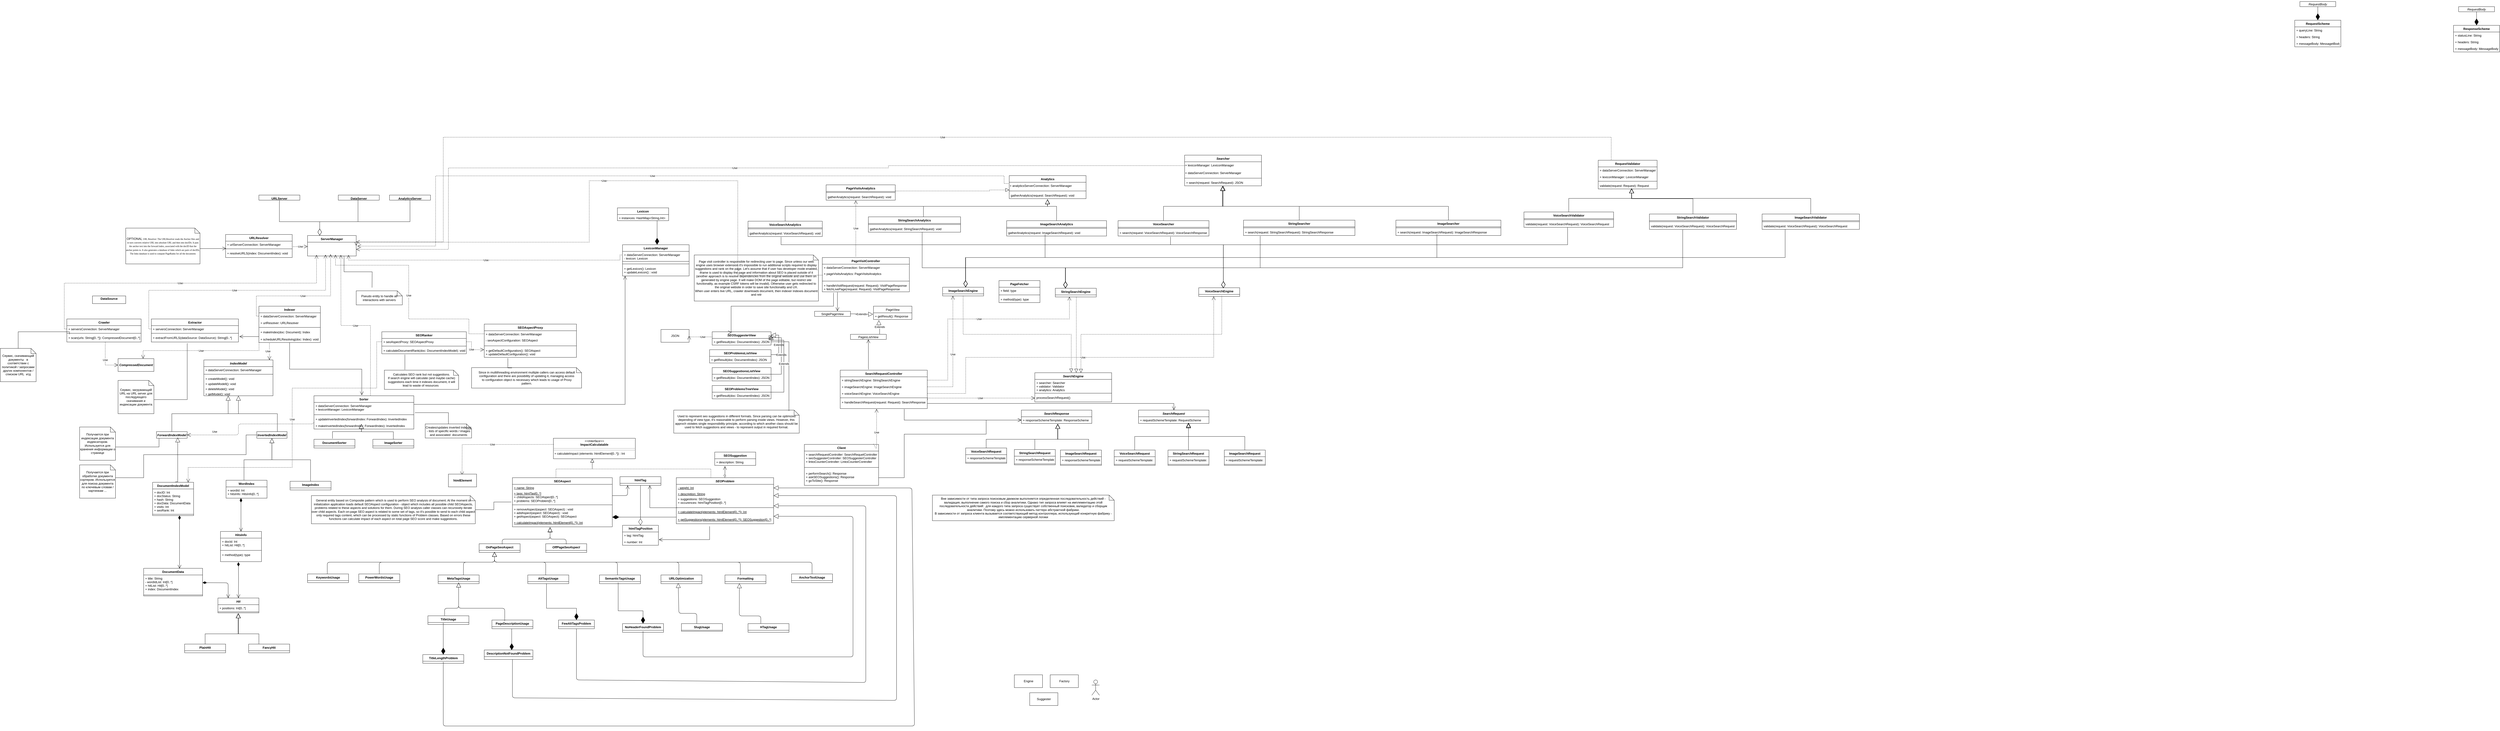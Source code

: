 <mxfile version="15.4.0" type="device"><diagram id="L-4JTbhqK5Z3GWyyr0-M" name="Page-1"><mxGraphModel dx="1831" dy="1663" grid="1" gridSize="10" guides="1" tooltips="1" connect="1" arrows="1" fold="1" page="1" pageScale="1" pageWidth="850" pageHeight="1100" math="0" shadow="0"><root><mxCell id="0"/><mxCell id="1" parent="0"/><mxCell id="VXNcRWfN4zNZ4ETa913i-1" value="Indexer" style="swimlane;fontStyle=1;align=center;verticalAlign=top;childLayout=stackLayout;horizontal=1;startSize=26;horizontalStack=0;resizeParent=1;resizeParentMax=0;resizeLast=0;collapsible=1;marginBottom=0;hachureGap=4;pointerEvents=0;" parent="1" vertex="1"><mxGeometry x="840" y="320" width="240" height="142" as="geometry"><mxRectangle x="800" y="400" width="70" height="26" as="alternateBounds"/></mxGeometry></mxCell><mxCell id="3ZD-ds__CDtL9bY-RWLM-7" value="+ dataServerConnection: ServerManager" style="text;strokeColor=none;fillColor=none;align=left;verticalAlign=top;spacingLeft=4;spacingRight=4;overflow=hidden;rotatable=0;points=[[0,0.5],[1,0.5]];portConstraint=eastwest;" parent="VXNcRWfN4zNZ4ETa913i-1" vertex="1"><mxGeometry y="26" width="240" height="26" as="geometry"/></mxCell><mxCell id="3ZD-ds__CDtL9bY-RWLM-8" value="+ urlResolver: URLResolver" style="text;strokeColor=none;fillColor=none;align=left;verticalAlign=top;spacingLeft=4;spacingRight=4;overflow=hidden;rotatable=0;points=[[0,0.5],[1,0.5]];portConstraint=eastwest;" parent="VXNcRWfN4zNZ4ETa913i-1" vertex="1"><mxGeometry y="52" width="240" height="26" as="geometry"/></mxCell><mxCell id="VXNcRWfN4zNZ4ETa913i-3" value="" style="line;strokeWidth=1;fillColor=none;align=left;verticalAlign=middle;spacingTop=-1;spacingLeft=3;spacingRight=3;rotatable=0;labelPosition=right;points=[];portConstraint=eastwest;" parent="VXNcRWfN4zNZ4ETa913i-1" vertex="1"><mxGeometry y="78" width="240" height="10" as="geometry"/></mxCell><mxCell id="VXNcRWfN4zNZ4ETa913i-4" value="+ makeIndex(doc: Document): Index &#10;&#10;+ scheduleURLResolving(doc: Index): void&#10;" style="text;strokeColor=none;fillColor=none;align=left;verticalAlign=top;spacingLeft=4;spacingRight=4;overflow=hidden;rotatable=0;points=[[0,0.5],[1,0.5]];portConstraint=eastwest;" parent="VXNcRWfN4zNZ4ETa913i-1" vertex="1"><mxGeometry y="88" width="240" height="54" as="geometry"/></mxCell><mxCell id="VXNcRWfN4zNZ4ETa913i-5" value="DocumentIndexModel" style="swimlane;fontStyle=1;align=center;verticalAlign=top;childLayout=stackLayout;horizontal=1;startSize=26;horizontalStack=0;resizeParent=1;resizeParentMax=0;resizeLast=0;collapsible=1;marginBottom=0;hachureGap=4;pointerEvents=0;" parent="1" vertex="1"><mxGeometry x="425" y="1008" width="160" height="130" as="geometry"/></mxCell><mxCell id="VXNcRWfN4zNZ4ETa913i-6" value="+ docID: Int&#10;+ docStatus: String&#10;+ hash: String&#10;+ docData: DocumentData&#10;+ visits: Int&#10;+ seoRank: Int" style="text;strokeColor=none;fillColor=none;align=left;verticalAlign=top;spacingLeft=4;spacingRight=4;overflow=hidden;rotatable=0;points=[[0,0.5],[1,0.5]];portConstraint=eastwest;" parent="VXNcRWfN4zNZ4ETa913i-5" vertex="1"><mxGeometry y="26" width="160" height="94" as="geometry"/></mxCell><mxCell id="B37MmopoNUqpj75_Dg1A-53" value="" style="line;strokeWidth=1;fillColor=none;align=left;verticalAlign=middle;spacingTop=-1;spacingLeft=3;spacingRight=3;rotatable=0;labelPosition=right;points=[];portConstraint=eastwest;" parent="VXNcRWfN4zNZ4ETa913i-5" vertex="1"><mxGeometry y="120" width="160" height="10" as="geometry"/></mxCell><mxCell id="VXNcRWfN4zNZ4ETa913i-38" value="Hit" style="swimlane;fontStyle=3;align=center;verticalAlign=top;childLayout=stackLayout;horizontal=1;startSize=26;horizontalStack=0;resizeParent=1;resizeParentMax=0;resizeLast=0;collapsible=1;marginBottom=0;hachureGap=4;pointerEvents=0;" parent="1" vertex="1"><mxGeometry x="680" y="1460" width="160" height="58" as="geometry"><mxRectangle x="680" y="1460" width="50" height="26" as="alternateBounds"/></mxGeometry></mxCell><mxCell id="VXNcRWfN4zNZ4ETa913i-39" value="+ positions: Int[0..*]" style="text;strokeColor=none;fillColor=none;align=left;verticalAlign=top;spacingLeft=4;spacingRight=4;overflow=hidden;rotatable=0;points=[[0,0.5],[1,0.5]];portConstraint=eastwest;" parent="VXNcRWfN4zNZ4ETa913i-38" vertex="1"><mxGeometry y="26" width="160" height="24" as="geometry"/></mxCell><mxCell id="VXNcRWfN4zNZ4ETa913i-40" value="" style="line;strokeWidth=1;fillColor=none;align=left;verticalAlign=middle;spacingTop=-1;spacingLeft=3;spacingRight=3;rotatable=0;labelPosition=right;points=[];portConstraint=eastwest;" parent="VXNcRWfN4zNZ4ETa913i-38" vertex="1"><mxGeometry y="50" width="160" height="8" as="geometry"/></mxCell><mxCell id="VXNcRWfN4zNZ4ETa913i-43" value="PlainHit" style="swimlane;fontStyle=1;align=center;verticalAlign=top;childLayout=stackLayout;horizontal=1;startSize=26;horizontalStack=0;resizeParent=1;resizeParentMax=0;resizeLast=0;collapsible=1;marginBottom=0;hachureGap=4;pointerEvents=0;" parent="1" vertex="1"><mxGeometry x="550" y="1640" width="160" height="34" as="geometry"><mxRectangle x="550" y="1640" width="80" height="26" as="alternateBounds"/></mxGeometry></mxCell><mxCell id="VXNcRWfN4zNZ4ETa913i-48" value="FancyHit" style="swimlane;fontStyle=1;align=center;verticalAlign=top;childLayout=stackLayout;horizontal=1;startSize=26;horizontalStack=0;resizeParent=1;resizeParentMax=0;resizeLast=0;collapsible=1;marginBottom=0;hachureGap=4;pointerEvents=0;" parent="1" vertex="1"><mxGeometry x="800" y="1640" width="160" height="34" as="geometry"><mxRectangle x="800" y="1640" width="80" height="26" as="alternateBounds"/></mxGeometry></mxCell><mxCell id="UL4YKMBXZopJeCdpC2au-22" value="IndexModel" style="swimlane;fontStyle=3;align=center;verticalAlign=top;childLayout=stackLayout;horizontal=1;startSize=26;horizontalStack=0;resizeParent=1;resizeParentMax=0;resizeLast=0;collapsible=1;marginBottom=0;" parent="1" vertex="1"><mxGeometry x="625" y="530" width="270" height="140" as="geometry"/></mxCell><mxCell id="B37MmopoNUqpj75_Dg1A-55" value="+ dataServerConnection: ServerManager" style="text;strokeColor=none;fillColor=none;align=left;verticalAlign=top;spacingLeft=4;spacingRight=4;overflow=hidden;rotatable=0;points=[[0,0.5],[1,0.5]];portConstraint=eastwest;" parent="UL4YKMBXZopJeCdpC2au-22" vertex="1"><mxGeometry y="26" width="270" height="26" as="geometry"/></mxCell><mxCell id="UL4YKMBXZopJeCdpC2au-24" value="" style="line;strokeWidth=1;fillColor=none;align=left;verticalAlign=middle;spacingTop=-1;spacingLeft=3;spacingRight=3;rotatable=0;labelPosition=right;points=[];portConstraint=eastwest;" parent="UL4YKMBXZopJeCdpC2au-22" vertex="1"><mxGeometry y="52" width="270" height="8" as="geometry"/></mxCell><mxCell id="B37MmopoNUqpj75_Dg1A-56" value="+ createModel(): void&#10;" style="text;strokeColor=none;fillColor=none;align=left;verticalAlign=top;spacingLeft=4;spacingRight=4;overflow=hidden;rotatable=0;points=[[0,0.5],[1,0.5]];portConstraint=eastwest;" parent="UL4YKMBXZopJeCdpC2au-22" vertex="1"><mxGeometry y="60" width="270" height="20" as="geometry"/></mxCell><mxCell id="B37MmopoNUqpj75_Dg1A-57" value="+ updateModell(): void&#10;" style="text;strokeColor=none;fillColor=none;align=left;verticalAlign=top;spacingLeft=4;spacingRight=4;overflow=hidden;rotatable=0;points=[[0,0.5],[1,0.5]];portConstraint=eastwest;" parent="UL4YKMBXZopJeCdpC2au-22" vertex="1"><mxGeometry y="80" width="270" height="20" as="geometry"/></mxCell><mxCell id="B37MmopoNUqpj75_Dg1A-58" value="+ deleteModel(): void&#10;" style="text;strokeColor=none;fillColor=none;align=left;verticalAlign=top;spacingLeft=4;spacingRight=4;overflow=hidden;rotatable=0;points=[[0,0.5],[1,0.5]];portConstraint=eastwest;" parent="UL4YKMBXZopJeCdpC2au-22" vertex="1"><mxGeometry y="100" width="270" height="20" as="geometry"/></mxCell><mxCell id="B37MmopoNUqpj75_Dg1A-60" value="+ getModel(): void&#10;" style="text;strokeColor=none;fillColor=none;align=left;verticalAlign=top;spacingLeft=4;spacingRight=4;overflow=hidden;rotatable=0;points=[[0,0.5],[1,0.5]];portConstraint=eastwest;" parent="UL4YKMBXZopJeCdpC2au-22" vertex="1"><mxGeometry y="120" width="270" height="20" as="geometry"/></mxCell><mxCell id="UL4YKMBXZopJeCdpC2au-59" value="ServerManager" style="swimlane;fontStyle=1;align=center;verticalAlign=top;childLayout=stackLayout;horizontal=1;startSize=26;horizontalStack=0;resizeParent=1;resizeParentMax=0;resizeLast=0;collapsible=1;marginBottom=0;" parent="1" vertex="1"><mxGeometry x="1030" y="44" width="190" height="80" as="geometry"/></mxCell><mxCell id="vnPngC09RosFCxPqreI9-1" value="AnchorTextUsage" style="swimlane;fontStyle=1;align=center;verticalAlign=top;childLayout=stackLayout;horizontal=1;startSize=26;horizontalStack=0;resizeParent=1;resizeParentMax=0;resizeLast=0;collapsible=1;marginBottom=0;" parent="1" vertex="1"><mxGeometry x="2920" y="1366" width="160" height="34" as="geometry"/></mxCell><mxCell id="ulZ0jbCKSlaguCblbPYP-53" value="" style="endArrow=block;endSize=16;endFill=0;html=1;exitX=0.5;exitY=0;exitDx=0;exitDy=0;" parent="vnPngC09RosFCxPqreI9-1" source="vnPngC09RosFCxPqreI9-1" edge="1"><mxGeometry x="0.004" y="46" width="160" relative="1" as="geometry"><mxPoint x="80" y="-6" as="sourcePoint"/><mxPoint x="-1160" y="-86" as="targetPoint"/><Array as="points"><mxPoint x="80" y="-46"/><mxPoint x="-1160" y="-46"/></Array><mxPoint as="offset"/></mxGeometry></mxCell><mxCell id="vnPngC09RosFCxPqreI9-5" value="URLResolver" style="swimlane;fontStyle=1;align=center;verticalAlign=top;childLayout=stackLayout;horizontal=1;startSize=26;horizontalStack=0;resizeParent=1;resizeParentMax=0;resizeLast=0;collapsible=1;marginBottom=0;" parent="1" vertex="1"><mxGeometry x="710" y="40" width="260" height="90" as="geometry"/></mxCell><mxCell id="nHTIsOpt5-FmUogmospr-10" value="+ urlServerConnection: ServerManager" style="text;strokeColor=none;fillColor=none;align=left;verticalAlign=top;spacingLeft=4;spacingRight=4;overflow=hidden;rotatable=0;points=[[0,0.5],[1,0.5]];portConstraint=eastwest;" parent="vnPngC09RosFCxPqreI9-5" vertex="1"><mxGeometry y="26" width="260" height="26" as="geometry"/></mxCell><mxCell id="nHTIsOpt5-FmUogmospr-11" value="" style="line;strokeWidth=1;fillColor=none;align=left;verticalAlign=middle;spacingTop=-1;spacingLeft=3;spacingRight=3;rotatable=0;labelPosition=right;points=[];portConstraint=eastwest;" parent="vnPngC09RosFCxPqreI9-5" vertex="1"><mxGeometry y="52" width="260" height="8" as="geometry"/></mxCell><mxCell id="vnPngC09RosFCxPqreI9-8" value="+ resolveURLS(index: DocumentIndex): void" style="text;strokeColor=none;fillColor=none;align=left;verticalAlign=top;spacingLeft=4;spacingRight=4;overflow=hidden;rotatable=0;points=[[0,0.5],[1,0.5]];portConstraint=eastwest;" parent="vnPngC09RosFCxPqreI9-5" vertex="1"><mxGeometry y="60" width="260" height="30" as="geometry"/></mxCell><mxCell id="vnPngC09RosFCxPqreI9-9" value="URLServer" style="swimlane;fontStyle=1;align=center;verticalAlign=top;childLayout=stackLayout;horizontal=1;startSize=26;horizontalStack=0;resizeParent=1;resizeParentMax=0;resizeLast=0;collapsible=1;marginBottom=0;" parent="1" vertex="1"><mxGeometry x="840" y="-114" width="160" height="20" as="geometry"><mxRectangle x="840" y="-114" width="90" height="26" as="alternateBounds"/></mxGeometry></mxCell><mxCell id="vnPngC09RosFCxPqreI9-13" value="DataServer" style="swimlane;fontStyle=1;align=center;verticalAlign=top;childLayout=stackLayout;horizontal=1;startSize=26;horizontalStack=0;resizeParent=1;resizeParentMax=0;resizeLast=0;collapsible=1;marginBottom=0;" parent="1" vertex="1"><mxGeometry x="1150" y="-114" width="160" height="20" as="geometry"/></mxCell><mxCell id="xpTjOEdWHdF4yTKwdctW-21" value="Lexicon" style="swimlane;fontStyle=1;align=center;verticalAlign=top;childLayout=stackLayout;horizontal=1;startSize=26;horizontalStack=0;resizeParent=1;resizeParentMax=0;resizeLast=0;collapsible=1;marginBottom=0;hachureGap=4;pointerEvents=0;" parent="1" vertex="1"><mxGeometry x="2240" y="-64" width="200" height="50" as="geometry"/></mxCell><mxCell id="xpTjOEdWHdF4yTKwdctW-22" value="+ instances: HashMap&lt;String,Int&gt;" style="text;strokeColor=none;fillColor=none;align=left;verticalAlign=top;spacingLeft=4;spacingRight=4;overflow=hidden;rotatable=0;points=[[0,0.5],[1,0.5]];portConstraint=eastwest;fontStyle=0" parent="xpTjOEdWHdF4yTKwdctW-21" vertex="1"><mxGeometry y="26" width="200" height="24" as="geometry"/></mxCell><mxCell id="xpTjOEdWHdF4yTKwdctW-25" value="LexiconManager" style="swimlane;fontStyle=1;align=center;verticalAlign=top;childLayout=stackLayout;horizontal=1;startSize=26;horizontalStack=0;resizeParent=1;resizeParentMax=0;resizeLast=0;collapsible=1;marginBottom=0;" parent="1" vertex="1"><mxGeometry x="2260" y="80" width="260" height="122" as="geometry"/></mxCell><mxCell id="xpTjOEdWHdF4yTKwdctW-26" value="+ dataServerConnection: ServerManager&#10;- lexicon: Lexicon&#10;" style="text;strokeColor=none;fillColor=none;align=left;verticalAlign=top;spacingLeft=4;spacingRight=4;overflow=hidden;rotatable=0;points=[[0,0.5],[1,0.5]];portConstraint=eastwest;" parent="xpTjOEdWHdF4yTKwdctW-25" vertex="1"><mxGeometry y="26" width="260" height="34" as="geometry"/></mxCell><mxCell id="m8PIFnoMGad8uP0K9j40-1" value="" style="line;strokeWidth=1;fillColor=none;align=left;verticalAlign=middle;spacingTop=-1;spacingLeft=3;spacingRight=3;rotatable=0;labelPosition=right;points=[];portConstraint=eastwest;" vertex="1" parent="xpTjOEdWHdF4yTKwdctW-25"><mxGeometry y="60" width="260" height="10" as="geometry"/></mxCell><mxCell id="xpTjOEdWHdF4yTKwdctW-27" value="" style="line;strokeWidth=1;fillColor=none;align=left;verticalAlign=middle;spacingTop=-1;spacingLeft=3;spacingRight=3;rotatable=0;labelPosition=right;points=[];portConstraint=eastwest;" parent="xpTjOEdWHdF4yTKwdctW-25" vertex="1"><mxGeometry y="70" width="260" height="10" as="geometry"/></mxCell><mxCell id="xpTjOEdWHdF4yTKwdctW-28" value="+ getLexicon(): Lexicon&#10;+ updateLexicon() : void&#10;" style="text;strokeColor=none;fillColor=none;align=left;verticalAlign=top;spacingLeft=4;spacingRight=4;overflow=hidden;rotatable=0;points=[[0,0.5],[1,0.5]];portConstraint=eastwest;" parent="xpTjOEdWHdF4yTKwdctW-25" vertex="1"><mxGeometry y="80" width="260" height="42" as="geometry"/></mxCell><mxCell id="xpTjOEdWHdF4yTKwdctW-38" value="" style="endArrow=diamondThin;endFill=1;endSize=24;html=1;rounded=0;edgeStyle=orthogonalEdgeStyle;" parent="1" source="xpTjOEdWHdF4yTKwdctW-22" edge="1"><mxGeometry width="160" relative="1" as="geometry"><mxPoint x="2382" y="-38" as="sourcePoint"/><mxPoint x="2395" y="80" as="targetPoint"/><Array as="points"><mxPoint x="2395" y="-10"/><mxPoint x="2395" y="-10"/></Array></mxGeometry></mxCell><mxCell id="X9t2nn5iT1wmEAKBCxQw-26" value="ForwardIndexModel" style="swimlane;fontStyle=3;align=center;verticalAlign=top;childLayout=stackLayout;horizontal=1;startSize=26;horizontalStack=0;resizeParent=1;resizeParentMax=0;resizeLast=0;collapsible=1;marginBottom=0;" parent="1" vertex="1" collapsed="1"><mxGeometry x="440" y="810" width="120" height="26" as="geometry"><mxRectangle x="450" y="810" width="160" height="86" as="alternateBounds"/></mxGeometry></mxCell><mxCell id="X9t2nn5iT1wmEAKBCxQw-27" value="+ field: type" style="text;strokeColor=none;fillColor=none;align=left;verticalAlign=top;spacingLeft=4;spacingRight=4;overflow=hidden;rotatable=0;points=[[0,0.5],[1,0.5]];portConstraint=eastwest;" parent="X9t2nn5iT1wmEAKBCxQw-26" vertex="1"><mxGeometry y="26" width="120" height="26" as="geometry"/></mxCell><mxCell id="X9t2nn5iT1wmEAKBCxQw-28" value="" style="line;strokeWidth=1;fillColor=none;align=left;verticalAlign=middle;spacingTop=-1;spacingLeft=3;spacingRight=3;rotatable=0;labelPosition=right;points=[];portConstraint=eastwest;" parent="X9t2nn5iT1wmEAKBCxQw-26" vertex="1"><mxGeometry y="52" width="120" height="8" as="geometry"/></mxCell><mxCell id="X9t2nn5iT1wmEAKBCxQw-29" value="+ method(type): type" style="text;strokeColor=none;fillColor=none;align=left;verticalAlign=top;spacingLeft=4;spacingRight=4;overflow=hidden;rotatable=0;points=[[0,0.5],[1,0.5]];portConstraint=eastwest;" parent="X9t2nn5iT1wmEAKBCxQw-26" vertex="1"><mxGeometry y="60" width="120" height="26" as="geometry"/></mxCell><mxCell id="VXNcRWfN4zNZ4ETa913i-9" value="DocumentData" style="swimlane;fontStyle=1;align=center;verticalAlign=top;childLayout=stackLayout;horizontal=1;startSize=26;horizontalStack=0;resizeParent=1;resizeParentMax=0;resizeLast=0;collapsible=1;marginBottom=0;hachureGap=4;pointerEvents=0;" parent="1" vertex="1"><mxGeometry x="390" y="1344" width="230" height="108" as="geometry"/></mxCell><mxCell id="VXNcRWfN4zNZ4ETa913i-10" value="+ title: String&#10;- wordIdList: Int[0..*]&#10;+ hitList: Hit[0..*]&#10;+ index: DocumentIndex" style="text;strokeColor=none;fillColor=none;align=left;verticalAlign=top;spacingLeft=4;spacingRight=4;overflow=hidden;rotatable=0;points=[[0,0.5],[1,0.5]];portConstraint=eastwest;" parent="VXNcRWfN4zNZ4ETa913i-9" vertex="1"><mxGeometry y="26" width="230" height="74" as="geometry"/></mxCell><mxCell id="VXNcRWfN4zNZ4ETa913i-11" value="" style="line;strokeWidth=1;fillColor=none;align=left;verticalAlign=middle;spacingTop=-1;spacingLeft=3;spacingRight=3;rotatable=0;labelPosition=right;points=[];portConstraint=eastwest;" parent="VXNcRWfN4zNZ4ETa913i-9" vertex="1"><mxGeometry y="100" width="230" height="8" as="geometry"/></mxCell><mxCell id="X9t2nn5iT1wmEAKBCxQw-30" value="InvertedIndexModel" style="swimlane;fontStyle=3;align=center;verticalAlign=top;childLayout=stackLayout;horizontal=1;startSize=26;horizontalStack=0;resizeParent=1;resizeParentMax=0;resizeLast=0;collapsible=1;marginBottom=0;" parent="1" vertex="1" collapsed="1"><mxGeometry x="831.68" y="810" width="118.32" height="26" as="geometry"><mxRectangle x="831.68" y="810" width="160" height="86" as="alternateBounds"/></mxGeometry></mxCell><mxCell id="X9t2nn5iT1wmEAKBCxQw-31" value="+ field: type" style="text;strokeColor=none;fillColor=none;align=left;verticalAlign=top;spacingLeft=4;spacingRight=4;overflow=hidden;rotatable=0;points=[[0,0.5],[1,0.5]];portConstraint=eastwest;" parent="X9t2nn5iT1wmEAKBCxQw-30" vertex="1"><mxGeometry y="26" width="118.32" height="26" as="geometry"/></mxCell><mxCell id="X9t2nn5iT1wmEAKBCxQw-32" value="" style="line;strokeWidth=1;fillColor=none;align=left;verticalAlign=middle;spacingTop=-1;spacingLeft=3;spacingRight=3;rotatable=0;labelPosition=right;points=[];portConstraint=eastwest;" parent="X9t2nn5iT1wmEAKBCxQw-30" vertex="1"><mxGeometry y="52" width="118.32" height="8" as="geometry"/></mxCell><mxCell id="X9t2nn5iT1wmEAKBCxQw-33" value="+ method(type): type" style="text;strokeColor=none;fillColor=none;align=left;verticalAlign=top;spacingLeft=4;spacingRight=4;overflow=hidden;rotatable=0;points=[[0,0.5],[1,0.5]];portConstraint=eastwest;" parent="X9t2nn5iT1wmEAKBCxQw-30" vertex="1"><mxGeometry y="60" width="118.32" height="26" as="geometry"/></mxCell><mxCell id="X9t2nn5iT1wmEAKBCxQw-34" value="WordIndex" style="swimlane;fontStyle=1;align=center;verticalAlign=top;childLayout=stackLayout;horizontal=1;startSize=26;horizontalStack=0;resizeParent=1;resizeParentMax=0;resizeLast=0;collapsible=1;marginBottom=0;" parent="1" vertex="1"><mxGeometry x="711.68" y="1000" width="160" height="70" as="geometry"/></mxCell><mxCell id="X9t2nn5iT1wmEAKBCxQw-35" value="+ wordId: Int&#10;+ hitsInfo: HitsInfo[0..*]" style="text;strokeColor=none;fillColor=none;align=left;verticalAlign=top;spacingLeft=4;spacingRight=4;overflow=hidden;rotatable=0;points=[[0,0.5],[1,0.5]];portConstraint=eastwest;" parent="X9t2nn5iT1wmEAKBCxQw-34" vertex="1"><mxGeometry y="26" width="160" height="44" as="geometry"/></mxCell><mxCell id="X9t2nn5iT1wmEAKBCxQw-38" value="ImageIndex" style="swimlane;fontStyle=1;align=center;verticalAlign=top;childLayout=stackLayout;horizontal=1;startSize=26;horizontalStack=0;resizeParent=1;resizeParentMax=0;resizeLast=0;collapsible=1;marginBottom=0;" parent="1" vertex="1"><mxGeometry x="961.68" y="1004" width="160" height="34" as="geometry"/></mxCell><mxCell id="X9t2nn5iT1wmEAKBCxQw-49" value="" style="endArrow=block;endSize=16;endFill=0;html=1;rounded=0;edgeStyle=orthogonalEdgeStyle;exitX=0.438;exitY=0;exitDx=0;exitDy=0;exitPerimeter=0;entryX=0.5;entryY=1;entryDx=0;entryDy=0;" parent="1" source="X9t2nn5iT1wmEAKBCxQw-34" target="X9t2nn5iT1wmEAKBCxQw-30" edge="1"><mxGeometry x="0.143" y="-22" width="160" relative="1" as="geometry"><mxPoint x="701.68" y="916" as="sourcePoint"/><mxPoint x="890" y="840" as="targetPoint"/><mxPoint as="offset"/><Array as="points"><mxPoint x="782" y="920"/><mxPoint x="891" y="920"/></Array></mxGeometry></mxCell><mxCell id="X9t2nn5iT1wmEAKBCxQw-50" value="" style="endArrow=block;endSize=16;endFill=0;html=1;rounded=0;edgeStyle=orthogonalEdgeStyle;exitX=0.5;exitY=0;exitDx=0;exitDy=0;entryX=0.5;entryY=1;entryDx=0;entryDy=0;" parent="1" source="X9t2nn5iT1wmEAKBCxQw-38" target="X9t2nn5iT1wmEAKBCxQw-30" edge="1"><mxGeometry width="160" relative="1" as="geometry"><mxPoint x="791.12" y="1000" as="sourcePoint"/><mxPoint x="880" y="839" as="targetPoint"/><Array as="points"><mxPoint x="1042" y="920"/><mxPoint x="891" y="920"/></Array></mxGeometry></mxCell><mxCell id="X9t2nn5iT1wmEAKBCxQw-51" value="HitsInfo" style="swimlane;fontStyle=1;align=center;verticalAlign=top;childLayout=stackLayout;horizontal=1;startSize=26;horizontalStack=0;resizeParent=1;resizeParentMax=0;resizeLast=0;collapsible=1;marginBottom=0;" parent="1" vertex="1"><mxGeometry x="690" y="1200" width="160" height="118" as="geometry"/></mxCell><mxCell id="X9t2nn5iT1wmEAKBCxQw-52" value="+ docId: Int&#10;+ hitList: Hit[0..*]&#10;" style="text;strokeColor=none;fillColor=none;align=left;verticalAlign=top;spacingLeft=4;spacingRight=4;overflow=hidden;rotatable=0;points=[[0,0.5],[1,0.5]];portConstraint=eastwest;" parent="X9t2nn5iT1wmEAKBCxQw-51" vertex="1"><mxGeometry y="26" width="160" height="44" as="geometry"/></mxCell><mxCell id="X9t2nn5iT1wmEAKBCxQw-53" value="" style="line;strokeWidth=1;fillColor=none;align=left;verticalAlign=middle;spacingTop=-1;spacingLeft=3;spacingRight=3;rotatable=0;labelPosition=right;points=[];portConstraint=eastwest;" parent="X9t2nn5iT1wmEAKBCxQw-51" vertex="1"><mxGeometry y="70" width="160" height="8" as="geometry"/></mxCell><mxCell id="X9t2nn5iT1wmEAKBCxQw-54" value="+ method(type): type" style="text;strokeColor=none;fillColor=none;align=left;verticalAlign=top;spacingLeft=4;spacingRight=4;overflow=hidden;rotatable=0;points=[[0,0.5],[1,0.5]];portConstraint=eastwest;" parent="X9t2nn5iT1wmEAKBCxQw-51" vertex="1"><mxGeometry y="78" width="160" height="40" as="geometry"/></mxCell><mxCell id="X9t2nn5iT1wmEAKBCxQw-59" value="" style="endArrow=block;endSize=16;endFill=0;html=1;rounded=0;edgeStyle=orthogonalEdgeStyle;exitX=0.5;exitY=0;exitDx=0;exitDy=0;entryX=0.5;entryY=1;entryDx=0;entryDy=0;" parent="1" source="X9t2nn5iT1wmEAKBCxQw-26" target="UL4YKMBXZopJeCdpC2au-22" edge="1"><mxGeometry x="0.005" width="160" relative="1" as="geometry"><mxPoint x="570.0" y="800.71" as="sourcePoint"/><mxPoint x="720" y="660" as="targetPoint"/><Array as="points"><mxPoint x="530" y="740"/><mxPoint x="720" y="740"/></Array><mxPoint as="offset"/></mxGeometry></mxCell><mxCell id="X9t2nn5iT1wmEAKBCxQw-60" value="" style="endArrow=block;endSize=16;endFill=0;html=1;rounded=0;edgeStyle=orthogonalEdgeStyle;exitX=0.5;exitY=0;exitDx=0;exitDy=0;" parent="1" source="X9t2nn5iT1wmEAKBCxQw-30" edge="1"><mxGeometry width="160" relative="1" as="geometry"><mxPoint x="570" y="836" as="sourcePoint"/><mxPoint x="720" y="670" as="targetPoint"/><Array as="points"><mxPoint x="912" y="740"/><mxPoint x="720" y="740"/></Array></mxGeometry></mxCell><mxCell id="X9t2nn5iT1wmEAKBCxQw-61" value="" style="endArrow=block;endSize=16;endFill=0;html=1;rounded=0;edgeStyle=orthogonalEdgeStyle;exitX=0.563;exitY=0;exitDx=0;exitDy=0;exitPerimeter=0;" parent="1" source="VXNcRWfN4zNZ4ETa913i-5" edge="1"><mxGeometry width="160" relative="1" as="geometry"><mxPoint x="400" y="1000" as="sourcePoint"/><mxPoint x="523" y="833" as="targetPoint"/><Array as="points"><mxPoint x="523" y="1006"/></Array></mxGeometry></mxCell><mxCell id="X9t2nn5iT1wmEAKBCxQw-62" value="Sorter" style="swimlane;fontStyle=1;align=center;verticalAlign=top;childLayout=stackLayout;horizontal=1;startSize=26;horizontalStack=0;resizeParent=1;resizeParentMax=0;resizeLast=0;collapsible=1;marginBottom=0;" parent="1" vertex="1"><mxGeometry x="1055" y="670" width="390" height="130" as="geometry"/></mxCell><mxCell id="3ZD-ds__CDtL9bY-RWLM-31" value="+ dataServerConnection: ServerManager&#10;+ lexiconManager: LexiconManager&#10;" style="text;strokeColor=none;fillColor=none;align=left;verticalAlign=top;spacingLeft=4;spacingRight=4;overflow=hidden;rotatable=0;points=[[0,0.5],[1,0.5]];portConstraint=eastwest;" parent="X9t2nn5iT1wmEAKBCxQw-62" vertex="1"><mxGeometry y="26" width="390" height="44" as="geometry"/></mxCell><mxCell id="X9t2nn5iT1wmEAKBCxQw-64" value="" style="line;strokeWidth=1;fillColor=none;align=left;verticalAlign=middle;spacingTop=-1;spacingLeft=3;spacingRight=3;rotatable=0;labelPosition=right;points=[];portConstraint=eastwest;" parent="X9t2nn5iT1wmEAKBCxQw-62" vertex="1"><mxGeometry y="70" width="390" height="8" as="geometry"/></mxCell><mxCell id="X9t2nn5iT1wmEAKBCxQw-65" value="+ updateInvertedIndex(forwardIndex: ForwardIndex): InvertedIndex" style="text;strokeColor=none;fillColor=none;align=left;verticalAlign=top;spacingLeft=4;spacingRight=4;overflow=hidden;rotatable=0;points=[[0,0.5],[1,0.5]];portConstraint=eastwest;" parent="X9t2nn5iT1wmEAKBCxQw-62" vertex="1"><mxGeometry y="78" width="390" height="26" as="geometry"/></mxCell><mxCell id="3ZD-ds__CDtL9bY-RWLM-32" value="+ makeInvertedIndex(forwardIndex: ForwardIndex): InvertedIndex" style="text;strokeColor=none;fillColor=none;align=left;verticalAlign=top;spacingLeft=4;spacingRight=4;overflow=hidden;rotatable=0;points=[[0,0.5],[1,0.5]];portConstraint=eastwest;" parent="X9t2nn5iT1wmEAKBCxQw-62" vertex="1"><mxGeometry y="104" width="390" height="26" as="geometry"/></mxCell><mxCell id="X9t2nn5iT1wmEAKBCxQw-68" value="" style="endArrow=open;endFill=1;endSize=12;html=1;rounded=0;edgeStyle=orthogonalEdgeStyle;exitX=0.5;exitY=1.002;exitDx=0;exitDy=0;exitPerimeter=0;entryX=0.479;entryY=-0.019;entryDx=0;entryDy=0;entryPerimeter=0;" parent="1" source="VXNcRWfN4zNZ4ETa913i-4" target="X9t2nn5iT1wmEAKBCxQw-62" edge="1"><mxGeometry width="160" relative="1" as="geometry"><mxPoint x="1050" y="630" as="sourcePoint"/><mxPoint x="1210" y="630" as="targetPoint"/></mxGeometry></mxCell><mxCell id="X9t2nn5iT1wmEAKBCxQw-80" value="" style="endArrow=open;endFill=1;endSize=12;html=1;rounded=0;edgeStyle=orthogonalEdgeStyle;exitX=1.002;exitY=0.174;exitDx=0;exitDy=0;exitPerimeter=0;" parent="1" source="3ZD-ds__CDtL9bY-RWLM-31" target="xpTjOEdWHdF4yTKwdctW-28" edge="1"><mxGeometry width="160" relative="1" as="geometry"><mxPoint x="1450" y="704" as="sourcePoint"/><mxPoint x="2410" y="240" as="targetPoint"/><Array as="points"><mxPoint x="2270" y="704"/><mxPoint x="2270" y="171"/></Array></mxGeometry></mxCell><mxCell id="UL4YKMBXZopJeCdpC2au-80" value="OnPageSeoAspect" style="swimlane;fontStyle=1;align=center;verticalAlign=top;childLayout=stackLayout;horizontal=1;startSize=26;horizontalStack=0;resizeParent=1;resizeParentMax=0;resizeLast=0;collapsible=1;marginBottom=0;" parent="1" vertex="1"><mxGeometry x="1700" y="1248" width="160" height="34" as="geometry"/></mxCell><mxCell id="ulZ0jbCKSlaguCblbPYP-35" value="" style="endArrow=block;endSize=16;endFill=0;html=1;entryX=0.377;entryY=1.083;entryDx=0;entryDy=0;entryPerimeter=0;" parent="UL4YKMBXZopJeCdpC2au-80" target="B37MmopoNUqpj75_Dg1A-77" edge="1"><mxGeometry width="160" relative="1" as="geometry"><mxPoint x="90" y="2" as="sourcePoint"/><mxPoint x="250" y="2" as="targetPoint"/><Array as="points"><mxPoint x="90" y="-18"/><mxPoint x="277" y="-18"/></Array></mxGeometry></mxCell><mxCell id="UL4YKMBXZopJeCdpC2au-84" value="OffPageSeoAspect" style="swimlane;fontStyle=3;align=center;verticalAlign=top;childLayout=stackLayout;horizontal=1;startSize=26;horizontalStack=0;resizeParent=1;resizeParentMax=0;resizeLast=0;collapsible=1;marginBottom=0;" parent="1" vertex="1"><mxGeometry x="1960" y="1248" width="160" height="34" as="geometry"/></mxCell><mxCell id="ulZ0jbCKSlaguCblbPYP-36" value="" style="endArrow=block;endSize=16;endFill=0;html=1;entryX=0.377;entryY=1.046;entryDx=0;entryDy=0;entryPerimeter=0;" parent="UL4YKMBXZopJeCdpC2au-84" target="B37MmopoNUqpj75_Dg1A-77" edge="1"><mxGeometry width="160" relative="1" as="geometry"><mxPoint x="80" y="2" as="sourcePoint"/><mxPoint x="4" y="-76" as="targetPoint"/><Array as="points"><mxPoint x="80" y="-18"/><mxPoint x="17" y="-18"/></Array></mxGeometry></mxCell><mxCell id="UL4YKMBXZopJeCdpC2au-89" value="SEOAspect" style="swimlane;fontStyle=1;align=center;verticalAlign=top;childLayout=stackLayout;horizontal=1;startSize=26;horizontalStack=0;resizeParent=1;resizeParentMax=0;resizeLast=0;collapsible=1;marginBottom=0;" parent="1" vertex="1"><mxGeometry x="1830" y="990" width="390" height="192" as="geometry"><mxRectangle x="2170" y="1464" width="100" height="26" as="alternateBounds"/></mxGeometry></mxCell><mxCell id="m8PIFnoMGad8uP0K9j40-59" value="&lt;u&gt;+ name: String&lt;/u&gt;" style="text;strokeColor=none;fillColor=none;align=left;verticalAlign=top;spacingLeft=4;spacingRight=4;overflow=hidden;rotatable=0;points=[[0,0.5],[1,0.5]];portConstraint=eastwest;fontStyle=0;html=1;" vertex="1" parent="UL4YKMBXZopJeCdpC2au-89"><mxGeometry y="26" width="390" height="22" as="geometry"/></mxCell><mxCell id="UL4YKMBXZopJeCdpC2au-90" value="&lt;u&gt;+ tags: htmlTag[0..*]&lt;br&gt;&lt;/u&gt;&lt;span&gt;+ childAspects: SEOAspect[0..*]&lt;/span&gt;&lt;u&gt;&lt;br&gt;&lt;/u&gt;&lt;div&gt;+ problems: SEOProblem[0..*]&lt;/div&gt;" style="text;strokeColor=none;fillColor=none;align=left;verticalAlign=top;spacingLeft=4;spacingRight=4;overflow=hidden;rotatable=0;points=[[0,0.5],[1,0.5]];portConstraint=eastwest;fontStyle=0;html=1;" parent="UL4YKMBXZopJeCdpC2au-89" vertex="1"><mxGeometry y="48" width="390" height="54" as="geometry"/></mxCell><mxCell id="UL4YKMBXZopJeCdpC2au-91" value="" style="line;strokeWidth=1;fillColor=none;align=left;verticalAlign=middle;spacingTop=-1;spacingLeft=3;spacingRight=3;rotatable=0;labelPosition=right;points=[];portConstraint=eastwest;" parent="UL4YKMBXZopJeCdpC2au-89" vertex="1"><mxGeometry y="102" width="390" height="8" as="geometry"/></mxCell><mxCell id="UL4YKMBXZopJeCdpC2au-92" value="+ removeAspect(aspect: SEOAspect) : void&#10;+  addAspect(aspect: SEOAspect) : void&#10;+ getAspect(aspect: SEOAspect): SEOAspect&#10;" style="text;strokeColor=none;fillColor=none;align=left;verticalAlign=top;spacingLeft=4;spacingRight=4;overflow=hidden;rotatable=0;points=[[0,0.5],[1,0.5]];portConstraint=eastwest;" parent="UL4YKMBXZopJeCdpC2au-89" vertex="1"><mxGeometry y="110" width="390" height="52" as="geometry"/></mxCell><mxCell id="B37MmopoNUqpj75_Dg1A-77" value="+ calculateImpact(elements: htmlElement[0..*]): Int" style="text;strokeColor=none;fillColor=none;align=left;verticalAlign=top;spacingLeft=4;spacingRight=4;overflow=hidden;rotatable=0;points=[[0,0.5],[1,0.5]];portConstraint=eastwest;fontStyle=4" parent="UL4YKMBXZopJeCdpC2au-89" vertex="1"><mxGeometry y="162" width="390" height="30" as="geometry"/></mxCell><mxCell id="UL4YKMBXZopJeCdpC2au-95" value="MetaTagsUsage" style="swimlane;fontStyle=1;align=center;verticalAlign=top;childLayout=stackLayout;horizontal=1;startSize=26;horizontalStack=0;resizeParent=1;resizeParentMax=0;resizeLast=0;collapsible=1;marginBottom=0;" parent="1" vertex="1"><mxGeometry x="1540" y="1370" width="160" height="34" as="geometry"/></mxCell><mxCell id="ulZ0jbCKSlaguCblbPYP-48" value="" style="endArrow=block;endSize=16;endFill=0;html=1;exitX=0.616;exitY=-0.018;exitDx=0;exitDy=0;exitPerimeter=0;" parent="UL4YKMBXZopJeCdpC2au-95" source="UL4YKMBXZopJeCdpC2au-95" edge="1"><mxGeometry x="0.144" y="-10" width="160" relative="1" as="geometry"><mxPoint x="100" y="-10" as="sourcePoint"/><mxPoint x="220" y="-90" as="targetPoint"/><Array as="points"><mxPoint x="99" y="-50"/><mxPoint x="160" y="-50"/><mxPoint x="220" y="-50"/></Array><mxPoint as="offset"/></mxGeometry></mxCell><mxCell id="UL4YKMBXZopJeCdpC2au-99" value="TitleUsage" style="swimlane;fontStyle=1;align=center;verticalAlign=top;childLayout=stackLayout;horizontal=1;startSize=26;horizontalStack=0;resizeParent=1;resizeParentMax=0;resizeLast=0;collapsible=1;marginBottom=0;" parent="1" vertex="1"><mxGeometry x="1500" y="1529.5" width="160" height="34" as="geometry"/></mxCell><mxCell id="ulZ0jbCKSlaguCblbPYP-42" value="" style="endArrow=block;endSize=16;endFill=0;html=1;exitX=0.409;exitY=-0.026;exitDx=0;exitDy=0;exitPerimeter=0;" parent="UL4YKMBXZopJeCdpC2au-99" source="UL4YKMBXZopJeCdpC2au-99" edge="1"><mxGeometry width="160" relative="1" as="geometry"><mxPoint x="70" y="-9.5" as="sourcePoint"/><mxPoint x="120" y="-129.5" as="targetPoint"/><Array as="points"><mxPoint x="65" y="-29.5"/><mxPoint x="90" y="-29.5"/><mxPoint x="120" y="-29.5"/></Array></mxGeometry></mxCell><mxCell id="UL4YKMBXZopJeCdpC2au-103" value="PageDescriptionUsage" style="swimlane;fontStyle=1;align=center;verticalAlign=top;childLayout=stackLayout;horizontal=1;startSize=26;horizontalStack=0;resizeParent=1;resizeParentMax=0;resizeLast=0;collapsible=1;marginBottom=0;" parent="1" vertex="1"><mxGeometry x="1750" y="1546" width="160" height="34" as="geometry"/></mxCell><mxCell id="ulZ0jbCKSlaguCblbPYP-43" value="" style="endArrow=block;endSize=16;endFill=0;html=1;" parent="UL4YKMBXZopJeCdpC2au-103" edge="1"><mxGeometry width="160" relative="1" as="geometry"><mxPoint x="50" y="4" as="sourcePoint"/><mxPoint x="-130" y="-146" as="targetPoint"/><Array as="points"><mxPoint x="50" y="-46"/><mxPoint x="-130" y="-46"/></Array></mxGeometry></mxCell><mxCell id="UL4YKMBXZopJeCdpC2au-107" value="AltTagsUsage" style="swimlane;fontStyle=1;align=center;verticalAlign=top;childLayout=stackLayout;horizontal=1;startSize=26;horizontalStack=0;resizeParent=1;resizeParentMax=0;resizeLast=0;collapsible=1;marginBottom=0;" parent="1" vertex="1"><mxGeometry x="1890" y="1370" width="160" height="34" as="geometry"/></mxCell><mxCell id="ulZ0jbCKSlaguCblbPYP-49" value="" style="endArrow=block;endSize=16;endFill=0;html=1;" parent="UL4YKMBXZopJeCdpC2au-107" edge="1"><mxGeometry x="0.31" y="80" width="160" relative="1" as="geometry"><mxPoint x="70" as="sourcePoint"/><mxPoint x="-130" y="-90" as="targetPoint"/><Array as="points"><mxPoint x="70" y="-50"/><mxPoint x="-130" y="-50"/></Array><mxPoint as="offset"/></mxGeometry></mxCell><mxCell id="UL4YKMBXZopJeCdpC2au-111" value="SemanticTagsUsage" style="swimlane;fontStyle=1;align=center;verticalAlign=top;childLayout=stackLayout;horizontal=1;startSize=26;horizontalStack=0;resizeParent=1;resizeParentMax=0;resizeLast=0;collapsible=1;marginBottom=0;" parent="1" vertex="1"><mxGeometry x="2170" y="1370" width="160" height="34" as="geometry"/></mxCell><mxCell id="ulZ0jbCKSlaguCblbPYP-50" value="" style="endArrow=block;endSize=16;endFill=0;html=1;" parent="UL4YKMBXZopJeCdpC2au-111" edge="1"><mxGeometry x="-0.333" y="80" width="160" relative="1" as="geometry"><mxPoint x="70" as="sourcePoint"/><mxPoint x="-410" y="-90" as="targetPoint"/><Array as="points"><mxPoint x="70" y="-50"/><mxPoint x="-410" y="-50"/></Array><mxPoint as="offset"/></mxGeometry></mxCell><mxCell id="UL4YKMBXZopJeCdpC2au-115" value="URLOptimization" style="swimlane;fontStyle=1;align=center;verticalAlign=top;childLayout=stackLayout;horizontal=1;startSize=26;horizontalStack=0;resizeParent=1;resizeParentMax=0;resizeLast=0;collapsible=1;marginBottom=0;" parent="1" vertex="1"><mxGeometry x="2410" y="1370" width="160" height="34" as="geometry"/></mxCell><mxCell id="ulZ0jbCKSlaguCblbPYP-51" value="" style="endArrow=block;endSize=16;endFill=0;html=1;" parent="UL4YKMBXZopJeCdpC2au-115" edge="1"><mxGeometry x="0.012" y="60" width="160" relative="1" as="geometry"><mxPoint x="70" as="sourcePoint"/><mxPoint x="-650" y="-90" as="targetPoint"/><Array as="points"><mxPoint x="70" y="-50"/><mxPoint x="-650" y="-50"/></Array><mxPoint as="offset"/></mxGeometry></mxCell><mxCell id="UL4YKMBXZopJeCdpC2au-119" value="Formatting" style="swimlane;fontStyle=1;align=center;verticalAlign=top;childLayout=stackLayout;horizontal=1;startSize=26;horizontalStack=0;resizeParent=1;resizeParentMax=0;resizeLast=0;collapsible=1;marginBottom=0;" parent="1" vertex="1"><mxGeometry x="2660" y="1370" width="160" height="34" as="geometry"/></mxCell><mxCell id="ulZ0jbCKSlaguCblbPYP-52" value="" style="endArrow=block;endSize=16;endFill=0;html=1;" parent="UL4YKMBXZopJeCdpC2au-119" edge="1"><mxGeometry x="0.048" y="-30" width="160" relative="1" as="geometry"><mxPoint x="60" as="sourcePoint"/><mxPoint x="-900" y="-90" as="targetPoint"/><Array as="points"><mxPoint x="60" y="-50"/><mxPoint x="-900" y="-50"/></Array><mxPoint as="offset"/></mxGeometry></mxCell><mxCell id="UL4YKMBXZopJeCdpC2au-123" value="HTagUsage" style="swimlane;fontStyle=1;align=center;verticalAlign=top;childLayout=stackLayout;horizontal=1;startSize=26;horizontalStack=0;resizeParent=1;resizeParentMax=0;resizeLast=0;collapsible=1;marginBottom=0;" parent="1" vertex="1"><mxGeometry x="2750" y="1560" width="160" height="34" as="geometry"/></mxCell><mxCell id="ulZ0jbCKSlaguCblbPYP-57" value="" style="endArrow=block;endSize=16;endFill=0;html=1;entryX=0.352;entryY=0.839;entryDx=0;entryDy=0;entryPerimeter=0;" parent="UL4YKMBXZopJeCdpC2au-123" edge="1"><mxGeometry x="-0.663" y="-60" width="160" relative="1" as="geometry"><mxPoint x="50" as="sourcePoint"/><mxPoint x="-33.68" y="-157.288" as="targetPoint"/><Array as="points"><mxPoint x="50" y="-30"/><mxPoint x="-34" y="-30"/></Array><mxPoint as="offset"/></mxGeometry></mxCell><mxCell id="UL4YKMBXZopJeCdpC2au-127" value="NoHeaderFoundProblem" style="swimlane;fontStyle=1;align=center;verticalAlign=top;childLayout=stackLayout;horizontal=1;startSize=26;horizontalStack=0;resizeParent=1;resizeParentMax=0;resizeLast=0;collapsible=1;marginBottom=0;" parent="1" vertex="1"><mxGeometry x="2260" y="1560" width="160" height="34" as="geometry"><mxRectangle x="2260" y="1560" width="170" height="26" as="alternateBounds"/></mxGeometry></mxCell><mxCell id="UL4YKMBXZopJeCdpC2au-196" value="SlugUsage" style="swimlane;fontStyle=1;align=center;verticalAlign=top;childLayout=stackLayout;horizontal=1;startSize=26;horizontalStack=0;resizeParent=1;resizeParentMax=0;resizeLast=0;collapsible=1;marginBottom=0;" parent="1" vertex="1"><mxGeometry x="2490" y="1560" width="160" height="30" as="geometry"/></mxCell><mxCell id="ulZ0jbCKSlaguCblbPYP-56" value="" style="endArrow=block;endSize=16;endFill=0;html=1;entryX=0.421;entryY=0.696;entryDx=0;entryDy=0;entryPerimeter=0;" parent="UL4YKMBXZopJeCdpC2au-196" edge="1"><mxGeometry x="-0.65" y="-63" width="160" relative="1" as="geometry"><mxPoint x="60" as="sourcePoint"/><mxPoint x="-12.64" y="-158.432" as="targetPoint"/><Array as="points"><mxPoint x="60" y="-40"/><mxPoint x="-10" y="-40"/></Array><mxPoint x="20" y="3" as="offset"/></mxGeometry></mxCell><mxCell id="X9t2nn5iT1wmEAKBCxQw-89" value="DescriptionNotFoundProblem" style="swimlane;fontStyle=1;childLayout=stackLayout;horizontal=1;startSize=26;fillColor=none;horizontalStack=0;resizeParent=1;resizeParentMax=0;resizeLast=0;collapsible=1;marginBottom=0;" parent="1" vertex="1"><mxGeometry x="1720" y="1663" width="190" height="37" as="geometry"/></mxCell><mxCell id="ZvxXPG6ARuYnSKrhNRSG-1" value="FewAltTagsProblem" style="swimlane;fontStyle=1;childLayout=stackLayout;horizontal=1;startSize=26;fillColor=none;horizontalStack=0;resizeParent=1;resizeParentMax=0;resizeLast=0;collapsible=1;marginBottom=0;" parent="1" vertex="1"><mxGeometry x="2010" y="1546" width="140" height="34" as="geometry"/></mxCell><mxCell id="ZvxXPG6ARuYnSKrhNRSG-9" value="SEOAspectProxy" style="swimlane;fontStyle=1;align=center;verticalAlign=top;childLayout=stackLayout;horizontal=1;startSize=26;horizontalStack=0;resizeParent=1;resizeParentMax=0;resizeLast=0;collapsible=1;marginBottom=0;" parent="1" vertex="1"><mxGeometry x="1720" y="390" width="360" height="130" as="geometry"/></mxCell><mxCell id="ZvxXPG6ARuYnSKrhNRSG-10" value="+ dataServerConnection: ServerManager" style="text;strokeColor=none;fillColor=none;align=left;verticalAlign=top;spacingLeft=4;spacingRight=4;overflow=hidden;rotatable=0;points=[[0,0.5],[1,0.5]];portConstraint=eastwest;" parent="ZvxXPG6ARuYnSKrhNRSG-9" vertex="1"><mxGeometry y="26" width="360" height="24" as="geometry"/></mxCell><mxCell id="3ZD-ds__CDtL9bY-RWLM-16" value="&amp;nbsp;- seoAspectConfiguration: SEOAspect" style="text;whiteSpace=wrap;html=1;" parent="ZvxXPG6ARuYnSKrhNRSG-9" vertex="1"><mxGeometry y="50" width="360" height="30" as="geometry"/></mxCell><mxCell id="ZvxXPG6ARuYnSKrhNRSG-11" value="" style="line;strokeWidth=1;fillColor=none;align=left;verticalAlign=middle;spacingTop=-1;spacingLeft=3;spacingRight=3;rotatable=0;labelPosition=right;points=[];portConstraint=eastwest;" parent="ZvxXPG6ARuYnSKrhNRSG-9" vertex="1"><mxGeometry y="80" width="360" height="10" as="geometry"/></mxCell><mxCell id="ZvxXPG6ARuYnSKrhNRSG-12" value="+ getDefaultConfiguration(): SEOAspect&#10;+ updateDefaultConfiguration(): void&#10;&#10;&#10;" style="text;strokeColor=none;fillColor=none;align=left;verticalAlign=top;spacingLeft=4;spacingRight=4;overflow=hidden;rotatable=0;points=[[0,0.5],[1,0.5]];portConstraint=eastwest;" parent="ZvxXPG6ARuYnSKrhNRSG-9" vertex="1"><mxGeometry y="90" width="360" height="40" as="geometry"/></mxCell><mxCell id="ZvxXPG6ARuYnSKrhNRSG-14" value="" style="endArrow=block;dashed=1;endFill=0;endSize=12;html=1;rounded=0;edgeStyle=orthogonalEdgeStyle;exitX=0.5;exitY=0;exitDx=0;exitDy=0;entryX=0.474;entryY=1;entryDx=0;entryDy=0;entryPerimeter=0;" parent="1" source="UL4YKMBXZopJeCdpC2au-89" target="ZvxXPG6ARuYnSKrhNRSG-31" edge="1"><mxGeometry width="160" relative="1" as="geometry"><mxPoint x="1600" y="1166" as="sourcePoint"/><mxPoint x="1680" y="910" as="targetPoint"/><Array as="points"><mxPoint x="2000" y="956"/><mxPoint x="2142" y="956"/></Array></mxGeometry></mxCell><mxCell id="ZvxXPG6ARuYnSKrhNRSG-15" value="SEOProblem" style="swimlane;fontStyle=3;align=center;verticalAlign=top;childLayout=stackLayout;horizontal=1;startSize=26;horizontalStack=0;resizeParent=1;resizeParentMax=0;resizeLast=0;collapsible=1;marginBottom=0;" parent="1" vertex="1"><mxGeometry x="2470" y="990" width="380" height="180" as="geometry"/></mxCell><mxCell id="B37MmopoNUqpj75_Dg1A-73" value="- weight: Int" style="text;strokeColor=none;fillColor=none;align=left;verticalAlign=top;spacingLeft=4;spacingRight=4;overflow=hidden;rotatable=0;points=[[0,0.5],[1,0.5]];portConstraint=eastwest;fontStyle=4;horizontal=1;" parent="ZvxXPG6ARuYnSKrhNRSG-15" vertex="1"><mxGeometry y="26" width="380" height="24" as="geometry"/></mxCell><mxCell id="B37MmopoNUqpj75_Dg1A-75" value="+ description: String" style="text;strokeColor=none;fillColor=none;align=left;verticalAlign=top;spacingLeft=4;spacingRight=4;overflow=hidden;rotatable=0;points=[[0,0.5],[1,0.5]];portConstraint=eastwest;fontStyle=4;horizontal=1;" parent="ZvxXPG6ARuYnSKrhNRSG-15" vertex="1"><mxGeometry y="50" width="380" height="20" as="geometry"/></mxCell><mxCell id="ZvxXPG6ARuYnSKrhNRSG-16" value="+ suggestions: SEOSuggestion&#10;+ occurences: htmlTagPosition[0..*]" style="text;strokeColor=none;fillColor=none;align=left;verticalAlign=top;spacingLeft=4;spacingRight=4;overflow=hidden;rotatable=0;points=[[0,0.5],[1,0.5]];portConstraint=eastwest;fontStyle=0;horizontal=1;" parent="ZvxXPG6ARuYnSKrhNRSG-15" vertex="1"><mxGeometry y="70" width="380" height="44" as="geometry"/></mxCell><mxCell id="ZvxXPG6ARuYnSKrhNRSG-17" value="" style="line;strokeWidth=1;fillColor=none;align=left;verticalAlign=middle;spacingTop=-1;spacingLeft=3;spacingRight=3;rotatable=0;labelPosition=right;points=[];portConstraint=eastwest;" parent="ZvxXPG6ARuYnSKrhNRSG-15" vertex="1"><mxGeometry y="114" width="380" height="6" as="geometry"/></mxCell><mxCell id="ZvxXPG6ARuYnSKrhNRSG-18" value="+ calculateImpact(elements: htmlElement[0..*]): Int" style="text;strokeColor=none;fillColor=none;align=left;verticalAlign=top;spacingLeft=4;spacingRight=4;overflow=hidden;rotatable=0;points=[[0,0.5],[1,0.5]];portConstraint=eastwest;fontStyle=4" parent="ZvxXPG6ARuYnSKrhNRSG-15" vertex="1"><mxGeometry y="120" width="380" height="30" as="geometry"/></mxCell><mxCell id="B37MmopoNUqpj75_Dg1A-76" value="+ getSuggestions(elements: htmlElement[0..*]): SEOSuggestion[0..*]&#10; &#10;" style="text;strokeColor=none;fillColor=none;align=left;verticalAlign=top;spacingLeft=4;spacingRight=4;overflow=hidden;rotatable=0;points=[[0,0.5],[1,0.5]];portConstraint=eastwest;fontStyle=4" parent="ZvxXPG6ARuYnSKrhNRSG-15" vertex="1"><mxGeometry y="150" width="380" height="30" as="geometry"/></mxCell><mxCell id="ZvxXPG6ARuYnSKrhNRSG-31" value="&lt;p style=&quot;margin: 0px ; margin-top: 4px ; text-align: center&quot;&gt;&lt;i&gt;&amp;lt;&amp;lt;Interface&amp;gt;&amp;gt;&lt;/i&gt;&lt;br&gt;&lt;b&gt;ImpactCalculatable&lt;/b&gt;&lt;/p&gt;&lt;hr size=&quot;1&quot;&gt;&lt;hr size=&quot;1&quot;&gt;&lt;p style=&quot;margin: 0px ; margin-left: 4px&quot;&gt;+ calculateImpact (elements :htmlElement[0..*]) : Int&lt;/p&gt;" style="verticalAlign=top;align=left;overflow=fill;fontSize=12;fontFamily=Helvetica;html=1;" parent="1" vertex="1"><mxGeometry x="1990" y="836" width="320" height="80" as="geometry"/></mxCell><mxCell id="ZvxXPG6ARuYnSKrhNRSG-46" value="htmlTag" style="swimlane;fontStyle=1;align=center;verticalAlign=top;childLayout=stackLayout;horizontal=1;startSize=26;horizontalStack=0;resizeParent=1;resizeParentMax=0;resizeLast=0;collapsible=1;marginBottom=0;" parent="1" vertex="1"><mxGeometry x="2250" y="986" width="160" height="34" as="geometry"/></mxCell><mxCell id="xOgXABfGznbNNHsN3aHD-12" value="" style="endArrow=block;dashed=1;endFill=0;endSize=12;html=1;rounded=0;edgeStyle=orthogonalEdgeStyle;exitX=0.5;exitY=0;exitDx=0;exitDy=0;entryX=0.474;entryY=1;entryDx=0;entryDy=0;entryPerimeter=0;" parent="1" source="ZvxXPG6ARuYnSKrhNRSG-15" target="ZvxXPG6ARuYnSKrhNRSG-31" edge="1"><mxGeometry width="160" relative="1" as="geometry"><mxPoint x="1510" y="916" as="sourcePoint"/><mxPoint x="1670" y="916" as="targetPoint"/><Array as="points"><mxPoint x="2605" y="956"/><mxPoint x="2142" y="956"/></Array></mxGeometry></mxCell><mxCell id="xdEpOosHyWj6ykagDoDC-6" value="" style="endArrow=open;endFill=1;endSize=12;html=1;rounded=0;edgeStyle=orthogonalEdgeStyle;exitX=0.011;exitY=0.55;exitDx=0;exitDy=0;exitPerimeter=0;entryX=0.728;entryY=1.022;entryDx=0;entryDy=0;entryPerimeter=0;" parent="1" source="ZvxXPG6ARuYnSKrhNRSG-17" edge="1"><mxGeometry width="160" relative="1" as="geometry"><mxPoint x="2181.02" y="1119.056" as="sourcePoint"/><mxPoint x="2366.48" y="1020.176" as="targetPoint"/><Array as="points"><mxPoint x="2366" y="1107"/></Array></mxGeometry></mxCell><mxCell id="xdEpOosHyWj6ykagDoDC-7" value="TitleLengthProblem" style="swimlane;fontStyle=1;align=center;verticalAlign=top;childLayout=stackLayout;horizontal=1;startSize=26;horizontalStack=0;resizeParent=1;resizeParentMax=0;resizeLast=0;collapsible=1;marginBottom=0;html=1;" parent="1" vertex="1"><mxGeometry x="1480" y="1681" width="160" height="34" as="geometry"/></mxCell><mxCell id="xdEpOosHyWj6ykagDoDC-11" value="" style="endArrow=diamondThin;endFill=1;endSize=24;html=1;rounded=0;edgeStyle=orthogonalEdgeStyle;exitX=0;exitY=0.5;exitDx=0;exitDy=0;" parent="1" source="ZvxXPG6ARuYnSKrhNRSG-18" edge="1"><mxGeometry width="160" relative="1" as="geometry"><mxPoint x="2460" y="1144" as="sourcePoint"/><mxPoint x="2220" y="1144" as="targetPoint"/><Array as="points"><mxPoint x="2470" y="1144"/></Array></mxGeometry></mxCell><mxCell id="xdEpOosHyWj6ykagDoDC-12" value="KeywordsUsage" style="swimlane;fontStyle=1;align=center;verticalAlign=top;childLayout=stackLayout;horizontal=1;startSize=26;horizontalStack=0;resizeParent=1;resizeParentMax=0;resizeLast=0;collapsible=1;marginBottom=0;" parent="1" vertex="1"><mxGeometry x="1030" y="1366" width="160" height="34" as="geometry"/></mxCell><mxCell id="xdEpOosHyWj6ykagDoDC-16" value="PowerWordsUsage" style="swimlane;fontStyle=1;align=center;verticalAlign=top;childLayout=stackLayout;horizontal=1;startSize=26;horizontalStack=0;resizeParent=1;resizeParentMax=0;resizeLast=0;collapsible=1;marginBottom=0;" parent="1" vertex="1"><mxGeometry x="1230" y="1366" width="160" height="34" as="geometry"/></mxCell><mxCell id="ulZ0jbCKSlaguCblbPYP-47" value="" style="endArrow=block;endSize=16;endFill=0;html=1;exitX=0.5;exitY=0;exitDx=0;exitDy=0;" parent="xdEpOosHyWj6ykagDoDC-16" source="xdEpOosHyWj6ykagDoDC-16" edge="1"><mxGeometry width="160" relative="1" as="geometry"><mxPoint x="90" y="-6" as="sourcePoint"/><mxPoint x="530" y="-86" as="targetPoint"/><Array as="points"><mxPoint x="80" y="-46"/><mxPoint x="530" y="-46"/></Array></mxGeometry></mxCell><mxCell id="xdEpOosHyWj6ykagDoDC-57" value="Extractor" style="swimlane;fontStyle=1;align=center;verticalAlign=top;childLayout=stackLayout;horizontal=1;startSize=26;horizontalStack=0;resizeParent=1;resizeParentMax=0;resizeLast=0;collapsible=1;marginBottom=0;strokeColor=default;html=1;" parent="1" vertex="1"><mxGeometry x="420" y="370" width="340" height="90" as="geometry"/></mxCell><mxCell id="xdEpOosHyWj6ykagDoDC-58" value="&lt;div&gt;+ serversConnection: ServerManager&lt;/div&gt;" style="text;strokeColor=none;fillColor=none;align=left;verticalAlign=top;spacingLeft=4;spacingRight=4;overflow=hidden;rotatable=0;points=[[0,0.5],[1,0.5]];portConstraint=eastwest;html=1;" parent="xdEpOosHyWj6ykagDoDC-57" vertex="1"><mxGeometry y="26" width="340" height="26" as="geometry"/></mxCell><mxCell id="xdEpOosHyWj6ykagDoDC-59" value="" style="line;strokeWidth=1;fillColor=none;align=left;verticalAlign=middle;spacingTop=-1;spacingLeft=3;spacingRight=3;rotatable=0;labelPosition=right;points=[];portConstraint=eastwest;html=1;" parent="xdEpOosHyWj6ykagDoDC-57" vertex="1"><mxGeometry y="52" width="340" height="8" as="geometry"/></mxCell><mxCell id="xdEpOosHyWj6ykagDoDC-60" value="&lt;div&gt;+ extractFromURLS(dataSource: DataSource): String[0..*]&lt;/div&gt;" style="text;strokeColor=none;fillColor=none;align=left;verticalAlign=top;spacingLeft=4;spacingRight=4;overflow=hidden;rotatable=0;points=[[0,0.5],[1,0.5]];portConstraint=eastwest;html=1;" parent="xdEpOosHyWj6ykagDoDC-57" vertex="1"><mxGeometry y="60" width="340" height="30" as="geometry"/></mxCell><mxCell id="xdEpOosHyWj6ykagDoDC-62" value="Crawler" style="swimlane;fontStyle=1;align=center;verticalAlign=top;childLayout=stackLayout;horizontal=1;startSize=26;horizontalStack=0;resizeParent=1;resizeParentMax=0;resizeLast=0;collapsible=1;marginBottom=0;strokeColor=default;html=1;" parent="1" vertex="1"><mxGeometry x="90" y="370" width="290" height="90" as="geometry"/></mxCell><mxCell id="xdEpOosHyWj6ykagDoDC-63" value="+ serversConnection: ServerManager" style="text;strokeColor=none;fillColor=none;align=left;verticalAlign=top;spacingLeft=4;spacingRight=4;overflow=hidden;rotatable=0;points=[[0,0.5],[1,0.5]];portConstraint=eastwest;html=1;" parent="xdEpOosHyWj6ykagDoDC-62" vertex="1"><mxGeometry y="26" width="290" height="26" as="geometry"/></mxCell><mxCell id="xdEpOosHyWj6ykagDoDC-64" value="" style="line;strokeWidth=1;fillColor=none;align=left;verticalAlign=middle;spacingTop=-1;spacingLeft=3;spacingRight=3;rotatable=0;labelPosition=right;points=[];portConstraint=eastwest;html=1;" parent="xdEpOosHyWj6ykagDoDC-62" vertex="1"><mxGeometry y="52" width="290" height="8" as="geometry"/></mxCell><mxCell id="xdEpOosHyWj6ykagDoDC-65" value="+ scan(urls: String[0..*]): CompressedDocument[0..*]" style="text;strokeColor=none;fillColor=none;align=left;verticalAlign=top;spacingLeft=4;spacingRight=4;overflow=hidden;rotatable=0;points=[[0,0.5],[1,0.5]];portConstraint=eastwest;html=1;" parent="xdEpOosHyWj6ykagDoDC-62" vertex="1"><mxGeometry y="60" width="290" height="30" as="geometry"/></mxCell><mxCell id="xdEpOosHyWj6ykagDoDC-69" value="" style="endArrow=open;endFill=1;endSize=12;html=1;rounded=0;edgeStyle=orthogonalEdgeStyle;entryX=1.012;entryY=0.29;entryDx=0;entryDy=0;entryPerimeter=0;exitX=0;exitY=0.5;exitDx=0;exitDy=0;" parent="1" source="VXNcRWfN4zNZ4ETa913i-4" target="xdEpOosHyWj6ykagDoDC-60" edge="1"><mxGeometry width="160" relative="1" as="geometry"><mxPoint x="650" y="360" as="sourcePoint"/><mxPoint x="810" y="360" as="targetPoint"/><Array as="points"><mxPoint x="840" y="439"/></Array></mxGeometry></mxCell><mxCell id="xdEpOosHyWj6ykagDoDC-75" value="&lt;b&gt;htmlTagPosition&lt;/b&gt;" style="swimlane;fontStyle=0;childLayout=stackLayout;horizontal=1;startSize=26;fillColor=none;horizontalStack=0;resizeParent=1;resizeParentMax=0;resizeLast=0;collapsible=1;marginBottom=0;html=1;" parent="1" vertex="1"><mxGeometry x="2260" y="1176" width="140" height="78" as="geometry"/></mxCell><mxCell id="xdEpOosHyWj6ykagDoDC-76" value="+ tag: htmlTag" style="text;strokeColor=none;fillColor=none;align=left;verticalAlign=top;spacingLeft=4;spacingRight=4;overflow=hidden;rotatable=0;points=[[0,0.5],[1,0.5]];portConstraint=eastwest;html=1;" parent="xdEpOosHyWj6ykagDoDC-75" vertex="1"><mxGeometry y="26" width="140" height="26" as="geometry"/></mxCell><mxCell id="xdEpOosHyWj6ykagDoDC-77" value="+ number: Int " style="text;strokeColor=none;fillColor=none;align=left;verticalAlign=top;spacingLeft=4;spacingRight=4;overflow=hidden;rotatable=0;points=[[0,0.5],[1,0.5]];portConstraint=eastwest;html=1;" parent="xdEpOosHyWj6ykagDoDC-75" vertex="1"><mxGeometry y="52" width="140" height="26" as="geometry"/></mxCell><mxCell id="xdEpOosHyWj6ykagDoDC-79" value="" style="endArrow=open;endFill=1;endSize=12;html=1;rounded=0;edgeStyle=orthogonalEdgeStyle;entryX=1.014;entryY=0.154;entryDx=0;entryDy=0;entryPerimeter=0;" parent="1" target="xdEpOosHyWj6ykagDoDC-77" edge="1"><mxGeometry width="160" relative="1" as="geometry"><mxPoint x="2600" y="1180" as="sourcePoint"/><mxPoint x="2570" y="1226" as="targetPoint"/><Array as="points"><mxPoint x="2600" y="1232"/></Array></mxGeometry></mxCell><mxCell id="xdEpOosHyWj6ykagDoDC-81" value="" style="endArrow=diamondThin;endFill=0;endSize=24;html=1;rounded=0;edgeStyle=orthogonalEdgeStyle;entryX=0.5;entryY=0;entryDx=0;entryDy=0;" parent="1" target="xdEpOosHyWj6ykagDoDC-75" edge="1"><mxGeometry width="160" relative="1" as="geometry"><mxPoint x="2330" y="1020" as="sourcePoint"/><mxPoint x="2410" y="1090" as="targetPoint"/><Array as="points"><mxPoint x="2330" y="1020"/></Array></mxGeometry></mxCell><mxCell id="xdEpOosHyWj6ykagDoDC-83" value="" style="endArrow=diamondThin;endFill=1;endSize=24;html=1;rounded=0;edgeStyle=orthogonalEdgeStyle;exitX=0.443;exitY=0.982;exitDx=0;exitDy=0;exitPerimeter=0;entryX=0.5;entryY=0;entryDx=0;entryDy=0;" parent="1" target="ZvxXPG6ARuYnSKrhNRSG-1" edge="1"><mxGeometry width="160" relative="1" as="geometry"><mxPoint x="1960.88" y="1403.856" as="sourcePoint"/><mxPoint x="2110" y="1506.41" as="targetPoint"/><Array as="points"><mxPoint x="1963" y="1404"/><mxPoint x="1963" y="1500"/><mxPoint x="2080" y="1500"/></Array></mxGeometry></mxCell><mxCell id="xdEpOosHyWj6ykagDoDC-84" value="" style="endArrow=diamondThin;endFill=1;endSize=24;html=1;rounded=0;edgeStyle=orthogonalEdgeStyle;entryX=0.5;entryY=0;entryDx=0;entryDy=0;exitX=0.456;exitY=0.5;exitDx=0;exitDy=0;exitPerimeter=0;" parent="1" target="UL4YKMBXZopJeCdpC2au-127" edge="1"><mxGeometry width="160" relative="1" as="geometry"><mxPoint x="2242.96" y="1400" as="sourcePoint"/><mxPoint x="2470" y="1420" as="targetPoint"/><Array as="points"><mxPoint x="2243" y="1510"/><mxPoint x="2340" y="1510"/></Array></mxGeometry></mxCell><mxCell id="xdEpOosHyWj6ykagDoDC-85" value="" style="endArrow=diamondThin;endFill=1;endSize=24;html=1;rounded=0;edgeStyle=orthogonalEdgeStyle;entryX=0.564;entryY=0.017;entryDx=0;entryDy=0;entryPerimeter=0;" parent="1" target="X9t2nn5iT1wmEAKBCxQw-89" edge="1"><mxGeometry width="160" relative="1" as="geometry"><mxPoint x="1840" y="1580" as="sourcePoint"/><mxPoint x="2090" y="1682.41" as="targetPoint"/><Array as="points"><mxPoint x="1827" y="1580"/></Array></mxGeometry></mxCell><mxCell id="xdEpOosHyWj6ykagDoDC-92" value="" style="endArrow=diamondThin;endFill=1;endSize=24;html=1;rounded=0;edgeStyle=orthogonalEdgeStyle;entryX=0.5;entryY=0;entryDx=0;entryDy=0;exitX=0.366;exitY=0.33;exitDx=0;exitDy=0;exitPerimeter=0;" parent="1" target="xdEpOosHyWj6ykagDoDC-7" edge="1"><mxGeometry width="160" relative="1" as="geometry"><mxPoint x="1558.56" y="1558.14" as="sourcePoint"/><mxPoint x="1810" y="1580" as="targetPoint"/><Array as="points"><mxPoint x="1560" y="1558"/></Array></mxGeometry></mxCell><mxCell id="xdEpOosHyWj6ykagDoDC-96" value="" style="endArrow=block;endSize=16;endFill=0;html=1;rounded=0;edgeStyle=orthogonalEdgeStyle;exitX=0.5;exitY=0;exitDx=0;exitDy=0;" parent="1" source="VXNcRWfN4zNZ4ETa913i-43" edge="1"><mxGeometry x="0.485" y="-70" width="160" relative="1" as="geometry"><mxPoint x="550" y="1620" as="sourcePoint"/><mxPoint x="760" y="1520" as="targetPoint"/><Array as="points"><mxPoint x="630" y="1600"/><mxPoint x="760" y="1600"/><mxPoint x="760" y="1555"/></Array><mxPoint as="offset"/></mxGeometry></mxCell><mxCell id="xdEpOosHyWj6ykagDoDC-99" value="" style="endArrow=block;endSize=16;endFill=0;html=1;rounded=0;edgeStyle=orthogonalEdgeStyle;exitX=0.5;exitY=0;exitDx=0;exitDy=0;" parent="1" source="VXNcRWfN4zNZ4ETa913i-48" edge="1"><mxGeometry width="160" relative="1" as="geometry"><mxPoint x="910" y="1500" as="sourcePoint"/><mxPoint x="759" y="1520" as="targetPoint"/><Array as="points"><mxPoint x="840" y="1600"/><mxPoint x="759" y="1600"/></Array></mxGeometry></mxCell><mxCell id="QKs4qBYW7GnzKIks0Z7w-29" value="Searcher" style="swimlane;fontStyle=3;align=center;verticalAlign=top;childLayout=stackLayout;horizontal=1;startSize=26;horizontalStack=0;resizeParent=1;resizeParentMax=0;resizeLast=0;collapsible=1;marginBottom=0;" parent="1" vertex="1"><mxGeometry x="4455" y="-270" width="300" height="120" as="geometry"/></mxCell><mxCell id="3ZD-ds__CDtL9bY-RWLM-22" value="+ lexiconManager: LexiconManager" style="text;whiteSpace=wrap;html=1;" parent="QKs4qBYW7GnzKIks0Z7w-29" vertex="1"><mxGeometry y="26" width="300" height="30" as="geometry"/></mxCell><mxCell id="3ZD-ds__CDtL9bY-RWLM-25" value="+ dataServerConnection: ServerManager" style="text;whiteSpace=wrap;html=1;" parent="QKs4qBYW7GnzKIks0Z7w-29" vertex="1"><mxGeometry y="56" width="300" height="30" as="geometry"/></mxCell><mxCell id="yS8y4EqdHsvdQgxTJSFS-51" value="" style="line;strokeWidth=1;fillColor=none;align=left;verticalAlign=middle;spacingTop=-1;spacingLeft=3;spacingRight=3;rotatable=0;labelPosition=right;points=[];portConstraint=eastwest;" parent="QKs4qBYW7GnzKIks0Z7w-29" vertex="1"><mxGeometry y="86" width="300" height="8" as="geometry"/></mxCell><mxCell id="j_Ctqi_ZfGnduSrjhimz-65" value="+ search(request: SearchRequest): JSON" style="text;strokeColor=none;fillColor=none;align=left;verticalAlign=top;spacingLeft=4;spacingRight=4;overflow=hidden;rotatable=0;points=[[0,0.5],[1,0.5]];portConstraint=eastwest;" parent="QKs4qBYW7GnzKIks0Z7w-29" vertex="1"><mxGeometry y="94" width="300" height="26" as="geometry"/></mxCell><mxCell id="QKs4qBYW7GnzKIks0Z7w-33" value="VoiceSearcher" style="swimlane;fontStyle=1;align=center;verticalAlign=top;childLayout=stackLayout;horizontal=1;startSize=26;horizontalStack=0;resizeParent=1;resizeParentMax=0;resizeLast=0;collapsible=1;marginBottom=0;" parent="1" vertex="1"><mxGeometry x="4195" y="-14" width="355" height="60" as="geometry"/></mxCell><mxCell id="QKs4qBYW7GnzKIks0Z7w-35" value="" style="line;strokeWidth=1;fillColor=none;align=left;verticalAlign=middle;spacingTop=-1;spacingLeft=3;spacingRight=3;rotatable=0;labelPosition=right;points=[];portConstraint=eastwest;" parent="QKs4qBYW7GnzKIks0Z7w-33" vertex="1"><mxGeometry y="26" width="355" height="8" as="geometry"/></mxCell><mxCell id="QKs4qBYW7GnzKIks0Z7w-36" value="+ search(request: VoiceSearchRequest): VoiceSearchResponse" style="text;strokeColor=none;fillColor=none;align=left;verticalAlign=top;spacingLeft=4;spacingRight=4;overflow=hidden;rotatable=0;points=[[0,0.5],[1,0.5]];portConstraint=eastwest;" parent="QKs4qBYW7GnzKIks0Z7w-33" vertex="1"><mxGeometry y="34" width="355" height="26" as="geometry"/></mxCell><mxCell id="QKs4qBYW7GnzKIks0Z7w-37" value="StringSearcher" style="swimlane;fontStyle=1;align=center;verticalAlign=top;childLayout=stackLayout;horizontal=1;startSize=26;horizontalStack=0;resizeParent=1;resizeParentMax=0;resizeLast=0;collapsible=1;marginBottom=0;" parent="1" vertex="1"><mxGeometry x="4685" y="-16" width="435" height="60" as="geometry"/></mxCell><mxCell id="QKs4qBYW7GnzKIks0Z7w-39" value="" style="line;strokeWidth=1;fillColor=none;align=left;verticalAlign=middle;spacingTop=-1;spacingLeft=3;spacingRight=3;rotatable=0;labelPosition=right;points=[];portConstraint=eastwest;" parent="QKs4qBYW7GnzKIks0Z7w-37" vertex="1"><mxGeometry y="26" width="435" height="8" as="geometry"/></mxCell><mxCell id="QKs4qBYW7GnzKIks0Z7w-40" value="+ search(request: StringSearchRequest): StringSearchResponse" style="text;strokeColor=none;fillColor=none;align=left;verticalAlign=top;spacingLeft=4;spacingRight=4;overflow=hidden;rotatable=0;points=[[0,0.5],[1,0.5]];portConstraint=eastwest;" parent="QKs4qBYW7GnzKIks0Z7w-37" vertex="1"><mxGeometry y="34" width="435" height="26" as="geometry"/></mxCell><mxCell id="QKs4qBYW7GnzKIks0Z7w-41" value="ImageSearcher" style="swimlane;fontStyle=1;align=center;verticalAlign=top;childLayout=stackLayout;horizontal=1;startSize=26;horizontalStack=0;resizeParent=1;resizeParentMax=0;resizeLast=0;collapsible=1;marginBottom=0;" parent="1" vertex="1"><mxGeometry x="5280" y="-16" width="410" height="60" as="geometry"/></mxCell><mxCell id="QKs4qBYW7GnzKIks0Z7w-43" value="" style="line;strokeWidth=1;fillColor=none;align=left;verticalAlign=middle;spacingTop=-1;spacingLeft=3;spacingRight=3;rotatable=0;labelPosition=right;points=[];portConstraint=eastwest;" parent="QKs4qBYW7GnzKIks0Z7w-41" vertex="1"><mxGeometry y="26" width="410" height="8" as="geometry"/></mxCell><mxCell id="QKs4qBYW7GnzKIks0Z7w-44" value="+ search(request: ImageSearchRequest): ImageSearchResponse" style="text;strokeColor=none;fillColor=none;align=left;verticalAlign=top;spacingLeft=4;spacingRight=4;overflow=hidden;rotatable=0;points=[[0,0.5],[1,0.5]];portConstraint=eastwest;" parent="QKs4qBYW7GnzKIks0Z7w-41" vertex="1"><mxGeometry y="34" width="410" height="26" as="geometry"/></mxCell><mxCell id="QKs4qBYW7GnzKIks0Z7w-45" value="" style="endArrow=block;endSize=16;endFill=0;html=1;rounded=0;edgeStyle=orthogonalEdgeStyle;exitX=0.5;exitY=0;exitDx=0;exitDy=0;" parent="1" source="QKs4qBYW7GnzKIks0Z7w-33" target="j_Ctqi_ZfGnduSrjhimz-65" edge="1"><mxGeometry width="160" relative="1" as="geometry"><mxPoint x="4255" y="-50" as="sourcePoint"/><mxPoint x="4590" y="-148" as="targetPoint"/><Array as="points"><mxPoint x="4373" y="-70"/><mxPoint x="4605" y="-70"/></Array></mxGeometry></mxCell><mxCell id="QKs4qBYW7GnzKIks0Z7w-47" value="" style="endArrow=block;endSize=16;endFill=0;html=1;rounded=0;edgeStyle=orthogonalEdgeStyle;exitX=0.5;exitY=0;exitDx=0;exitDy=0;entryX=0.498;entryY=1.038;entryDx=0;entryDy=0;entryPerimeter=0;" parent="1" source="QKs4qBYW7GnzKIks0Z7w-37" target="j_Ctqi_ZfGnduSrjhimz-65" edge="1"><mxGeometry width="160" relative="1" as="geometry"><mxPoint x="4285" y="-4" as="sourcePoint"/><mxPoint x="4465" y="-111" as="targetPoint"/><Array as="points"><mxPoint x="4903" y="-70"/><mxPoint x="4604" y="-70"/></Array></mxGeometry></mxCell><mxCell id="QKs4qBYW7GnzKIks0Z7w-48" value="" style="endArrow=block;endSize=16;endFill=0;html=1;rounded=0;edgeStyle=orthogonalEdgeStyle;exitX=0.5;exitY=0;exitDx=0;exitDy=0;entryX=0.492;entryY=1.038;entryDx=0;entryDy=0;entryPerimeter=0;" parent="1" source="QKs4qBYW7GnzKIks0Z7w-41" target="j_Ctqi_ZfGnduSrjhimz-65" edge="1"><mxGeometry width="160" relative="1" as="geometry"><mxPoint x="4285" y="-4" as="sourcePoint"/><mxPoint x="4590" y="-150" as="targetPoint"/><Array as="points"><mxPoint x="5485" y="-70"/><mxPoint x="4603" y="-70"/></Array></mxGeometry></mxCell><mxCell id="QKs4qBYW7GnzKIks0Z7w-52" value="Client" style="swimlane;fontStyle=1;align=center;verticalAlign=top;childLayout=stackLayout;horizontal=1;startSize=26;horizontalStack=0;resizeParent=1;resizeParentMax=0;resizeLast=0;collapsible=1;marginBottom=0;" parent="1" vertex="1"><mxGeometry x="2970" y="860" width="290" height="160" as="geometry"><mxRectangle x="2900" y="820" width="70" height="26" as="alternateBounds"/></mxGeometry></mxCell><mxCell id="QKs4qBYW7GnzKIks0Z7w-53" value="+ searchRequestController: SearchRequetController&#10;+ seoSuggesterController: SEOSuggesterController&#10;+ linksCounterController: LinksCounterController&#10;&#10;" style="text;strokeColor=none;fillColor=none;align=left;verticalAlign=top;spacingLeft=4;spacingRight=4;overflow=hidden;rotatable=0;points=[[0,0.5],[1,0.5]];portConstraint=eastwest;" parent="QKs4qBYW7GnzKIks0Z7w-52" vertex="1"><mxGeometry y="26" width="290" height="54" as="geometry"/></mxCell><mxCell id="QKs4qBYW7GnzKIks0Z7w-54" value="" style="line;strokeWidth=1;fillColor=none;align=left;verticalAlign=middle;spacingTop=-1;spacingLeft=3;spacingRight=3;rotatable=0;labelPosition=right;points=[];portConstraint=eastwest;" parent="QKs4qBYW7GnzKIks0Z7w-52" vertex="1"><mxGeometry y="80" width="290" height="20" as="geometry"/></mxCell><mxCell id="QKs4qBYW7GnzKIks0Z7w-55" value="+ performSearch(): Response&#10;+ askSEOSuggestions(): Response&#10;+ goToSite(): Response" style="text;strokeColor=none;fillColor=none;align=left;verticalAlign=top;spacingLeft=4;spacingRight=4;overflow=hidden;rotatable=0;points=[[0,0.5],[1,0.5]];portConstraint=eastwest;" parent="QKs4qBYW7GnzKIks0Z7w-52" vertex="1"><mxGeometry y="100" width="290" height="60" as="geometry"/></mxCell><mxCell id="ulZ0jbCKSlaguCblbPYP-7" value="Use" style="endArrow=open;endSize=12;dashed=1;html=1;exitX=0.171;exitY=1.045;exitDx=0;exitDy=0;exitPerimeter=0;" parent="1" source="VXNcRWfN4zNZ4ETa913i-4" edge="1"><mxGeometry x="-0.041" y="-6" width="160" relative="1" as="geometry"><mxPoint x="880" y="520" as="sourcePoint"/><mxPoint x="881" y="530" as="targetPoint"/><Array as="points"><mxPoint x="881" y="520"/></Array><mxPoint as="offset"/></mxGeometry></mxCell><mxCell id="ulZ0jbCKSlaguCblbPYP-9" value="" style="endArrow=open;html=1;endSize=12;startArrow=diamondThin;startSize=14;startFill=1;edgeStyle=orthogonalEdgeStyle;align=left;verticalAlign=bottom;" parent="1" source="B37MmopoNUqpj75_Dg1A-53" edge="1"><mxGeometry x="-0.152" y="80" relative="1" as="geometry"><mxPoint x="530" y="1160" as="sourcePoint"/><mxPoint x="530" y="1345" as="targetPoint"/><Array as="points"><mxPoint x="530" y="1190"/><mxPoint x="530" y="1190"/></Array><mxPoint as="offset"/></mxGeometry></mxCell><mxCell id="ulZ0jbCKSlaguCblbPYP-10" value="" style="endArrow=open;html=1;endSize=12;startArrow=diamondThin;startSize=14;startFill=1;edgeStyle=orthogonalEdgeStyle;align=left;verticalAlign=bottom;entryX=0.25;entryY=0;entryDx=0;entryDy=0;" parent="1" target="VXNcRWfN4zNZ4ETa913i-38" edge="1"><mxGeometry x="-1" y="3" relative="1" as="geometry"><mxPoint x="620" y="1400" as="sourcePoint"/><mxPoint x="780" y="1400" as="targetPoint"/></mxGeometry></mxCell><mxCell id="ulZ0jbCKSlaguCblbPYP-11" value="" style="endArrow=open;html=1;endSize=12;startArrow=diamondThin;startSize=14;startFill=1;edgeStyle=orthogonalEdgeStyle;align=left;verticalAlign=bottom;entryX=0.5;entryY=0;entryDx=0;entryDy=0;" parent="1" target="VXNcRWfN4zNZ4ETa913i-38" edge="1"><mxGeometry x="-1" y="3" relative="1" as="geometry"><mxPoint x="760" y="1320" as="sourcePoint"/><mxPoint x="920" y="1320" as="targetPoint"/></mxGeometry></mxCell><mxCell id="ulZ0jbCKSlaguCblbPYP-12" value="" style="endArrow=open;html=1;endSize=12;startArrow=diamondThin;startSize=14;startFill=1;edgeStyle=orthogonalEdgeStyle;align=left;verticalAlign=bottom;entryX=0.5;entryY=0;entryDx=0;entryDy=0;" parent="1" target="X9t2nn5iT1wmEAKBCxQw-51" edge="1"><mxGeometry x="0.6" y="130" relative="1" as="geometry"><mxPoint x="770" y="1070" as="sourcePoint"/><mxPoint x="930" y="1150" as="targetPoint"/><mxPoint as="offset"/><Array as="points"><mxPoint x="770" y="1110"/><mxPoint x="770" y="1110"/></Array></mxGeometry></mxCell><mxCell id="ulZ0jbCKSlaguCblbPYP-13" value="Use" style="endArrow=open;endSize=12;dashed=1;html=1;exitX=0;exitY=0.5;exitDx=0;exitDy=0;entryX=1;entryY=0.5;entryDx=0;entryDy=0;" parent="1" source="X9t2nn5iT1wmEAKBCxQw-65" target="X9t2nn5iT1wmEAKBCxQw-26" edge="1"><mxGeometry x="0.618" y="-13" width="160" relative="1" as="geometry"><mxPoint x="830" y="650" as="sourcePoint"/><mxPoint x="990" y="650" as="targetPoint"/><Array as="points"><mxPoint x="1055" y="780"/><mxPoint x="760" y="780"/><mxPoint x="760" y="823"/></Array><mxPoint as="offset"/></mxGeometry></mxCell><mxCell id="ulZ0jbCKSlaguCblbPYP-15" value="" style="endArrow=open;endFill=1;endSize=12;html=1;" parent="1" edge="1"><mxGeometry width="160" relative="1" as="geometry"><mxPoint x="2220" y="1060" as="sourcePoint"/><mxPoint x="2280" y="1020" as="targetPoint"/><Array as="points"><mxPoint x="2280" y="1060"/></Array></mxGeometry></mxCell><mxCell id="ulZ0jbCKSlaguCblbPYP-22" value="Use" style="endArrow=open;endSize=12;dashed=1;html=1;entryX=0.418;entryY=1.037;entryDx=0;entryDy=0;entryPerimeter=0;exitX=0.931;exitY=-0.012;exitDx=0;exitDy=0;exitPerimeter=0;" parent="1" source="QKs4qBYW7GnzKIks0Z7w-52" target="yS8y4EqdHsvdQgxTJSFS-77" edge="1"><mxGeometry width="160" relative="1" as="geometry"><mxPoint x="3190" y="880" as="sourcePoint"/><mxPoint x="3254.96" y="732.966" as="targetPoint"/><Array as="points"><mxPoint x="3252" y="880"/></Array></mxGeometry></mxCell><mxCell id="ulZ0jbCKSlaguCblbPYP-37" value="" style="endArrow=block;endSize=16;endFill=0;html=1;" parent="1" edge="1"><mxGeometry x="0.351" y="300" width="160" relative="1" as="geometry"><mxPoint x="1830" y="1700" as="sourcePoint"/><mxPoint x="2850" y="1060" as="targetPoint"/><Array as="points"><mxPoint x="1830" y="1850"/><mxPoint x="3330" y="1860"/><mxPoint x="3330" y="1060"/></Array><mxPoint as="offset"/></mxGeometry></mxCell><mxCell id="ulZ0jbCKSlaguCblbPYP-38" value="" style="endArrow=block;endSize=16;endFill=0;html=1;" parent="1" edge="1"><mxGeometry x="-0.076" y="425" width="160" relative="1" as="geometry"><mxPoint x="1560" y="1710" as="sourcePoint"/><mxPoint x="2850" y="1030" as="targetPoint"/><Array as="points"><mxPoint x="1560" y="1790"/><mxPoint x="1560" y="1960"/><mxPoint x="3400" y="1960"/><mxPoint x="3390" y="1030"/></Array><mxPoint as="offset"/></mxGeometry></mxCell><mxCell id="ulZ0jbCKSlaguCblbPYP-39" value="" style="endArrow=block;endSize=16;endFill=0;html=1;exitX=0.5;exitY=1;exitDx=0;exitDy=0;" parent="1" source="ZvxXPG6ARuYnSKrhNRSG-1" edge="1"><mxGeometry x="0.294" y="200" width="160" relative="1" as="geometry"><mxPoint x="2080" y="1600" as="sourcePoint"/><mxPoint x="2850" y="1100" as="targetPoint"/><Array as="points"><mxPoint x="2080" y="1780"/><mxPoint x="3210" y="1790"/><mxPoint x="3210" y="1100"/></Array><mxPoint as="offset"/></mxGeometry></mxCell><mxCell id="ulZ0jbCKSlaguCblbPYP-40" value="" style="endArrow=block;endSize=16;endFill=0;html=1;entryX=1;entryY=0.025;entryDx=0;entryDy=0;entryPerimeter=0;" parent="1" target="B37MmopoNUqpj75_Dg1A-76" edge="1"><mxGeometry x="0.147" y="100" width="160" relative="1" as="geometry"><mxPoint x="2340" y="1590" as="sourcePoint"/><mxPoint x="2340" y="1720" as="targetPoint"/><Array as="points"><mxPoint x="2340" y="1690"/><mxPoint x="3160" y="1690"/><mxPoint x="3160" y="1141"/></Array><mxPoint as="offset"/></mxGeometry></mxCell><mxCell id="ulZ0jbCKSlaguCblbPYP-46" value="" style="endArrow=block;endSize=16;endFill=0;html=1;exitX=0.5;exitY=0;exitDx=0;exitDy=0;" parent="1" edge="1"><mxGeometry width="160" relative="1" as="geometry"><mxPoint x="1107" y="1366" as="sourcePoint"/><mxPoint x="1760" y="1280" as="targetPoint"/><Array as="points"><mxPoint x="1107" y="1320"/><mxPoint x="1760" y="1320"/></Array></mxGeometry></mxCell><mxCell id="nHTIsOpt5-FmUogmospr-3" value="&lt;p style=&quot;margin: 0px ; margin-top: 4px ; text-align: center&quot;&gt;&lt;/p&gt;&lt;div style=&quot;text-align: center ; height: 2px&quot;&gt;&lt;b&gt;DataSource&lt;/b&gt;&lt;/div&gt;" style="verticalAlign=top;align=left;overflow=fill;fontSize=12;fontFamily=Helvetica;html=1;" parent="1" vertex="1"><mxGeometry x="190" y="280" width="130" height="30" as="geometry"/></mxCell><mxCell id="nHTIsOpt5-FmUogmospr-4" value="CompressedDocument" style="html=1;align=center;fontStyle=3" parent="1" vertex="1"><mxGeometry x="290" y="525" width="140" height="50" as="geometry"/></mxCell><mxCell id="nHTIsOpt5-FmUogmospr-5" value="Use" style="endArrow=open;endSize=12;dashed=1;html=1;rounded=0;edgeStyle=orthogonalEdgeStyle;entryX=0;entryY=0.5;entryDx=0;entryDy=0;" parent="1" target="nHTIsOpt5-FmUogmospr-4" edge="1"><mxGeometry width="160" relative="1" as="geometry"><mxPoint x="240" y="460" as="sourcePoint"/><mxPoint x="240" y="560" as="targetPoint"/><Array as="points"><mxPoint x="240" y="550"/></Array></mxGeometry></mxCell><mxCell id="nHTIsOpt5-FmUogmospr-6" value="Use" style="endArrow=open;endSize=12;dashed=1;html=1;rounded=0;edgeStyle=orthogonalEdgeStyle;exitX=0.002;exitY=1;exitDx=0;exitDy=0;exitPerimeter=0;entryX=0.698;entryY=-0.004;entryDx=0;entryDy=0;entryPerimeter=0;" parent="1" source="VXNcRWfN4zNZ4ETa913i-4" target="nHTIsOpt5-FmUogmospr-4" edge="1"><mxGeometry width="160" relative="1" as="geometry"><mxPoint x="680" y="470" as="sourcePoint"/><mxPoint x="840" y="470" as="targetPoint"/></mxGeometry></mxCell><mxCell id="nHTIsOpt5-FmUogmospr-13" value="" style="endArrow=diamondThin;endFill=0;endSize=24;html=1;rounded=0;edgeStyle=orthogonalEdgeStyle;entryX=0.25;entryY=0;entryDx=0;entryDy=0;exitX=0.5;exitY=1;exitDx=0;exitDy=0;" parent="1" source="vnPngC09RosFCxPqreI9-9" target="UL4YKMBXZopJeCdpC2au-59" edge="1"><mxGeometry width="160" relative="1" as="geometry"><mxPoint x="919.68" y="-78.804" as="sourcePoint"/><mxPoint x="1110" y="-20" as="targetPoint"/><Array as="points"><mxPoint x="920" y="-10"/><mxPoint x="1077" y="-10"/></Array></mxGeometry></mxCell><mxCell id="nHTIsOpt5-FmUogmospr-14" value="" style="endArrow=diamondThin;endFill=0;endSize=24;html=1;rounded=0;edgeStyle=orthogonalEdgeStyle;exitX=0.5;exitY=1;exitDx=0;exitDy=0;entryX=0.25;entryY=0;entryDx=0;entryDy=0;" parent="1" source="vnPngC09RosFCxPqreI9-13" target="UL4YKMBXZopJeCdpC2au-59" edge="1"><mxGeometry width="160" relative="1" as="geometry"><mxPoint x="1226.8" y="-59.998" as="sourcePoint"/><mxPoint x="1080" y="44" as="targetPoint"/><Array as="points"><mxPoint x="1227" y="-94"/><mxPoint x="1227" y="-10"/><mxPoint x="1077" y="-10"/></Array></mxGeometry></mxCell><mxCell id="nHTIsOpt5-FmUogmospr-15" value="Use" style="endArrow=open;endSize=12;dashed=1;html=1;rounded=0;edgeStyle=orthogonalEdgeStyle;entryX=0.458;entryY=0;entryDx=0;entryDy=0;entryPerimeter=0;" parent="1" edge="1"><mxGeometry width="160" relative="1" as="geometry"><mxPoint x="1990" y="860" as="sourcePoint"/><mxPoint x="1633.28" y="980" as="targetPoint"/></mxGeometry></mxCell><mxCell id="nHTIsOpt5-FmUogmospr-16" value="htmlElement" style="html=1;align=center;fontStyle=1" parent="1" vertex="1"><mxGeometry x="1580" y="976" width="110" height="50" as="geometry"/></mxCell><mxCell id="j_Ctqi_ZfGnduSrjhimz-10" value="VoiceSearchValidator" style="swimlane;fontStyle=1;align=center;verticalAlign=top;childLayout=stackLayout;horizontal=1;startSize=26;horizontalStack=0;resizeParent=1;resizeParentMax=0;resizeLast=0;collapsible=1;marginBottom=0;" parent="1" vertex="1"><mxGeometry x="5780" y="-48" width="350" height="60" as="geometry"/></mxCell><mxCell id="j_Ctqi_ZfGnduSrjhimz-12" value="" style="line;strokeWidth=1;fillColor=none;align=left;verticalAlign=middle;spacingTop=-1;spacingLeft=3;spacingRight=3;rotatable=0;labelPosition=right;points=[];portConstraint=eastwest;" parent="j_Ctqi_ZfGnduSrjhimz-10" vertex="1"><mxGeometry y="26" width="350" height="8" as="geometry"/></mxCell><mxCell id="j_Ctqi_ZfGnduSrjhimz-13" value="validate(request: VoiceSearchRequest): VoiceSearchRequest" style="text;strokeColor=none;fillColor=none;align=left;verticalAlign=top;spacingLeft=4;spacingRight=4;overflow=hidden;rotatable=0;points=[[0,0.5],[1,0.5]];portConstraint=eastwest;" parent="j_Ctqi_ZfGnduSrjhimz-10" vertex="1"><mxGeometry y="34" width="350" height="26" as="geometry"/></mxCell><mxCell id="j_Ctqi_ZfGnduSrjhimz-14" value="StringSearchValidator" style="swimlane;fontStyle=1;align=center;verticalAlign=top;childLayout=stackLayout;horizontal=1;startSize=26;horizontalStack=0;resizeParent=1;resizeParentMax=0;resizeLast=0;collapsible=1;marginBottom=0;" parent="1" vertex="1"><mxGeometry x="6270" y="-40" width="340" height="60" as="geometry"/></mxCell><mxCell id="j_Ctqi_ZfGnduSrjhimz-16" value="" style="line;strokeWidth=1;fillColor=none;align=left;verticalAlign=middle;spacingTop=-1;spacingLeft=3;spacingRight=3;rotatable=0;labelPosition=right;points=[];portConstraint=eastwest;" parent="j_Ctqi_ZfGnduSrjhimz-14" vertex="1"><mxGeometry y="26" width="340" height="8" as="geometry"/></mxCell><mxCell id="j_Ctqi_ZfGnduSrjhimz-17" value="validate(request: VoiceSearchRequest): VoiceSearchRequest" style="text;strokeColor=none;fillColor=none;align=left;verticalAlign=top;spacingLeft=4;spacingRight=4;overflow=hidden;rotatable=0;points=[[0,0.5],[1,0.5]];portConstraint=eastwest;" parent="j_Ctqi_ZfGnduSrjhimz-14" vertex="1"><mxGeometry y="34" width="340" height="26" as="geometry"/></mxCell><mxCell id="j_Ctqi_ZfGnduSrjhimz-18" value="ImageSearchValidator" style="swimlane;fontStyle=1;align=center;verticalAlign=top;childLayout=stackLayout;horizontal=1;startSize=26;horizontalStack=0;resizeParent=1;resizeParentMax=0;resizeLast=0;collapsible=1;marginBottom=0;" parent="1" vertex="1"><mxGeometry x="6710" y="-40" width="380" height="60" as="geometry"/></mxCell><mxCell id="j_Ctqi_ZfGnduSrjhimz-20" value="" style="line;strokeWidth=1;fillColor=none;align=left;verticalAlign=middle;spacingTop=-1;spacingLeft=3;spacingRight=3;rotatable=0;labelPosition=right;points=[];portConstraint=eastwest;" parent="j_Ctqi_ZfGnduSrjhimz-18" vertex="1"><mxGeometry y="26" width="380" height="8" as="geometry"/></mxCell><mxCell id="j_Ctqi_ZfGnduSrjhimz-21" value="validate(request: VoiceSearchRequest): VoiceSearchRequest" style="text;strokeColor=none;fillColor=none;align=left;verticalAlign=top;spacingLeft=4;spacingRight=4;overflow=hidden;rotatable=0;points=[[0,0.5],[1,0.5]];portConstraint=eastwest;" parent="j_Ctqi_ZfGnduSrjhimz-18" vertex="1"><mxGeometry y="34" width="380" height="26" as="geometry"/></mxCell><mxCell id="j_Ctqi_ZfGnduSrjhimz-22" value="" style="endArrow=block;endSize=16;endFill=0;html=1;rounded=0;edgeStyle=orthogonalEdgeStyle;exitX=0.5;exitY=0;exitDx=0;exitDy=0;" parent="1" source="j_Ctqi_ZfGnduSrjhimz-10" edge="1"><mxGeometry width="160" relative="1" as="geometry"><mxPoint x="5930" y="-84" as="sourcePoint"/><mxPoint x="6201" y="-140" as="targetPoint"/><Array as="points"><mxPoint x="5955" y="-101"/><mxPoint x="6201" y="-101"/></Array></mxGeometry></mxCell><mxCell id="j_Ctqi_ZfGnduSrjhimz-23" value="" style="endArrow=block;endSize=16;endFill=0;html=1;rounded=0;edgeStyle=orthogonalEdgeStyle;exitX=0.5;exitY=0;exitDx=0;exitDy=0;" parent="1" source="j_Ctqi_ZfGnduSrjhimz-14" edge="1"><mxGeometry width="160" relative="1" as="geometry"><mxPoint x="5960" y="-38" as="sourcePoint"/><mxPoint x="6200" y="-140" as="targetPoint"/><Array as="points"><mxPoint x="6440" y="-100"/><mxPoint x="6200" y="-100"/></Array></mxGeometry></mxCell><mxCell id="j_Ctqi_ZfGnduSrjhimz-24" value="" style="endArrow=block;endSize=16;endFill=0;html=1;rounded=0;edgeStyle=orthogonalEdgeStyle;exitX=0.5;exitY=0;exitDx=0;exitDy=0;" parent="1" source="j_Ctqi_ZfGnduSrjhimz-18" edge="1"><mxGeometry width="160" relative="1" as="geometry"><mxPoint x="5960" y="-38" as="sourcePoint"/><mxPoint x="6200" y="-140" as="targetPoint"/><Array as="points"><mxPoint x="6900" y="-101"/><mxPoint x="6200" y="-101"/></Array></mxGeometry></mxCell><mxCell id="j_Ctqi_ZfGnduSrjhimz-41" value="RequestValidator" style="swimlane;fontStyle=1;align=center;verticalAlign=top;childLayout=stackLayout;horizontal=1;startSize=26;horizontalStack=0;resizeParent=1;resizeParentMax=0;resizeLast=0;collapsible=1;marginBottom=0;" parent="1" vertex="1"><mxGeometry x="6070" y="-250" width="230" height="112" as="geometry"/></mxCell><mxCell id="3ZD-ds__CDtL9bY-RWLM-29" value="+ dataServerConnection: ServerManager" style="text;strokeColor=none;fillColor=none;align=left;verticalAlign=top;spacingLeft=4;spacingRight=4;overflow=hidden;rotatable=0;points=[[0,0.5],[1,0.5]];portConstraint=eastwest;" parent="j_Ctqi_ZfGnduSrjhimz-41" vertex="1"><mxGeometry y="26" width="230" height="26" as="geometry"/></mxCell><mxCell id="j_Ctqi_ZfGnduSrjhimz-42" value="+ lexiconManager: LexiconManager" style="text;strokeColor=none;fillColor=none;align=left;verticalAlign=top;spacingLeft=4;spacingRight=4;overflow=hidden;rotatable=0;points=[[0,0.5],[1,0.5]];portConstraint=eastwest;" parent="j_Ctqi_ZfGnduSrjhimz-41" vertex="1"><mxGeometry y="52" width="230" height="26" as="geometry"/></mxCell><mxCell id="j_Ctqi_ZfGnduSrjhimz-43" value="" style="line;strokeWidth=1;fillColor=none;align=left;verticalAlign=middle;spacingTop=-1;spacingLeft=3;spacingRight=3;rotatable=0;labelPosition=right;points=[];portConstraint=eastwest;" parent="j_Ctqi_ZfGnduSrjhimz-41" vertex="1"><mxGeometry y="78" width="230" height="8" as="geometry"/></mxCell><mxCell id="j_Ctqi_ZfGnduSrjhimz-44" value="validate(request: Request): Request" style="text;strokeColor=none;fillColor=none;align=left;verticalAlign=top;spacingLeft=4;spacingRight=4;overflow=hidden;rotatable=0;points=[[0,0.5],[1,0.5]];portConstraint=eastwest;" parent="j_Ctqi_ZfGnduSrjhimz-41" vertex="1"><mxGeometry y="86" width="230" height="26" as="geometry"/></mxCell><mxCell id="j_Ctqi_ZfGnduSrjhimz-46" value="VoiceSearchAnalytics" style="swimlane;fontStyle=1;align=center;verticalAlign=top;childLayout=stackLayout;horizontal=1;startSize=26;horizontalStack=0;resizeParent=1;resizeParentMax=0;resizeLast=0;collapsible=1;marginBottom=0;" parent="1" vertex="1"><mxGeometry x="2750" y="-12" width="290" height="60" as="geometry"/></mxCell><mxCell id="j_Ctqi_ZfGnduSrjhimz-48" value="" style="line;strokeWidth=1;fillColor=none;align=left;verticalAlign=middle;spacingTop=-1;spacingLeft=3;spacingRight=3;rotatable=0;labelPosition=right;points=[];portConstraint=eastwest;" parent="j_Ctqi_ZfGnduSrjhimz-46" vertex="1"><mxGeometry y="26" width="290" height="8" as="geometry"/></mxCell><mxCell id="j_Ctqi_ZfGnduSrjhimz-49" value="gatherAnalytics(request: VoiceSearchRequest): void" style="text;strokeColor=none;fillColor=none;align=left;verticalAlign=top;spacingLeft=4;spacingRight=4;overflow=hidden;rotatable=0;points=[[0,0.5],[1,0.5]];portConstraint=eastwest;" parent="j_Ctqi_ZfGnduSrjhimz-46" vertex="1"><mxGeometry y="34" width="290" height="26" as="geometry"/></mxCell><mxCell id="j_Ctqi_ZfGnduSrjhimz-50" value="StringSearchAnalytics" style="swimlane;fontStyle=1;align=center;verticalAlign=top;childLayout=stackLayout;horizontal=1;startSize=26;horizontalStack=0;resizeParent=1;resizeParentMax=0;resizeLast=0;collapsible=1;marginBottom=0;" parent="1" vertex="1"><mxGeometry x="3220" y="-29" width="360" height="60" as="geometry"/></mxCell><mxCell id="j_Ctqi_ZfGnduSrjhimz-52" value="" style="line;strokeWidth=1;fillColor=none;align=left;verticalAlign=middle;spacingTop=-1;spacingLeft=3;spacingRight=3;rotatable=0;labelPosition=right;points=[];portConstraint=eastwest;" parent="j_Ctqi_ZfGnduSrjhimz-50" vertex="1"><mxGeometry y="26" width="360" height="8" as="geometry"/></mxCell><mxCell id="j_Ctqi_ZfGnduSrjhimz-53" value="gatherAnalytics(request: StringSearchRequest): void" style="text;strokeColor=none;fillColor=none;align=left;verticalAlign=top;spacingLeft=4;spacingRight=4;overflow=hidden;rotatable=0;points=[[0,0.5],[1,0.5]];portConstraint=eastwest;" parent="j_Ctqi_ZfGnduSrjhimz-50" vertex="1"><mxGeometry y="34" width="360" height="26" as="geometry"/></mxCell><mxCell id="j_Ctqi_ZfGnduSrjhimz-54" value="ImageSearchAnalytics" style="swimlane;fontStyle=1;align=center;verticalAlign=top;childLayout=stackLayout;horizontal=1;startSize=26;horizontalStack=0;resizeParent=1;resizeParentMax=0;resizeLast=0;collapsible=1;marginBottom=0;" parent="1" vertex="1"><mxGeometry x="3760" y="-14" width="390" height="60" as="geometry"/></mxCell><mxCell id="j_Ctqi_ZfGnduSrjhimz-56" value="" style="line;strokeWidth=1;fillColor=none;align=left;verticalAlign=middle;spacingTop=-1;spacingLeft=3;spacingRight=3;rotatable=0;labelPosition=right;points=[];portConstraint=eastwest;" parent="j_Ctqi_ZfGnduSrjhimz-54" vertex="1"><mxGeometry y="26" width="390" height="8" as="geometry"/></mxCell><mxCell id="j_Ctqi_ZfGnduSrjhimz-57" value="gatherAnalytics(request: ImageSearchRequest): void" style="text;strokeColor=none;fillColor=none;align=left;verticalAlign=top;spacingLeft=4;spacingRight=4;overflow=hidden;rotatable=0;points=[[0,0.5],[1,0.5]];portConstraint=eastwest;" parent="j_Ctqi_ZfGnduSrjhimz-54" vertex="1"><mxGeometry y="34" width="390" height="26" as="geometry"/></mxCell><mxCell id="j_Ctqi_ZfGnduSrjhimz-58" value="" style="endArrow=block;endSize=16;endFill=0;html=1;rounded=0;edgeStyle=orthogonalEdgeStyle;exitX=0.5;exitY=0;exitDx=0;exitDy=0;entryX=0.497;entryY=1.115;entryDx=0;entryDy=0;entryPerimeter=0;" parent="1" source="j_Ctqi_ZfGnduSrjhimz-46" target="yS8y4EqdHsvdQgxTJSFS-50" edge="1"><mxGeometry width="160" relative="1" as="geometry"><mxPoint x="3620" y="-50" as="sourcePoint"/><mxPoint x="3850" y="-121" as="targetPoint"/><Array as="points"><mxPoint x="2895" y="-70"/><mxPoint x="3919" y="-70"/></Array></mxGeometry></mxCell><mxCell id="j_Ctqi_ZfGnduSrjhimz-59" value="" style="endArrow=block;endSize=16;endFill=0;html=1;rounded=0;edgeStyle=orthogonalEdgeStyle;exitX=0.5;exitY=0;exitDx=0;exitDy=0;entryX=0.499;entryY=1.09;entryDx=0;entryDy=0;entryPerimeter=0;" parent="1" source="j_Ctqi_ZfGnduSrjhimz-50" target="yS8y4EqdHsvdQgxTJSFS-50" edge="1"><mxGeometry width="160" relative="1" as="geometry"><mxPoint x="3650" y="-4" as="sourcePoint"/><mxPoint x="3850.059" y="-121.0" as="targetPoint"/><Array as="points"><mxPoint x="3435" y="-70"/><mxPoint x="3920" y="-70"/></Array></mxGeometry></mxCell><mxCell id="j_Ctqi_ZfGnduSrjhimz-60" value="" style="endArrow=block;endSize=16;endFill=0;html=1;rounded=0;edgeStyle=orthogonalEdgeStyle;exitX=0.5;exitY=0;exitDx=0;exitDy=0;entryX=0.497;entryY=1.115;entryDx=0;entryDy=0;entryPerimeter=0;" parent="1" source="j_Ctqi_ZfGnduSrjhimz-54" target="yS8y4EqdHsvdQgxTJSFS-50" edge="1"><mxGeometry width="160" relative="1" as="geometry"><mxPoint x="3650" y="-4" as="sourcePoint"/><mxPoint x="3920" y="-100" as="targetPoint"/><Array as="points"><mxPoint x="3955" y="-70"/><mxPoint x="3919" y="-70"/></Array></mxGeometry></mxCell><mxCell id="yS8y4EqdHsvdQgxTJSFS-1" value="SearchEngine" style="swimlane;fontStyle=3;align=center;verticalAlign=top;childLayout=stackLayout;horizontal=1;startSize=26;horizontalStack=0;resizeParent=1;resizeParentMax=0;resizeLast=0;collapsible=1;marginBottom=0;" parent="1" vertex="1"><mxGeometry x="3870" y="580" width="300" height="114" as="geometry"/></mxCell><mxCell id="yS8y4EqdHsvdQgxTJSFS-2" value="+ searcher: Searcher&#10;+ validator: Validator&#10;+ analytics: Analytics&#10;" style="text;strokeColor=none;fillColor=none;align=left;verticalAlign=top;spacingLeft=4;spacingRight=4;overflow=hidden;rotatable=0;points=[[0,0.5],[1,0.5]];portConstraint=eastwest;" parent="yS8y4EqdHsvdQgxTJSFS-1" vertex="1"><mxGeometry y="26" width="300" height="50" as="geometry"/></mxCell><mxCell id="yS8y4EqdHsvdQgxTJSFS-3" value="" style="line;strokeWidth=1;fillColor=none;align=left;verticalAlign=middle;spacingTop=-1;spacingLeft=3;spacingRight=3;rotatable=0;labelPosition=right;points=[];portConstraint=eastwest;" parent="yS8y4EqdHsvdQgxTJSFS-1" vertex="1"><mxGeometry y="76" width="300" height="8" as="geometry"/></mxCell><mxCell id="yS8y4EqdHsvdQgxTJSFS-4" value="processSearchRequest()" style="text;strokeColor=none;fillColor=none;align=left;verticalAlign=top;spacingLeft=4;spacingRight=4;overflow=hidden;rotatable=0;points=[[0,0.5],[1,0.5]];portConstraint=eastwest;" parent="yS8y4EqdHsvdQgxTJSFS-1" vertex="1"><mxGeometry y="84" width="300" height="30" as="geometry"/></mxCell><mxCell id="yS8y4EqdHsvdQgxTJSFS-5" value="ImageSearchEngine" style="swimlane;fontStyle=1;align=center;verticalAlign=top;childLayout=stackLayout;horizontal=1;startSize=26;horizontalStack=0;resizeParent=1;resizeParentMax=0;resizeLast=0;collapsible=1;marginBottom=0;" parent="1" vertex="1"><mxGeometry x="3510" y="246" width="160" height="34" as="geometry"/></mxCell><mxCell id="yS8y4EqdHsvdQgxTJSFS-9" value="StringSearchEngine" style="swimlane;fontStyle=1;align=center;verticalAlign=top;childLayout=stackLayout;horizontal=1;startSize=26;horizontalStack=0;resizeParent=1;resizeParentMax=0;resizeLast=0;collapsible=1;marginBottom=0;" parent="1" vertex="1"><mxGeometry x="3950" y="250" width="160" height="34" as="geometry"/></mxCell><mxCell id="yS8y4EqdHsvdQgxTJSFS-13" value="VoiceSearchEngine" style="swimlane;fontStyle=1;align=center;verticalAlign=top;childLayout=stackLayout;horizontal=1;startSize=26;horizontalStack=0;resizeParent=1;resizeParentMax=0;resizeLast=0;collapsible=1;marginBottom=0;" parent="1" vertex="1"><mxGeometry x="4510" y="248" width="160" height="34" as="geometry"><mxRectangle x="4510" y="248" width="140" height="26" as="alternateBounds"/></mxGeometry></mxCell><mxCell id="yS8y4EqdHsvdQgxTJSFS-36" value="RequestScheme" style="swimlane;fontStyle=1;align=center;verticalAlign=top;childLayout=stackLayout;horizontal=1;startSize=26;horizontalStack=0;resizeParent=1;resizeParentMax=0;resizeLast=0;collapsible=1;marginBottom=0;" parent="1" vertex="1"><mxGeometry x="8790" y="-797" width="180" height="104" as="geometry"/></mxCell><mxCell id="yS8y4EqdHsvdQgxTJSFS-37" value="+ queryLine: String" style="text;strokeColor=none;fillColor=none;align=left;verticalAlign=top;spacingLeft=4;spacingRight=4;overflow=hidden;rotatable=0;points=[[0,0.5],[1,0.5]];portConstraint=eastwest;" parent="yS8y4EqdHsvdQgxTJSFS-36" vertex="1"><mxGeometry y="26" width="180" height="26" as="geometry"/></mxCell><mxCell id="yS8y4EqdHsvdQgxTJSFS-38" value="+ headers: String" style="text;strokeColor=none;fillColor=none;align=left;verticalAlign=top;spacingLeft=4;spacingRight=4;overflow=hidden;rotatable=0;points=[[0,0.5],[1,0.5]];portConstraint=eastwest;" parent="yS8y4EqdHsvdQgxTJSFS-36" vertex="1"><mxGeometry y="52" width="180" height="26" as="geometry"/></mxCell><mxCell id="yS8y4EqdHsvdQgxTJSFS-39" value="+ messageBody: MessagetBody" style="text;strokeColor=none;fillColor=none;align=left;verticalAlign=top;spacingLeft=4;spacingRight=4;overflow=hidden;rotatable=0;points=[[0,0.5],[1,0.5]];portConstraint=eastwest;" parent="yS8y4EqdHsvdQgxTJSFS-36" vertex="1"><mxGeometry y="78" width="180" height="26" as="geometry"/></mxCell><mxCell id="yS8y4EqdHsvdQgxTJSFS-40" value="RequestBody" style="swimlane;fontStyle=2;childLayout=stackLayout;horizontal=1;startSize=26;fillColor=none;horizontalStack=0;resizeParent=1;resizeParentMax=0;resizeLast=0;collapsible=1;marginBottom=0;" parent="1" vertex="1"><mxGeometry x="8810" y="-870" width="140" height="20" as="geometry"/></mxCell><mxCell id="yS8y4EqdHsvdQgxTJSFS-41" value="" style="endArrow=diamondThin;endFill=1;endSize=24;html=1;rounded=0;edgeStyle=orthogonalEdgeStyle;entryX=0.5;entryY=0;entryDx=0;entryDy=0;exitX=0.5;exitY=1;exitDx=0;exitDy=0;" parent="1" source="yS8y4EqdHsvdQgxTJSFS-40" target="yS8y4EqdHsvdQgxTJSFS-36" edge="1"><mxGeometry width="160" relative="1" as="geometry"><mxPoint x="8660" y="-840" as="sourcePoint"/><mxPoint x="8820" y="-840" as="targetPoint"/></mxGeometry></mxCell><mxCell id="yS8y4EqdHsvdQgxTJSFS-47" value="Analytics" style="swimlane;fontStyle=1;align=center;verticalAlign=top;childLayout=stackLayout;horizontal=1;startSize=26;horizontalStack=0;resizeParent=1;resizeParentMax=0;resizeLast=0;collapsible=1;marginBottom=0;" parent="1" vertex="1"><mxGeometry x="3770" y="-190" width="300" height="90" as="geometry"/></mxCell><mxCell id="3ZD-ds__CDtL9bY-RWLM-26" value="+ analyticsServerConnection: ServerManager" style="text;whiteSpace=wrap;html=1;" parent="yS8y4EqdHsvdQgxTJSFS-47" vertex="1"><mxGeometry y="26" width="300" height="30" as="geometry"/></mxCell><mxCell id="yS8y4EqdHsvdQgxTJSFS-49" value="" style="line;strokeWidth=1;fillColor=none;align=left;verticalAlign=middle;spacingTop=-1;spacingLeft=3;spacingRight=3;rotatable=0;labelPosition=right;points=[];portConstraint=eastwest;" parent="yS8y4EqdHsvdQgxTJSFS-47" vertex="1"><mxGeometry y="56" width="300" height="8" as="geometry"/></mxCell><mxCell id="yS8y4EqdHsvdQgxTJSFS-50" value="gatherAnalytics(request: SearchRequest): void" style="text;strokeColor=none;fillColor=none;align=left;verticalAlign=top;spacingLeft=4;spacingRight=4;overflow=hidden;rotatable=0;points=[[0,0.5],[1,0.5]];portConstraint=eastwest;" parent="yS8y4EqdHsvdQgxTJSFS-47" vertex="1"><mxGeometry y="64" width="300" height="26" as="geometry"/></mxCell><mxCell id="yS8y4EqdHsvdQgxTJSFS-66" value="ResponseScheme" style="swimlane;fontStyle=1;align=center;verticalAlign=top;childLayout=stackLayout;horizontal=1;startSize=26;horizontalStack=0;resizeParent=1;resizeParentMax=0;resizeLast=0;collapsible=1;marginBottom=0;" parent="1" vertex="1"><mxGeometry x="9410" y="-777" width="180" height="104" as="geometry"/></mxCell><mxCell id="yS8y4EqdHsvdQgxTJSFS-67" value="+ statusLine: String" style="text;strokeColor=none;fillColor=none;align=left;verticalAlign=top;spacingLeft=4;spacingRight=4;overflow=hidden;rotatable=0;points=[[0,0.5],[1,0.5]];portConstraint=eastwest;" parent="yS8y4EqdHsvdQgxTJSFS-66" vertex="1"><mxGeometry y="26" width="180" height="26" as="geometry"/></mxCell><mxCell id="yS8y4EqdHsvdQgxTJSFS-68" value="+ headers: String" style="text;strokeColor=none;fillColor=none;align=left;verticalAlign=top;spacingLeft=4;spacingRight=4;overflow=hidden;rotatable=0;points=[[0,0.5],[1,0.5]];portConstraint=eastwest;" parent="yS8y4EqdHsvdQgxTJSFS-66" vertex="1"><mxGeometry y="52" width="180" height="26" as="geometry"/></mxCell><mxCell id="yS8y4EqdHsvdQgxTJSFS-69" value="+ messageBody: MessageBody" style="text;strokeColor=none;fillColor=none;align=left;verticalAlign=top;spacingLeft=4;spacingRight=4;overflow=hidden;rotatable=0;points=[[0,0.5],[1,0.5]];portConstraint=eastwest;" parent="yS8y4EqdHsvdQgxTJSFS-66" vertex="1"><mxGeometry y="78" width="180" height="26" as="geometry"/></mxCell><mxCell id="yS8y4EqdHsvdQgxTJSFS-70" value="RequestBody" style="swimlane;fontStyle=2;childLayout=stackLayout;horizontal=1;startSize=26;fillColor=none;horizontalStack=0;resizeParent=1;resizeParentMax=0;resizeLast=0;collapsible=1;marginBottom=0;" parent="1" vertex="1"><mxGeometry x="9430" y="-850" width="140" height="20" as="geometry"/></mxCell><mxCell id="yS8y4EqdHsvdQgxTJSFS-71" value="" style="endArrow=diamondThin;endFill=1;endSize=24;html=1;rounded=0;edgeStyle=orthogonalEdgeStyle;entryX=0.5;entryY=0;entryDx=0;entryDy=0;exitX=0.5;exitY=1;exitDx=0;exitDy=0;" parent="1" source="yS8y4EqdHsvdQgxTJSFS-70" target="yS8y4EqdHsvdQgxTJSFS-66" edge="1"><mxGeometry width="160" relative="1" as="geometry"><mxPoint x="9280" y="-820" as="sourcePoint"/><mxPoint x="9440" y="-820" as="targetPoint"/></mxGeometry></mxCell><mxCell id="yS8y4EqdHsvdQgxTJSFS-74" value="SearchRequestController" style="swimlane;fontStyle=1;align=center;verticalAlign=top;childLayout=stackLayout;horizontal=1;startSize=26;horizontalStack=0;resizeParent=1;resizeParentMax=0;resizeLast=0;collapsible=1;marginBottom=0;" parent="1" vertex="1"><mxGeometry x="3110" y="570" width="340" height="150" as="geometry"/></mxCell><mxCell id="yS8y4EqdHsvdQgxTJSFS-75" value="+ stringSearchEngine: StringSearchEngine" style="text;strokeColor=none;fillColor=none;align=left;verticalAlign=top;spacingLeft=4;spacingRight=4;overflow=hidden;rotatable=0;points=[[0,0.5],[1,0.5]];portConstraint=eastwest;" parent="yS8y4EqdHsvdQgxTJSFS-74" vertex="1"><mxGeometry y="26" width="340" height="26" as="geometry"/></mxCell><mxCell id="yS8y4EqdHsvdQgxTJSFS-80" value="+ imageSearchEngine: ImageSearchEngine" style="text;strokeColor=none;fillColor=none;align=left;verticalAlign=top;spacingLeft=4;spacingRight=4;overflow=hidden;rotatable=0;points=[[0,0.5],[1,0.5]];portConstraint=eastwest;" parent="yS8y4EqdHsvdQgxTJSFS-74" vertex="1"><mxGeometry y="52" width="340" height="26" as="geometry"/></mxCell><mxCell id="XZYUjsQZ5xRN_dGaFp_k-4" value="+ voiceSearchEngine: VoiceSearchEngine" style="text;strokeColor=none;fillColor=none;align=left;verticalAlign=top;spacingLeft=4;spacingRight=4;overflow=hidden;rotatable=0;points=[[0,0.5],[1,0.5]];portConstraint=eastwest;" parent="yS8y4EqdHsvdQgxTJSFS-74" vertex="1"><mxGeometry y="78" width="340" height="26" as="geometry"/></mxCell><mxCell id="yS8y4EqdHsvdQgxTJSFS-76" value="" style="line;strokeWidth=1;fillColor=none;align=left;verticalAlign=middle;spacingTop=-1;spacingLeft=3;spacingRight=3;rotatable=0;labelPosition=right;points=[];portConstraint=eastwest;" parent="yS8y4EqdHsvdQgxTJSFS-74" vertex="1"><mxGeometry y="104" width="340" height="8" as="geometry"/></mxCell><mxCell id="yS8y4EqdHsvdQgxTJSFS-77" value="+ handleSearchRequest(request: Request): SearchResponse" style="text;strokeColor=none;fillColor=none;align=left;verticalAlign=top;spacingLeft=4;spacingRight=4;overflow=hidden;rotatable=0;points=[[0,0.5],[1,0.5]];portConstraint=eastwest;" parent="yS8y4EqdHsvdQgxTJSFS-74" vertex="1"><mxGeometry y="112" width="340" height="38" as="geometry"/></mxCell><mxCell id="yS8y4EqdHsvdQgxTJSFS-97" value="" style="endArrow=block;dashed=1;endFill=0;endSize=12;html=1;rounded=0;edgeStyle=orthogonalEdgeStyle;exitX=0.5;exitY=1;exitDx=0;exitDy=0;entryX=0.474;entryY=-0.009;entryDx=0;entryDy=0;entryPerimeter=0;" parent="1" source="yS8y4EqdHsvdQgxTJSFS-5" target="yS8y4EqdHsvdQgxTJSFS-1" edge="1"><mxGeometry width="160" relative="1" as="geometry"><mxPoint x="3650" y="500" as="sourcePoint"/><mxPoint x="3810" y="500" as="targetPoint"/></mxGeometry></mxCell><mxCell id="yS8y4EqdHsvdQgxTJSFS-98" value="" style="endArrow=block;dashed=1;endFill=0;endSize=12;html=1;rounded=0;edgeStyle=orthogonalEdgeStyle;entryX=0.539;entryY=-0.004;entryDx=0;entryDy=0;entryPerimeter=0;" parent="1" target="yS8y4EqdHsvdQgxTJSFS-1" edge="1"><mxGeometry width="160" relative="1" as="geometry"><mxPoint x="4032.059" y="284" as="sourcePoint"/><mxPoint x="4030" y="580" as="targetPoint"/><Array as="points"><mxPoint x="4032" y="530"/><mxPoint x="4032" y="530"/></Array></mxGeometry></mxCell><mxCell id="yS8y4EqdHsvdQgxTJSFS-99" value="" style="endArrow=block;dashed=1;endFill=0;endSize=12;html=1;rounded=0;edgeStyle=orthogonalEdgeStyle;exitX=0.563;exitY=0.75;exitDx=0;exitDy=0;exitPerimeter=0;" parent="1" edge="1"><mxGeometry width="160" relative="1" as="geometry"><mxPoint x="4600.08" y="280" as="sourcePoint"/><mxPoint x="4050" y="580" as="targetPoint"/><Array as="points"><mxPoint x="4600" y="430"/><mxPoint x="4050" y="430"/></Array></mxGeometry></mxCell><mxCell id="yS8y4EqdHsvdQgxTJSFS-101" value="Use" style="endArrow=open;endSize=12;dashed=1;html=1;rounded=0;edgeStyle=orthogonalEdgeStyle;exitX=1;exitY=0.5;exitDx=0;exitDy=0;entryX=0.25;entryY=1;entryDx=0;entryDy=0;" parent="1" source="yS8y4EqdHsvdQgxTJSFS-80" target="yS8y4EqdHsvdQgxTJSFS-5" edge="1"><mxGeometry width="160" relative="1" as="geometry"><mxPoint x="3460" y="620" as="sourcePoint"/><mxPoint x="3510" y="276.059" as="targetPoint"/></mxGeometry></mxCell><mxCell id="yS8y4EqdHsvdQgxTJSFS-103" value="Use" style="endArrow=open;endSize=12;dashed=1;html=1;rounded=0;edgeStyle=orthogonalEdgeStyle;exitX=1;exitY=0.5;exitDx=0;exitDy=0;entryX=0.366;entryY=1.015;entryDx=0;entryDy=0;entryPerimeter=0;" parent="1" source="XZYUjsQZ5xRN_dGaFp_k-4" edge="1"><mxGeometry width="160" relative="1" as="geometry"><mxPoint x="2950.0" y="661" as="sourcePoint"/><mxPoint x="4568.56" y="282.12" as="targetPoint"/><Array as="points"><mxPoint x="3600" y="661"/><mxPoint x="3600" y="520"/><mxPoint x="4569" y="520"/></Array></mxGeometry></mxCell><mxCell id="yS8y4EqdHsvdQgxTJSFS-104" value="Use" style="endArrow=open;endSize=12;dashed=1;html=1;rounded=0;edgeStyle=orthogonalEdgeStyle;exitX=1;exitY=0.5;exitDx=0;exitDy=0;entryX=0.344;entryY=0.912;entryDx=0;entryDy=0;entryPerimeter=0;" parent="1" source="yS8y4EqdHsvdQgxTJSFS-75" edge="1"><mxGeometry width="160" relative="1" as="geometry"><mxPoint x="3600" y="540" as="sourcePoint"/><mxPoint x="4005.04" y="283.296" as="targetPoint"/><Array as="points"><mxPoint x="3530" y="609"/><mxPoint x="3530" y="370"/><mxPoint x="4005" y="370"/></Array></mxGeometry></mxCell><mxCell id="yS8y4EqdHsvdQgxTJSFS-136" value="" style="endArrow=open;endFill=1;endSize=12;html=1;rounded=0;edgeStyle=orthogonalEdgeStyle;exitX=1;exitY=0.5;exitDx=0;exitDy=0;entryX=0;entryY=0.5;entryDx=0;entryDy=0;" parent="1" source="QKs4qBYW7GnzKIks0Z7w-55" target="j1ZgMSjSYDwOwTBpWPhx-16" edge="1"><mxGeometry width="160" relative="1" as="geometry"><mxPoint x="3480" y="970" as="sourcePoint"/><mxPoint x="3430" y="876" as="targetPoint"/><Array as="points"><mxPoint x="3360" y="990"/><mxPoint x="3360" y="820"/><mxPoint x="3680" y="820"/><mxPoint x="3680" y="765"/></Array></mxGeometry></mxCell><mxCell id="yS8y4EqdHsvdQgxTJSFS-140" value="" style="endArrow=open;endFill=1;endSize=12;html=1;rounded=0;edgeStyle=orthogonalEdgeStyle;exitX=1;exitY=0.362;exitDx=0;exitDy=0;exitPerimeter=0;" parent="1" source="yS8y4EqdHsvdQgxTJSFS-77" target="j1ZgMSjSYDwOwTBpWPhx-1" edge="1"><mxGeometry width="160" relative="1" as="geometry"><mxPoint x="3470" y="720" as="sourcePoint"/><mxPoint x="4460" y="700" as="targetPoint"/><Array as="points"><mxPoint x="3450" y="700"/><mxPoint x="4413" y="700"/></Array></mxGeometry></mxCell><mxCell id="yS8y4EqdHsvdQgxTJSFS-141" value="Use" style="endArrow=open;endSize=12;dashed=1;html=1;rounded=0;edgeStyle=orthogonalEdgeStyle;entryX=0;entryY=0.5;entryDx=0;entryDy=0;exitX=1.004;exitY=0.104;exitDx=0;exitDy=0;exitPerimeter=0;" parent="1" source="yS8y4EqdHsvdQgxTJSFS-77" target="yS8y4EqdHsvdQgxTJSFS-4" edge="1"><mxGeometry width="160" relative="1" as="geometry"><mxPoint x="3560" y="672.82" as="sourcePoint"/><mxPoint x="3720" y="672.82" as="targetPoint"/><Array as="points"><mxPoint x="3451" y="679"/></Array></mxGeometry></mxCell><mxCell id="3ZD-ds__CDtL9bY-RWLM-6" value="Use" style="endArrow=open;endSize=12;dashed=1;html=1;rounded=0;edgeStyle=orthogonalEdgeStyle;exitX=1.012;exitY=0.824;exitDx=0;exitDy=0;exitPerimeter=0;" parent="1" source="nHTIsOpt5-FmUogmospr-10" edge="1"><mxGeometry width="160" relative="1" as="geometry"><mxPoint x="920" y="130" as="sourcePoint"/><mxPoint x="1030" y="87" as="targetPoint"/></mxGeometry></mxCell><mxCell id="3ZD-ds__CDtL9bY-RWLM-10" value="Use" style="endArrow=open;endSize=12;dashed=1;html=1;rounded=0;edgeStyle=orthogonalEdgeStyle;exitX=0;exitY=0.5;exitDx=0;exitDy=0;" parent="1" source="3ZD-ds__CDtL9bY-RWLM-7" edge="1"><mxGeometry width="160" relative="1" as="geometry"><mxPoint x="800" y="271" as="sourcePoint"/><mxPoint x="1120" y="117" as="targetPoint"/><Array as="points"><mxPoint x="830" y="359"/><mxPoint x="830" y="280"/><mxPoint x="1120" y="280"/></Array></mxGeometry></mxCell><mxCell id="3ZD-ds__CDtL9bY-RWLM-11" value="Use" style="endArrow=open;endSize=12;dashed=1;html=1;rounded=0;edgeStyle=orthogonalEdgeStyle;exitX=0;exitY=0.5;exitDx=0;exitDy=0;" parent="1" source="xdEpOosHyWj6ykagDoDC-58" edge="1"><mxGeometry width="160" relative="1" as="geometry"><mxPoint x="500" y="290" as="sourcePoint"/><mxPoint x="1100" y="119" as="targetPoint"/></mxGeometry></mxCell><mxCell id="3ZD-ds__CDtL9bY-RWLM-12" value="Use" style="endArrow=open;endSize=12;dashed=1;html=1;rounded=0;edgeStyle=orthogonalEdgeStyle;exitX=0;exitY=0.5;exitDx=0;exitDy=0;" parent="1" source="xdEpOosHyWj6ykagDoDC-63" edge="1"><mxGeometry width="160" relative="1" as="geometry"><mxPoint x="60" y="330" as="sourcePoint"/><mxPoint x="1065" y="120" as="targetPoint"/><Array as="points"><mxPoint x="80" y="409"/><mxPoint x="80" y="230"/><mxPoint x="1065" y="230"/></Array></mxGeometry></mxCell><mxCell id="3ZD-ds__CDtL9bY-RWLM-17" value="Use" style="endArrow=open;endSize=12;dashed=1;html=1;rounded=0;edgeStyle=orthogonalEdgeStyle;exitX=0;exitY=0.5;exitDx=0;exitDy=0;entryX=0.574;entryY=1.029;entryDx=0;entryDy=0;entryPerimeter=0;" parent="1" source="ZvxXPG6ARuYnSKrhNRSG-10" edge="1"><mxGeometry width="160" relative="1" as="geometry"><mxPoint x="1470" y="300" as="sourcePoint"/><mxPoint x="1139.06" y="119.16" as="targetPoint"/><Array as="points"><mxPoint x="1660" y="428"/><mxPoint x="1660" y="370"/><mxPoint x="1425" y="370"/><mxPoint x="1425" y="160"/><mxPoint x="1139" y="160"/></Array></mxGeometry></mxCell><mxCell id="3ZD-ds__CDtL9bY-RWLM-19" value="Use" style="endArrow=open;endSize=12;dashed=1;html=1;rounded=0;edgeStyle=orthogonalEdgeStyle;exitX=0;exitY=0.5;exitDx=0;exitDy=0;" parent="1" edge="1" source="xpTjOEdWHdF4yTKwdctW-26"><mxGeometry width="160" relative="1" as="geometry"><mxPoint x="2310" y="120" as="sourcePoint"/><mxPoint x="1190" y="120" as="targetPoint"/><Array as="points"><mxPoint x="2260" y="120"/><mxPoint x="2250" y="120"/><mxPoint x="2250" y="140"/><mxPoint x="1190" y="140"/></Array></mxGeometry></mxCell><mxCell id="3ZD-ds__CDtL9bY-RWLM-23" value="AnalyticsServer" style="swimlane;fontStyle=1;align=center;verticalAlign=top;childLayout=stackLayout;horizontal=1;startSize=26;horizontalStack=0;resizeParent=1;resizeParentMax=0;resizeLast=0;collapsible=1;marginBottom=0;" parent="1" vertex="1"><mxGeometry x="1350" y="-114" width="160" height="20" as="geometry"/></mxCell><mxCell id="3ZD-ds__CDtL9bY-RWLM-24" value="" style="endArrow=diamondThin;endFill=0;endSize=24;html=1;rounded=0;edgeStyle=orthogonalEdgeStyle;exitX=0.5;exitY=1;exitDx=0;exitDy=0;entryX=0.25;entryY=0;entryDx=0;entryDy=0;" parent="1" source="3ZD-ds__CDtL9bY-RWLM-23" target="UL4YKMBXZopJeCdpC2au-59" edge="1"><mxGeometry width="160" relative="1" as="geometry"><mxPoint x="1240" y="-84" as="sourcePoint"/><mxPoint x="1080" y="40" as="targetPoint"/><Array as="points"><mxPoint x="1430" y="-10"/><mxPoint x="1077" y="-10"/></Array></mxGeometry></mxCell><mxCell id="3ZD-ds__CDtL9bY-RWLM-27" value="Use" style="endArrow=open;endSize=12;dashed=1;html=1;rounded=0;edgeStyle=orthogonalEdgeStyle;exitX=0;exitY=0.25;exitDx=0;exitDy=0;entryX=1.026;entryY=0.183;entryDx=0;entryDy=0;entryPerimeter=0;" parent="1" source="3ZD-ds__CDtL9bY-RWLM-26" edge="1"><mxGeometry width="160" relative="1" as="geometry"><mxPoint x="4330" y="-130" as="sourcePoint"/><mxPoint x="1224.94" y="85.32" as="targetPoint"/><Array as="points"><mxPoint x="3750" y="-159"/><mxPoint x="3750" y="-189"/><mxPoint x="1530" y="-189"/><mxPoint x="1530" y="85"/></Array></mxGeometry></mxCell><mxCell id="3ZD-ds__CDtL9bY-RWLM-28" value="Use" style="endArrow=open;endSize=12;dashed=1;html=1;rounded=0;edgeStyle=orthogonalEdgeStyle;exitX=0;exitY=0.5;exitDx=0;exitDy=0;entryX=1;entryY=0.5;entryDx=0;entryDy=0;" parent="1" source="3ZD-ds__CDtL9bY-RWLM-25" edge="1"><mxGeometry width="160" relative="1" as="geometry"><mxPoint x="5100" y="-240.59" as="sourcePoint"/><mxPoint x="1220" y="98" as="targetPoint"/><Array as="points"><mxPoint x="3298" y="-229"/><mxPoint x="3298" y="-220"/><mxPoint x="1580" y="-220"/><mxPoint x="1580" y="98"/></Array></mxGeometry></mxCell><mxCell id="3ZD-ds__CDtL9bY-RWLM-30" value="Use" style="endArrow=open;endSize=12;dashed=1;html=1;rounded=0;edgeStyle=orthogonalEdgeStyle;exitX=0.221;exitY=-0.018;exitDx=0;exitDy=0;exitPerimeter=0;" parent="1" source="j_Ctqi_ZfGnduSrjhimz-41" edge="1"><mxGeometry width="160" relative="1" as="geometry"><mxPoint x="6070" y="-160" as="sourcePoint"/><mxPoint x="1220" y="69" as="targetPoint"/><Array as="points"><mxPoint x="6121" y="-340"/><mxPoint x="1560" y="-340"/><mxPoint x="1560" y="69"/></Array></mxGeometry></mxCell><mxCell id="3ZD-ds__CDtL9bY-RWLM-33" value="Use" style="endArrow=open;endSize=12;dashed=1;html=1;rounded=0;edgeStyle=orthogonalEdgeStyle;exitX=0.566;exitY=-0.013;exitDx=0;exitDy=0;exitPerimeter=0;" parent="1" source="X9t2nn5iT1wmEAKBCxQw-62" edge="1"><mxGeometry width="160" relative="1" as="geometry"><mxPoint x="1110" y="370" as="sourcePoint"/><mxPoint x="1160" y="120" as="targetPoint"/></mxGeometry></mxCell><mxCell id="3ZD-ds__CDtL9bY-RWLM-34" value="ImageSorter" style="swimlane;fontStyle=1;align=center;verticalAlign=top;childLayout=stackLayout;horizontal=1;startSize=26;horizontalStack=0;resizeParent=1;resizeParentMax=0;resizeLast=0;collapsible=1;marginBottom=0;" parent="1" vertex="1"><mxGeometry x="1285" y="840" width="160" height="34" as="geometry"/></mxCell><mxCell id="3ZD-ds__CDtL9bY-RWLM-36" value="DocumentSorter" style="swimlane;fontStyle=1;align=center;verticalAlign=top;childLayout=stackLayout;horizontal=1;startSize=26;horizontalStack=0;resizeParent=1;resizeParentMax=0;resizeLast=0;collapsible=1;marginBottom=0;" parent="1" vertex="1"><mxGeometry x="1055" y="840" width="160" height="34" as="geometry"/></mxCell><mxCell id="3ZD-ds__CDtL9bY-RWLM-38" value="" style="endArrow=block;endSize=16;endFill=0;html=1;rounded=0;edgeStyle=orthogonalEdgeStyle;exitX=0.452;exitY=-0.093;exitDx=0;exitDy=0;exitPerimeter=0;" parent="1" source="3ZD-ds__CDtL9bY-RWLM-36" edge="1"><mxGeometry x="0.646" y="-130" width="160" relative="1" as="geometry"><mxPoint x="1180" y="810" as="sourcePoint"/><mxPoint x="1240" y="780" as="targetPoint"/><Array as="points"><mxPoint x="1127" y="810"/><mxPoint x="1240" y="810"/></Array><mxPoint x="-120" y="130" as="offset"/></mxGeometry></mxCell><mxCell id="3ZD-ds__CDtL9bY-RWLM-39" value="" style="endArrow=block;endSize=16;endFill=0;html=1;rounded=0;edgeStyle=orthogonalEdgeStyle;exitX=0.5;exitY=0;exitDx=0;exitDy=0;" parent="1" source="3ZD-ds__CDtL9bY-RWLM-34" edge="1"><mxGeometry x="-1" y="123" width="160" relative="1" as="geometry"><mxPoint x="1137.32" y="846.838" as="sourcePoint"/><mxPoint x="1240" y="780" as="targetPoint"/><mxPoint x="68" y="110" as="offset"/></mxGeometry></mxCell><mxCell id="B37MmopoNUqpj75_Dg1A-10" value="SEOSuggesterView" style="swimlane;fontStyle=3;align=center;verticalAlign=top;childLayout=stackLayout;horizontal=1;startSize=26;horizontalStack=0;resizeParent=1;resizeParentMax=0;resizeLast=0;collapsible=1;marginBottom=0;" parent="1" vertex="1"><mxGeometry x="2610" y="420" width="230" height="52" as="geometry"/></mxCell><mxCell id="B37MmopoNUqpj75_Dg1A-15" value="+ getResult(doc: DocumentIndex): JSON" style="text;strokeColor=none;fillColor=none;align=left;verticalAlign=top;spacingLeft=4;spacingRight=4;overflow=hidden;rotatable=0;points=[[0,0.5],[1,0.5]];portConstraint=eastwest;" parent="B37MmopoNUqpj75_Dg1A-10" vertex="1"><mxGeometry y="26" width="230" height="26" as="geometry"/></mxCell><mxCell id="B37MmopoNUqpj75_Dg1A-14" value="SEOProblemsListView" style="swimlane;fontStyle=1;align=center;verticalAlign=top;childLayout=stackLayout;horizontal=1;startSize=26;horizontalStack=0;resizeParent=1;resizeParentMax=0;resizeLast=0;collapsible=1;marginBottom=0;" parent="1" vertex="1"><mxGeometry x="2600" y="490" width="240" height="52" as="geometry"/></mxCell><mxCell id="B37MmopoNUqpj75_Dg1A-17" value="+ getResult(doc: DocumentIndex): JSON" style="text;strokeColor=none;fillColor=none;align=left;verticalAlign=top;spacingLeft=4;spacingRight=4;overflow=hidden;rotatable=0;points=[[0,0.5],[1,0.5]];portConstraint=eastwest;" parent="B37MmopoNUqpj75_Dg1A-14" vertex="1"><mxGeometry y="26" width="240" height="26" as="geometry"/></mxCell><mxCell id="B37MmopoNUqpj75_Dg1A-18" value="SEOSuggestionsListView" style="swimlane;fontStyle=1;align=center;verticalAlign=top;childLayout=stackLayout;horizontal=1;startSize=26;horizontalStack=0;resizeParent=1;resizeParentMax=0;resizeLast=0;collapsible=1;marginBottom=0;" parent="1" vertex="1"><mxGeometry x="2610" y="560" width="230" height="52" as="geometry"/></mxCell><mxCell id="B37MmopoNUqpj75_Dg1A-19" value="+ getResult(doc: DocumentIndex): JSON" style="text;strokeColor=none;fillColor=none;align=left;verticalAlign=top;spacingLeft=4;spacingRight=4;overflow=hidden;rotatable=0;points=[[0,0.5],[1,0.5]];portConstraint=eastwest;" parent="B37MmopoNUqpj75_Dg1A-18" vertex="1"><mxGeometry y="26" width="230" height="26" as="geometry"/></mxCell><mxCell id="B37MmopoNUqpj75_Dg1A-22" value="SEOProblemsTreeView" style="swimlane;fontStyle=1;align=center;verticalAlign=top;childLayout=stackLayout;horizontal=1;startSize=26;horizontalStack=0;resizeParent=1;resizeParentMax=0;resizeLast=0;collapsible=1;marginBottom=0;" parent="1" vertex="1"><mxGeometry x="2610" y="630" width="230" height="52" as="geometry"/></mxCell><mxCell id="B37MmopoNUqpj75_Dg1A-23" value="+ getResult(doc: DocumentIndex): JSON" style="text;strokeColor=none;fillColor=none;align=left;verticalAlign=top;spacingLeft=4;spacingRight=4;overflow=hidden;rotatable=0;points=[[0,0.5],[1,0.5]];portConstraint=eastwest;" parent="B37MmopoNUqpj75_Dg1A-22" vertex="1"><mxGeometry y="26" width="230" height="26" as="geometry"/></mxCell><mxCell id="B37MmopoNUqpj75_Dg1A-33" value="SEORanker" style="swimlane;fontStyle=1;align=center;verticalAlign=top;childLayout=stackLayout;horizontal=1;startSize=26;horizontalStack=0;resizeParent=1;resizeParentMax=0;resizeLast=0;collapsible=1;marginBottom=0;" parent="1" vertex="1"><mxGeometry x="1320" y="420" width="330" height="86" as="geometry"/></mxCell><mxCell id="B37MmopoNUqpj75_Dg1A-66" value="+ seoAspectProxy: SEOAspectProxy" style="text;strokeColor=none;fillColor=none;align=left;verticalAlign=top;spacingLeft=4;spacingRight=4;overflow=hidden;rotatable=0;points=[[0,0.5],[1,0.5]];portConstraint=eastwest;" parent="B37MmopoNUqpj75_Dg1A-33" vertex="1"><mxGeometry y="26" width="330" height="26" as="geometry"/></mxCell><mxCell id="B37MmopoNUqpj75_Dg1A-35" value="" style="line;strokeWidth=1;fillColor=none;align=left;verticalAlign=middle;spacingTop=-1;spacingLeft=3;spacingRight=3;rotatable=0;labelPosition=right;points=[];portConstraint=eastwest;" parent="B37MmopoNUqpj75_Dg1A-33" vertex="1"><mxGeometry y="52" width="330" height="8" as="geometry"/></mxCell><mxCell id="B37MmopoNUqpj75_Dg1A-36" value="+ calculateDocumentRank(doc: DocumentIndexModel): void" style="text;strokeColor=none;fillColor=none;align=left;verticalAlign=top;spacingLeft=4;spacingRight=4;overflow=hidden;rotatable=0;points=[[0,0.5],[1,0.5]];portConstraint=eastwest;" parent="B37MmopoNUqpj75_Dg1A-33" vertex="1"><mxGeometry y="60" width="330" height="26" as="geometry"/></mxCell><mxCell id="B37MmopoNUqpj75_Dg1A-48" value="" style="endArrow=open;endFill=1;endSize=12;html=1;rounded=0;edgeStyle=orthogonalEdgeStyle;entryX=0;entryY=0.5;entryDx=0;entryDy=0;" parent="1" target="j1ZgMSjSYDwOwTBpWPhx-16" edge="1"><mxGeometry width="160" relative="1" as="geometry"><mxPoint x="3360" y="722" as="sourcePoint"/><mxPoint x="3340" y="820" as="targetPoint"/><Array as="points"><mxPoint x="3360" y="765"/></Array></mxGeometry></mxCell><mxCell id="B37MmopoNUqpj75_Dg1A-65" value="Use" style="endArrow=open;endSize=12;dashed=1;html=1;rounded=0;edgeStyle=orthogonalEdgeStyle;entryX=0.867;entryY=0.004;entryDx=0;entryDy=0;exitX=0;exitY=0.5;exitDx=0;exitDy=0;entryPerimeter=0;" parent="1" target="VXNcRWfN4zNZ4ETa913i-5" edge="1"><mxGeometry width="160" relative="1" as="geometry"><mxPoint x="1320" y="459" as="sourcePoint"/><mxPoint x="1190" y="470" as="targetPoint"/><Array as="points"><mxPoint x="1300" y="459"/><mxPoint x="1300" y="640"/><mxPoint x="970" y="640"/><mxPoint x="970" y="950"/><mxPoint x="564" y="950"/></Array></mxGeometry></mxCell><mxCell id="B37MmopoNUqpj75_Dg1A-68" value="Use" style="endArrow=open;endSize=12;dashed=1;html=1;rounded=0;edgeStyle=orthogonalEdgeStyle;exitX=1;exitY=0.5;exitDx=0;exitDy=0;" parent="1" source="B37MmopoNUqpj75_Dg1A-66" edge="1"><mxGeometry width="160" relative="1" as="geometry"><mxPoint x="1520" y="560" as="sourcePoint"/><mxPoint x="1719" y="490" as="targetPoint"/><Array as="points"><mxPoint x="1670" y="459"/><mxPoint x="1670" y="490"/><mxPoint x="1719" y="490"/></Array></mxGeometry></mxCell><mxCell id="B37MmopoNUqpj75_Dg1A-69" value="SEOSuggestion" style="swimlane;fontStyle=1;align=center;verticalAlign=top;childLayout=stackLayout;horizontal=1;startSize=26;horizontalStack=0;resizeParent=1;resizeParentMax=0;resizeLast=0;collapsible=1;marginBottom=0;" parent="1" vertex="1"><mxGeometry x="2620" y="890" width="160" height="52" as="geometry"/></mxCell><mxCell id="B37MmopoNUqpj75_Dg1A-70" value="+ description: String" style="text;strokeColor=none;fillColor=none;align=left;verticalAlign=top;spacingLeft=4;spacingRight=4;overflow=hidden;rotatable=0;points=[[0,0.5],[1,0.5]];portConstraint=eastwest;" parent="B37MmopoNUqpj75_Dg1A-69" vertex="1"><mxGeometry y="26" width="160" height="26" as="geometry"/></mxCell><mxCell id="XZYUjsQZ5xRN_dGaFp_k-2" value="&lt;div&gt;Вне зависимости от типа запроса поисковым движком выполняется определенная последовательность действий - валидация, выполнение самого поиска и сбор аналитики. Однако тип запроса влияет на имплементацию этой последовательности действий:&amp;nbsp; для каждого типа запроса существует собственный поисковик, валидатор и сборщик аналитики. Поэтому здесь можно использовать паттерн абстрактной фабрики. &lt;/div&gt;В зависимости от запроса клиента вызывается соответствующий метод контроллера, использующий конкретную фабрику - имплементацию серверной логики" style="shape=note;size=20;whiteSpace=wrap;html=1;" parent="1" vertex="1"><mxGeometry x="3470" y="1058" width="710" height="100" as="geometry"/></mxCell><mxCell id="XZYUjsQZ5xRN_dGaFp_k-7" value="Сервис, скачивающий документы&amp;nbsp; &amp;nbsp;в соответствии с политикой / запросами других компонентов / списком URL&amp;nbsp; итд" style="shape=note;size=20;whiteSpace=wrap;html=1;" parent="1" vertex="1"><mxGeometry x="-170" y="485" width="140" height="130" as="geometry"/></mxCell><mxCell id="XZYUjsQZ5xRN_dGaFp_k-8" value="Сервис, загружающий URL на URL server для последующего скачивания и индексации документа" style="shape=note;size=20;whiteSpace=wrap;html=1;" parent="1" vertex="1"><mxGeometry x="290" y="610" width="140" height="130" as="geometry"/></mxCell><mxCell id="XZYUjsQZ5xRN_dGaFp_k-9" value="" style="endArrow=none;html=1;edgeStyle=orthogonalEdgeStyle;rounded=0;entryX=0.034;entryY=0;entryDx=0;entryDy=0;entryPerimeter=0;" parent="1" source="XZYUjsQZ5xRN_dGaFp_k-7" target="xdEpOosHyWj6ykagDoDC-65" edge="1"><mxGeometry relative="1" as="geometry"><mxPoint x="-30" y="552" as="sourcePoint"/><mxPoint x="130" y="552" as="targetPoint"/></mxGeometry></mxCell><mxCell id="XZYUjsQZ5xRN_dGaFp_k-12" value="" style="endArrow=none;html=1;edgeStyle=orthogonalEdgeStyle;rounded=0;entryX=0.412;entryY=1.156;entryDx=0;entryDy=0;entryPerimeter=0;exitX=0;exitY=0;exitDx=140;exitDy=75;exitPerimeter=0;" parent="1" source="XZYUjsQZ5xRN_dGaFp_k-8" target="xdEpOosHyWj6ykagDoDC-60" edge="1"><mxGeometry relative="1" as="geometry"><mxPoint x="-9.86" y="645" as="sourcePoint"/><mxPoint x="190.0" y="590" as="targetPoint"/><Array as="points"><mxPoint x="560" y="685"/></Array></mxGeometry></mxCell><mxCell id="XZYUjsQZ5xRN_dGaFp_k-13" value="OPTIONAL &lt;font style=&quot;font-size: 9px&quot;&gt;&lt;span style=&quot;left: 195px ; top: 369.553px ; font-family: serif ; transform: scalex(0.875)&quot; class=&quot;&quot;&gt;&lt;span class=&quot;highlight selected&quot;&gt;URL Resolver&lt;/span&gt;:&lt;/span&gt;&lt;span style=&quot;left: 333.8px ; top: 369.553px ; font-family: serif ; transform: scalex(0.796)&quot;&gt;  The URLResolver reads the Anchor files and in turn converts &lt;/span&gt;&lt;span style=&quot;left: 195px ; top: 394.354px ; font-family: serif ; transform: scalex(0.793)&quot;&gt;relative URL into absolute URL and then into docIDs. It puts the anchor text into &lt;/span&gt;&lt;span style=&quot;left: 195px ; top: 419.353px ; font-family: serif ; transform: scalex(0.783)&quot;&gt;the forward index, associated with the docID that the anchor points to. It also &lt;/span&gt;&lt;span style=&quot;left: 195px ; top: 444.154px ; font-family: serif ; transform: scalex(0.784)&quot;&gt;generates a database of links which are pairs of docIDs. The links database is used &lt;/span&gt;&lt;span style=&quot;left: 195px ; top: 469.153px ; font-family: serif ; transform: scalex(0.787)&quot;&gt;to compute PageRanks for all the documents&lt;/span&gt;&lt;/font&gt;" style="shape=note;size=20;whiteSpace=wrap;html=1;" parent="1" vertex="1"><mxGeometry x="320" y="15" width="290" height="140" as="geometry"/></mxCell><mxCell id="XZYUjsQZ5xRN_dGaFp_k-14" value="" style="endArrow=open;endFill=1;endSize=12;html=1;rounded=0;fontSize=9;edgeStyle=orthogonalEdgeStyle;exitX=0;exitY=0;exitDx=290;exitDy=80;exitPerimeter=0;entryX=0.006;entryY=1.103;entryDx=0;entryDy=0;entryPerimeter=0;" parent="1" source="XZYUjsQZ5xRN_dGaFp_k-13" target="nHTIsOpt5-FmUogmospr-10" edge="1"><mxGeometry width="160" relative="1" as="geometry"><mxPoint x="585" y="157.17" as="sourcePoint"/><mxPoint x="720" y="100" as="targetPoint"/></mxGeometry></mxCell><mxCell id="XZYUjsQZ5xRN_dGaFp_k-16" value="Получается при индексации документа индексатором. Используется для хранения информации о странице" style="shape=note;size=20;whiteSpace=wrap;html=1;" parent="1" vertex="1"><mxGeometry x="140" y="792" width="140" height="130" as="geometry"/></mxCell><mxCell id="XZYUjsQZ5xRN_dGaFp_k-20" value="" style="endArrow=none;html=1;edgeStyle=orthogonalEdgeStyle;rounded=0;entryX=0.5;entryY=1;entryDx=0;entryDy=0;exitX=0;exitY=0;exitDx=140;exitDy=75;exitPerimeter=0;" parent="1" source="XZYUjsQZ5xRN_dGaFp_k-16" target="X9t2nn5iT1wmEAKBCxQw-26" edge="1"><mxGeometry relative="1" as="geometry"><mxPoint x="440" y="695" as="sourcePoint"/><mxPoint x="570.08" y="474.68" as="targetPoint"/><Array as="points"><mxPoint x="280" y="870"/><mxPoint x="450" y="870"/><mxPoint x="450" y="836"/></Array></mxGeometry></mxCell><mxCell id="XZYUjsQZ5xRN_dGaFp_k-21" value="Получается при обработке документа сортером. Используется для поиска документа по ключевым словам / картинкам ..." style="shape=note;size=20;whiteSpace=wrap;html=1;" parent="1" vertex="1"><mxGeometry x="140" y="940" width="140" height="130" as="geometry"/></mxCell><mxCell id="XZYUjsQZ5xRN_dGaFp_k-22" value="" style="endArrow=none;html=1;edgeStyle=orthogonalEdgeStyle;rounded=0;entryX=0;entryY=0.5;entryDx=0;entryDy=0;exitX=1;exitY=0.385;exitDx=0;exitDy=0;exitPerimeter=0;" parent="1" source="XZYUjsQZ5xRN_dGaFp_k-21" target="X9t2nn5iT1wmEAKBCxQw-30" edge="1"><mxGeometry relative="1" as="geometry"><mxPoint x="290" y="877" as="sourcePoint"/><mxPoint x="510" y="846.0" as="targetPoint"/><Array as="points"><mxPoint x="390" y="990"/><mxPoint x="390" y="900"/><mxPoint x="790" y="900"/><mxPoint x="790" y="823"/></Array></mxGeometry></mxCell><mxCell id="j1ZgMSjSYDwOwTBpWPhx-1" value="SearchRequest" style="swimlane;fontStyle=3;align=center;verticalAlign=top;childLayout=stackLayout;horizontal=1;startSize=26;horizontalStack=0;resizeParent=1;resizeParentMax=0;resizeLast=0;collapsible=1;marginBottom=0;" parent="1" vertex="1"><mxGeometry x="4275" y="726" width="275" height="52" as="geometry"/></mxCell><mxCell id="j1ZgMSjSYDwOwTBpWPhx-2" value="+ requestSchemeTemplate: RequestScheme" style="text;strokeColor=none;fillColor=none;align=left;verticalAlign=top;spacingLeft=4;spacingRight=4;overflow=hidden;rotatable=0;points=[[0,0.5],[1,0.5]];portConstraint=eastwest;" parent="j1ZgMSjSYDwOwTBpWPhx-1" vertex="1"><mxGeometry y="26" width="275" height="26" as="geometry"/></mxCell><mxCell id="j1ZgMSjSYDwOwTBpWPhx-3" value="VoiceSearchRequest" style="swimlane;fontStyle=1;align=center;verticalAlign=top;childLayout=stackLayout;horizontal=1;startSize=26;horizontalStack=0;resizeParent=1;resizeParentMax=0;resizeLast=0;collapsible=1;marginBottom=0;" parent="1" vertex="1"><mxGeometry x="4180" y="882" width="160" height="60" as="geometry"/></mxCell><mxCell id="j1ZgMSjSYDwOwTBpWPhx-4" value="+ requestSchemeTemplate: RequestScheme" style="text;strokeColor=none;fillColor=none;align=left;verticalAlign=top;spacingLeft=4;spacingRight=4;overflow=hidden;rotatable=0;points=[[0,0.5],[1,0.5]];portConstraint=eastwest;" parent="j1ZgMSjSYDwOwTBpWPhx-3" vertex="1"><mxGeometry y="26" width="160" height="26" as="geometry"/></mxCell><mxCell id="j1ZgMSjSYDwOwTBpWPhx-5" value="" style="line;strokeWidth=1;fillColor=none;align=left;verticalAlign=middle;spacingTop=-1;spacingLeft=3;spacingRight=3;rotatable=0;labelPosition=right;points=[];portConstraint=eastwest;" parent="j1ZgMSjSYDwOwTBpWPhx-3" vertex="1"><mxGeometry y="52" width="160" height="8" as="geometry"/></mxCell><mxCell id="j1ZgMSjSYDwOwTBpWPhx-6" value="StringSearchRequest" style="swimlane;fontStyle=1;align=center;verticalAlign=top;childLayout=stackLayout;horizontal=1;startSize=26;horizontalStack=0;resizeParent=1;resizeParentMax=0;resizeLast=0;collapsible=1;marginBottom=0;" parent="1" vertex="1"><mxGeometry x="4390" y="882" width="160" height="60" as="geometry"/></mxCell><mxCell id="j1ZgMSjSYDwOwTBpWPhx-7" value="+ requestSchemeTemplate: RequestScheme" style="text;strokeColor=none;fillColor=none;align=left;verticalAlign=top;spacingLeft=4;spacingRight=4;overflow=hidden;rotatable=0;points=[[0,0.5],[1,0.5]];portConstraint=eastwest;" parent="j1ZgMSjSYDwOwTBpWPhx-6" vertex="1"><mxGeometry y="26" width="160" height="26" as="geometry"/></mxCell><mxCell id="j1ZgMSjSYDwOwTBpWPhx-8" value="" style="line;strokeWidth=1;fillColor=none;align=left;verticalAlign=middle;spacingTop=-1;spacingLeft=3;spacingRight=3;rotatable=0;labelPosition=right;points=[];portConstraint=eastwest;" parent="j1ZgMSjSYDwOwTBpWPhx-6" vertex="1"><mxGeometry y="52" width="160" height="8" as="geometry"/></mxCell><mxCell id="j1ZgMSjSYDwOwTBpWPhx-9" value="ImageSearchRequest" style="swimlane;fontStyle=1;align=center;verticalAlign=top;childLayout=stackLayout;horizontal=1;startSize=26;horizontalStack=0;resizeParent=1;resizeParentMax=0;resizeLast=0;collapsible=1;marginBottom=0;" parent="1" vertex="1"><mxGeometry x="4610" y="882" width="160" height="60" as="geometry"/></mxCell><mxCell id="j1ZgMSjSYDwOwTBpWPhx-10" value="+ requestSchemeTemplate: RequestScheme" style="text;strokeColor=none;fillColor=none;align=left;verticalAlign=top;spacingLeft=4;spacingRight=4;overflow=hidden;rotatable=0;points=[[0,0.5],[1,0.5]];portConstraint=eastwest;" parent="j1ZgMSjSYDwOwTBpWPhx-9" vertex="1"><mxGeometry y="26" width="160" height="26" as="geometry"/></mxCell><mxCell id="j1ZgMSjSYDwOwTBpWPhx-11" value="" style="line;strokeWidth=1;fillColor=none;align=left;verticalAlign=middle;spacingTop=-1;spacingLeft=3;spacingRight=3;rotatable=0;labelPosition=right;points=[];portConstraint=eastwest;" parent="j1ZgMSjSYDwOwTBpWPhx-9" vertex="1"><mxGeometry y="52" width="160" height="8" as="geometry"/></mxCell><mxCell id="j1ZgMSjSYDwOwTBpWPhx-12" value="" style="endArrow=block;endSize=16;endFill=0;html=1;rounded=0;edgeStyle=orthogonalEdgeStyle;exitX=0.5;exitY=0;exitDx=0;exitDy=0;" parent="1" source="j1ZgMSjSYDwOwTBpWPhx-3" edge="1"><mxGeometry width="160" relative="1" as="geometry"><mxPoint x="4240" y="846" as="sourcePoint"/><mxPoint x="4470" y="775.0" as="targetPoint"/><Array as="points"><mxPoint x="4260" y="829"/><mxPoint x="4470" y="829"/><mxPoint x="4470" y="775"/></Array></mxGeometry></mxCell><mxCell id="j1ZgMSjSYDwOwTBpWPhx-13" value="" style="endArrow=block;endSize=16;endFill=0;html=1;rounded=0;edgeStyle=orthogonalEdgeStyle;exitX=0.5;exitY=0;exitDx=0;exitDy=0;" parent="1" source="j1ZgMSjSYDwOwTBpWPhx-6" target="j1ZgMSjSYDwOwTBpWPhx-1" edge="1"><mxGeometry width="160" relative="1" as="geometry"><mxPoint x="4270" y="892" as="sourcePoint"/><mxPoint x="4450" y="785" as="targetPoint"/><Array as="points"><mxPoint x="4470" y="806"/><mxPoint x="4470" y="806"/></Array></mxGeometry></mxCell><mxCell id="j1ZgMSjSYDwOwTBpWPhx-14" value="" style="endArrow=block;endSize=16;endFill=0;html=1;rounded=0;edgeStyle=orthogonalEdgeStyle;exitX=0.5;exitY=0;exitDx=0;exitDy=0;" parent="1" source="j1ZgMSjSYDwOwTBpWPhx-9" edge="1"><mxGeometry width="160" relative="1" as="geometry"><mxPoint x="4270" y="892" as="sourcePoint"/><mxPoint x="4470" y="776" as="targetPoint"/><Array as="points"><mxPoint x="4690" y="829"/><mxPoint x="4470" y="829"/><mxPoint x="4470" y="776"/></Array></mxGeometry></mxCell><mxCell id="j1ZgMSjSYDwOwTBpWPhx-15" value="SearchResponse" style="swimlane;fontStyle=3;align=center;verticalAlign=top;childLayout=stackLayout;horizontal=1;startSize=26;horizontalStack=0;resizeParent=1;resizeParentMax=0;resizeLast=0;collapsible=1;marginBottom=0;" parent="1" vertex="1"><mxGeometry x="3817.5" y="726" width="275" height="52" as="geometry"/></mxCell><mxCell id="j1ZgMSjSYDwOwTBpWPhx-16" value="+ responseSchemeTemplate: ResponseScheme" style="text;strokeColor=none;fillColor=none;align=left;verticalAlign=top;spacingLeft=4;spacingRight=4;overflow=hidden;rotatable=0;points=[[0,0.5],[1,0.5]];portConstraint=eastwest;" parent="j1ZgMSjSYDwOwTBpWPhx-15" vertex="1"><mxGeometry y="26" width="275" height="26" as="geometry"/></mxCell><mxCell id="j1ZgMSjSYDwOwTBpWPhx-17" value="VoiceSearchRequest" style="swimlane;fontStyle=1;align=center;verticalAlign=top;childLayout=stackLayout;horizontal=1;startSize=26;horizontalStack=0;resizeParent=1;resizeParentMax=0;resizeLast=0;collapsible=1;marginBottom=0;" parent="1" vertex="1"><mxGeometry x="3600" y="874" width="160" height="60" as="geometry"/></mxCell><mxCell id="j1ZgMSjSYDwOwTBpWPhx-18" value="+ responseSchemeTemplate: ResponseScheme" style="text;strokeColor=none;fillColor=none;align=left;verticalAlign=top;spacingLeft=4;spacingRight=4;overflow=hidden;rotatable=0;points=[[0,0.5],[1,0.5]];portConstraint=eastwest;" parent="j1ZgMSjSYDwOwTBpWPhx-17" vertex="1"><mxGeometry y="26" width="160" height="26" as="geometry"/></mxCell><mxCell id="j1ZgMSjSYDwOwTBpWPhx-19" value="" style="line;strokeWidth=1;fillColor=none;align=left;verticalAlign=middle;spacingTop=-1;spacingLeft=3;spacingRight=3;rotatable=0;labelPosition=right;points=[];portConstraint=eastwest;" parent="j1ZgMSjSYDwOwTBpWPhx-17" vertex="1"><mxGeometry y="52" width="160" height="8" as="geometry"/></mxCell><mxCell id="j1ZgMSjSYDwOwTBpWPhx-20" value="StringSearchRequest" style="swimlane;fontStyle=1;align=center;verticalAlign=top;childLayout=stackLayout;horizontal=1;startSize=26;horizontalStack=0;resizeParent=1;resizeParentMax=0;resizeLast=0;collapsible=1;marginBottom=0;" parent="1" vertex="1"><mxGeometry x="3790" y="880" width="160" height="60" as="geometry"/></mxCell><mxCell id="j1ZgMSjSYDwOwTBpWPhx-21" value="+ responseSchemeTemplate: ResponseScheme" style="text;strokeColor=none;fillColor=none;align=left;verticalAlign=top;spacingLeft=4;spacingRight=4;overflow=hidden;rotatable=0;points=[[0,0.5],[1,0.5]];portConstraint=eastwest;" parent="j1ZgMSjSYDwOwTBpWPhx-20" vertex="1"><mxGeometry y="26" width="160" height="26" as="geometry"/></mxCell><mxCell id="j1ZgMSjSYDwOwTBpWPhx-22" value="" style="line;strokeWidth=1;fillColor=none;align=left;verticalAlign=middle;spacingTop=-1;spacingLeft=3;spacingRight=3;rotatable=0;labelPosition=right;points=[];portConstraint=eastwest;" parent="j1ZgMSjSYDwOwTBpWPhx-20" vertex="1"><mxGeometry y="52" width="160" height="8" as="geometry"/></mxCell><mxCell id="j1ZgMSjSYDwOwTBpWPhx-23" value="ImageSearchRequest" style="swimlane;fontStyle=1;align=center;verticalAlign=top;childLayout=stackLayout;horizontal=1;startSize=26;horizontalStack=0;resizeParent=1;resizeParentMax=0;resizeLast=0;collapsible=1;marginBottom=0;" parent="1" vertex="1"><mxGeometry x="3970" y="882" width="160" height="60" as="geometry"/></mxCell><mxCell id="j1ZgMSjSYDwOwTBpWPhx-24" value="+ responseSchemeTemplate: ResponseScheme" style="text;strokeColor=none;fillColor=none;align=left;verticalAlign=top;spacingLeft=4;spacingRight=4;overflow=hidden;rotatable=0;points=[[0,0.5],[1,0.5]];portConstraint=eastwest;" parent="j1ZgMSjSYDwOwTBpWPhx-23" vertex="1"><mxGeometry y="26" width="160" height="26" as="geometry"/></mxCell><mxCell id="j1ZgMSjSYDwOwTBpWPhx-25" value="" style="line;strokeWidth=1;fillColor=none;align=left;verticalAlign=middle;spacingTop=-1;spacingLeft=3;spacingRight=3;rotatable=0;labelPosition=right;points=[];portConstraint=eastwest;" parent="j1ZgMSjSYDwOwTBpWPhx-23" vertex="1"><mxGeometry y="52" width="160" height="8" as="geometry"/></mxCell><mxCell id="j1ZgMSjSYDwOwTBpWPhx-26" value="" style="endArrow=block;endSize=16;endFill=0;html=1;rounded=0;edgeStyle=orthogonalEdgeStyle;exitX=0.5;exitY=0;exitDx=0;exitDy=0;" parent="1" source="j1ZgMSjSYDwOwTBpWPhx-17" edge="1"><mxGeometry width="160" relative="1" as="geometry"><mxPoint x="4985" y="854" as="sourcePoint"/><mxPoint x="3960" y="780" as="targetPoint"/><Array as="points"><mxPoint x="3680" y="840"/><mxPoint x="3960" y="840"/></Array></mxGeometry></mxCell><mxCell id="j1ZgMSjSYDwOwTBpWPhx-28" value="" style="endArrow=block;endSize=16;endFill=0;html=1;rounded=0;edgeStyle=orthogonalEdgeStyle;exitX=0.5;exitY=0;exitDx=0;exitDy=0;" parent="1" source="j1ZgMSjSYDwOwTBpWPhx-23" edge="1"><mxGeometry width="160" relative="1" as="geometry"><mxPoint x="5015" y="900" as="sourcePoint"/><mxPoint x="3960" y="780" as="targetPoint"/><Array as="points"><mxPoint x="4080" y="882"/><mxPoint x="4080" y="840"/><mxPoint x="3960" y="840"/></Array></mxGeometry></mxCell><mxCell id="j1ZgMSjSYDwOwTBpWPhx-29" value="" style="endArrow=block;endSize=16;endFill=0;html=1;rounded=0;edgeStyle=orthogonalEdgeStyle;exitX=0.5;exitY=0;exitDx=0;exitDy=0;" parent="1" source="j1ZgMSjSYDwOwTBpWPhx-20" edge="1"><mxGeometry width="160" relative="1" as="geometry"><mxPoint x="3780" y="870" as="sourcePoint"/><mxPoint x="3959" y="780" as="targetPoint"/><Array as="points"><mxPoint x="3870" y="840"/><mxPoint x="3959" y="840"/></Array></mxGeometry></mxCell><mxCell id="I2TExvk2Ryq5NWT1-N8--4" value="" style="endArrow=diamondThin;endFill=0;endSize=24;html=1;rounded=0;edgeStyle=orthogonalEdgeStyle;entryX=0.25;entryY=0;entryDx=0;entryDy=0;" parent="1" target="yS8y4EqdHsvdQgxTJSFS-9" edge="1" source="j_Ctqi_ZfGnduSrjhimz-53"><mxGeometry width="160" relative="1" as="geometry"><mxPoint x="3430" y="40" as="sourcePoint"/><mxPoint x="3580" y="276" as="targetPoint"/><Array as="points"><mxPoint x="3430" y="170"/><mxPoint x="3990" y="170"/></Array></mxGeometry></mxCell><mxCell id="I2TExvk2Ryq5NWT1-N8--5" value="" style="endArrow=diamondThin;endFill=0;endSize=24;html=1;rounded=0;edgeStyle=orthogonalEdgeStyle;" parent="1" edge="1"><mxGeometry width="160" relative="1" as="geometry"><mxPoint x="4750" y="46" as="sourcePoint"/><mxPoint x="3990" y="250" as="targetPoint"/><Array as="points"><mxPoint x="4750" y="170"/><mxPoint x="3990" y="170"/></Array></mxGeometry></mxCell><mxCell id="I2TExvk2Ryq5NWT1-N8--8" value="" style="endArrow=diamondThin;endFill=0;endSize=24;html=1;rounded=0;edgeStyle=orthogonalEdgeStyle;exitX=0.387;exitY=1.092;exitDx=0;exitDy=0;exitPerimeter=0;" parent="1" source="j_Ctqi_ZfGnduSrjhimz-17" edge="1"><mxGeometry width="160" relative="1" as="geometry"><mxPoint x="3835" y="60.054" as="sourcePoint"/><mxPoint x="3989" y="250" as="targetPoint"/><Array as="points"><mxPoint x="6400" y="22"/><mxPoint x="6400" y="170"/><mxPoint x="3989" y="170"/></Array></mxGeometry></mxCell><mxCell id="I2TExvk2Ryq5NWT1-N8--10" value="" style="endArrow=diamondThin;endFill=0;endSize=24;html=1;rounded=0;edgeStyle=orthogonalEdgeStyle;entryX=0.557;entryY=-0.012;entryDx=0;entryDy=0;entryPerimeter=0;" parent="1" target="yS8y4EqdHsvdQgxTJSFS-5" edge="1"><mxGeometry width="160" relative="1" as="geometry"><mxPoint x="3910" y="40" as="sourcePoint"/><mxPoint x="3710" y="200" as="targetPoint"/><Array as="points"><mxPoint x="3910" y="50"/><mxPoint x="3910" y="130"/><mxPoint x="3599" y="130"/></Array></mxGeometry></mxCell><mxCell id="I2TExvk2Ryq5NWT1-N8--12" value="" style="endArrow=diamondThin;endFill=0;endSize=24;html=1;rounded=0;edgeStyle=orthogonalEdgeStyle;entryX=0.557;entryY=-0.012;entryDx=0;entryDy=0;entryPerimeter=0;" parent="1" edge="1"><mxGeometry width="160" relative="1" as="geometry"><mxPoint x="5441.6" y="40" as="sourcePoint"/><mxPoint x="3600.02" y="246.002" as="targetPoint"/><Array as="points"><mxPoint x="5440" y="40"/><mxPoint x="5440" y="130"/><mxPoint x="3600" y="130"/></Array></mxGeometry></mxCell><mxCell id="I2TExvk2Ryq5NWT1-N8--13" value="" style="endArrow=diamondThin;endFill=0;endSize=24;html=1;rounded=0;edgeStyle=orthogonalEdgeStyle;entryX=0.557;entryY=-0.012;entryDx=0;entryDy=0;entryPerimeter=0;" parent="1" edge="1"><mxGeometry width="160" relative="1" as="geometry"><mxPoint x="6800" y="20" as="sourcePoint"/><mxPoint x="3600.02" y="246.002" as="targetPoint"/><Array as="points"><mxPoint x="6800" y="130"/><mxPoint x="3600" y="130"/></Array></mxGeometry></mxCell><mxCell id="I2TExvk2Ryq5NWT1-N8--14" value="" style="endArrow=diamondThin;endFill=0;endSize=24;html=1;rounded=0;edgeStyle=orthogonalEdgeStyle;entryX=0.6;entryY=0.059;entryDx=0;entryDy=0;entryPerimeter=0;exitX=0.577;exitY=1.108;exitDx=0;exitDy=0;exitPerimeter=0;" parent="1" source="QKs4qBYW7GnzKIks0Z7w-36" target="yS8y4EqdHsvdQgxTJSFS-13" edge="1"><mxGeometry width="160" relative="1" as="geometry"><mxPoint x="4606" y="90" as="sourcePoint"/><mxPoint x="4770" y="230" as="targetPoint"/><Array as="points"><mxPoint x="4400" y="80"/><mxPoint x="4606" y="80"/></Array></mxGeometry></mxCell><mxCell id="I2TExvk2Ryq5NWT1-N8--15" value="" style="endArrow=diamondThin;endFill=0;endSize=24;html=1;rounded=0;edgeStyle=orthogonalEdgeStyle;entryX=0.6;entryY=0.059;entryDx=0;entryDy=0;entryPerimeter=0;" parent="1" edge="1"><mxGeometry width="160" relative="1" as="geometry"><mxPoint x="2879" y="50" as="sourcePoint"/><mxPoint x="4606.2" y="249.996" as="targetPoint"/><Array as="points"><mxPoint x="2879" y="80"/><mxPoint x="4606" y="80"/></Array></mxGeometry></mxCell><mxCell id="I2TExvk2Ryq5NWT1-N8--16" value="" style="endArrow=diamondThin;endFill=0;endSize=24;html=1;rounded=0;edgeStyle=orthogonalEdgeStyle;entryX=0.602;entryY=0.024;entryDx=0;entryDy=0;entryPerimeter=0;exitX=0.487;exitY=1.031;exitDx=0;exitDy=0;exitPerimeter=0;" parent="1" source="j_Ctqi_ZfGnduSrjhimz-13" target="yS8y4EqdHsvdQgxTJSFS-13" edge="1"><mxGeometry width="160" relative="1" as="geometry"><mxPoint x="5950" y="30" as="sourcePoint"/><mxPoint x="4800" y="220" as="targetPoint"/><Array as="points"><mxPoint x="5951" y="80"/><mxPoint x="4606" y="80"/></Array></mxGeometry></mxCell><mxCell id="I2TExvk2Ryq5NWT1-N8--35" value="JSON" style="html=1;" parent="1" vertex="1"><mxGeometry x="2410" y="411" width="110" height="50" as="geometry"/></mxCell><mxCell id="I2TExvk2Ryq5NWT1-N8--36" value="Use" style="endArrow=open;endSize=12;dashed=1;html=1;rounded=0;edgeStyle=orthogonalEdgeStyle;exitX=0;exitY=0.5;exitDx=0;exitDy=0;" parent="1" edge="1" source="B37MmopoNUqpj75_Dg1A-15"><mxGeometry width="160" relative="1" as="geometry"><mxPoint x="2807.5" y="420" as="sourcePoint"/><mxPoint x="2520" y="436" as="targetPoint"/><Array as="points"><mxPoint x="2610" y="440"/><mxPoint x="2520" y="440"/></Array></mxGeometry></mxCell><mxCell id="RxSAZR1VYwHM6Kve5wEy-16" value="" style="endArrow=none;html=1;edgeStyle=orthogonalEdgeStyle;rounded=0;exitX=0.75;exitY=1;exitDx=0;exitDy=0;entryX=0.399;entryY=-0.047;entryDx=0;entryDy=0;entryPerimeter=0;" parent="1" source="UL4YKMBXZopJeCdpC2au-59" edge="1"><mxGeometry relative="1" as="geometry"><mxPoint x="1160" y="264.29" as="sourcePoint"/><mxPoint x="1281.82" y="247.415" as="targetPoint"/></mxGeometry></mxCell><mxCell id="RxSAZR1VYwHM6Kve5wEy-19" value="Pseudo entity to handle all interactions with servers" style="shape=note;size=20;whiteSpace=wrap;html=1;" parent="1" vertex="1"><mxGeometry x="1220" y="260" width="180" height="55" as="geometry"/></mxCell><mxCell id="RxSAZR1VYwHM6Kve5wEy-21" value="" style="endArrow=none;html=1;edgeStyle=orthogonalEdgeStyle;rounded=0;exitX=1.012;exitY=0.909;exitDx=0;exitDy=0;exitPerimeter=0;entryX=0.5;entryY=0;entryDx=0;entryDy=0;entryPerimeter=0;" parent="1" source="3ZD-ds__CDtL9bY-RWLM-31" target="RxSAZR1VYwHM6Kve5wEy-24" edge="1"><mxGeometry relative="1" as="geometry"><mxPoint x="1460" y="872.57" as="sourcePoint"/><mxPoint x="1580.0" y="778" as="targetPoint"/></mxGeometry></mxCell><mxCell id="RxSAZR1VYwHM6Kve5wEy-24" value="Creates/updates inverted indexes - lists of specific words / images and associated&amp;nbsp; documents" style="shape=note;size=20;whiteSpace=wrap;html=1;" parent="1" vertex="1"><mxGeometry x="1489.5" y="780" width="181" height="55" as="geometry"/></mxCell><mxCell id="RxSAZR1VYwHM6Kve5wEy-28" value="&lt;div&gt;General entity based on Composite pattern which is used to perform SEO analysis of document. At the moment of initialization application loads default SEOAspect configuration - object which includes all possible child SEOAspects, problems related to these aspects and solutions for them. During SEO analysis caller classes can recursively iterate over child aspects. Each on-page SEO aspect is related to some set of tags, so it's possible to send to each child aspect only required tags content, which can be processed by static functions of Problem classes. Based on errors these functions can calculate impact of each aspect on total page SEO score and make suggestions.&lt;/div&gt;" style="shape=note;size=20;whiteSpace=wrap;html=1;" parent="1" vertex="1"><mxGeometry x="1045" y="1060" width="640" height="110" as="geometry"/></mxCell><mxCell id="RxSAZR1VYwHM6Kve5wEy-30" value="" style="endArrow=none;html=1;edgeStyle=orthogonalEdgeStyle;rounded=0;entryX=-0.012;entryY=0.87;entryDx=0;entryDy=0;entryPerimeter=0;" parent="1" source="RxSAZR1VYwHM6Kve5wEy-28" target="UL4YKMBXZopJeCdpC2au-90" edge="1"><mxGeometry relative="1" as="geometry"><mxPoint x="1710" y="1058" as="sourcePoint"/><mxPoint x="1870" y="1058" as="targetPoint"/></mxGeometry></mxCell><mxCell id="RxSAZR1VYwHM6Kve5wEy-35" value="Since in multithreading environment multiple callers can access default &lt;br&gt;configuration and there are possibility of updating it, managing access &lt;br&gt;to configuration object is necessary which leads to usage of Proxy &lt;br&gt;pattern." style="shape=note;size=20;whiteSpace=wrap;html=1;" parent="1" vertex="1"><mxGeometry x="1670.5" y="560" width="429.5" height="80" as="geometry"/></mxCell><mxCell id="RxSAZR1VYwHM6Kve5wEy-36" value="" style="endArrow=none;html=1;edgeStyle=orthogonalEdgeStyle;rounded=0;entryX=0.256;entryY=1.075;entryDx=0;entryDy=0;entryPerimeter=0;exitX=0.367;exitY=0.012;exitDx=0;exitDy=0;exitPerimeter=0;" parent="1" source="RxSAZR1VYwHM6Kve5wEy-35" target="ZvxXPG6ARuYnSKrhNRSG-12" edge="1"><mxGeometry relative="1" as="geometry"><mxPoint x="1555" y="570" as="sourcePoint"/><mxPoint x="1715" y="570" as="targetPoint"/><Array as="points"><mxPoint x="1812" y="561"/></Array></mxGeometry></mxCell><mxCell id="RxSAZR1VYwHM6Kve5wEy-52" value="PagesListView" style="swimlane;fontStyle=0;childLayout=stackLayout;horizontal=1;startSize=26;fillColor=none;horizontalStack=0;resizeParent=1;resizeParentMax=0;resizeLast=0;collapsible=1;marginBottom=0;" parent="1" vertex="1"><mxGeometry x="3150" y="430" width="140" height="20" as="geometry"/></mxCell><mxCell id="RxSAZR1VYwHM6Kve5wEy-54" value="PageView" style="swimlane;fontStyle=0;childLayout=stackLayout;horizontal=1;startSize=26;fillColor=none;horizontalStack=0;resizeParent=1;resizeParentMax=0;resizeLast=0;collapsible=1;marginBottom=0;" parent="1" vertex="1"><mxGeometry x="3240" y="320" width="150" height="52" as="geometry"/></mxCell><mxCell id="RxSAZR1VYwHM6Kve5wEy-55" value="+ getResult(): Response" style="text;strokeColor=none;fillColor=none;align=left;verticalAlign=top;spacingLeft=4;spacingRight=4;overflow=hidden;rotatable=0;points=[[0,0.5],[1,0.5]];portConstraint=eastwest;" parent="RxSAZR1VYwHM6Kve5wEy-54" vertex="1"><mxGeometry y="26" width="150" height="26" as="geometry"/></mxCell><mxCell id="RxSAZR1VYwHM6Kve5wEy-56" value="Extends" style="endArrow=block;endSize=16;endFill=0;html=1;rounded=0;edgeStyle=orthogonalEdgeStyle;entryX=0.14;entryY=1.115;entryDx=0;entryDy=0;entryPerimeter=0;exitX=0.814;exitY=-0.05;exitDx=0;exitDy=0;exitPerimeter=0;" parent="1" source="RxSAZR1VYwHM6Kve5wEy-52" target="RxSAZR1VYwHM6Kve5wEy-55" edge="1"><mxGeometry width="160" relative="1" as="geometry"><mxPoint x="3090" y="510" as="sourcePoint"/><mxPoint x="3250" y="510" as="targetPoint"/><Array as="points"><mxPoint x="3264" y="400"/><mxPoint x="3261" y="400"/></Array></mxGeometry></mxCell><mxCell id="RxSAZR1VYwHM6Kve5wEy-66" value="1" style="endArrow=open;html=1;endSize=12;startArrow=diamondThin;startSize=14;startFill=0;edgeStyle=orthogonalEdgeStyle;align=left;verticalAlign=bottom;rounded=0;exitX=0.5;exitY=0;exitDx=0;exitDy=0;" parent="1" source="ZvxXPG6ARuYnSKrhNRSG-15" edge="1"><mxGeometry x="-1" y="3" relative="1" as="geometry"><mxPoint x="2660" y="976" as="sourcePoint"/><mxPoint x="2660" y="945" as="targetPoint"/><Array as="points"><mxPoint x="2660" y="945"/></Array></mxGeometry></mxCell><mxCell id="m8PIFnoMGad8uP0K9j40-2" value="PageVisitController" style="swimlane;fontStyle=1;align=center;verticalAlign=top;childLayout=stackLayout;horizontal=1;startSize=26;horizontalStack=0;resizeParent=1;resizeParentMax=0;resizeLast=0;collapsible=1;marginBottom=0;" vertex="1" parent="1"><mxGeometry x="3040" y="130" width="340" height="134" as="geometry"/></mxCell><mxCell id="m8PIFnoMGad8uP0K9j40-68" value="+ dataServerConnection: ServerManager" style="text;strokeColor=none;fillColor=none;align=left;verticalAlign=top;spacingLeft=4;spacingRight=4;overflow=hidden;rotatable=0;points=[[0,0.5],[1,0.5]];portConstraint=eastwest;" vertex="1" parent="m8PIFnoMGad8uP0K9j40-2"><mxGeometry y="26" width="340" height="24" as="geometry"/></mxCell><mxCell id="m8PIFnoMGad8uP0K9j40-22" value="+ pageVisitsAnalytics: PageVisitsAnalytics" style="text;strokeColor=none;fillColor=none;align=left;verticalAlign=top;spacingLeft=4;spacingRight=4;overflow=hidden;rotatable=0;points=[[0,0.5],[1,0.5]];portConstraint=eastwest;" vertex="1" parent="m8PIFnoMGad8uP0K9j40-2"><mxGeometry y="50" width="340" height="38" as="geometry"/></mxCell><mxCell id="m8PIFnoMGad8uP0K9j40-8" value="" style="line;strokeWidth=1;fillColor=none;align=left;verticalAlign=middle;spacingTop=-1;spacingLeft=3;spacingRight=3;rotatable=0;labelPosition=right;points=[];portConstraint=eastwest;" vertex="1" parent="m8PIFnoMGad8uP0K9j40-2"><mxGeometry y="88" width="340" height="8" as="geometry"/></mxCell><mxCell id="m8PIFnoMGad8uP0K9j40-7" value="+ handleVisitRequest(request: Request): VisitPageResponse&#10;+ fetchLivePage(request: Request): VisitPageResponse" style="text;strokeColor=none;fillColor=none;align=left;verticalAlign=top;spacingLeft=4;spacingRight=4;overflow=hidden;rotatable=0;points=[[0,0.5],[1,0.5]];portConstraint=eastwest;" vertex="1" parent="m8PIFnoMGad8uP0K9j40-2"><mxGeometry y="96" width="340" height="38" as="geometry"/></mxCell><mxCell id="m8PIFnoMGad8uP0K9j40-16" value="PageVisitsAnalytics" style="swimlane;fontStyle=1;align=center;verticalAlign=top;childLayout=stackLayout;horizontal=1;startSize=26;horizontalStack=0;resizeParent=1;resizeParentMax=0;resizeLast=0;collapsible=1;marginBottom=0;" vertex="1" parent="1"><mxGeometry x="3055" y="-154" width="270" height="60" as="geometry"/></mxCell><mxCell id="m8PIFnoMGad8uP0K9j40-17" value="" style="line;strokeWidth=1;fillColor=none;align=left;verticalAlign=middle;spacingTop=-1;spacingLeft=3;spacingRight=3;rotatable=0;labelPosition=right;points=[];portConstraint=eastwest;" vertex="1" parent="m8PIFnoMGad8uP0K9j40-16"><mxGeometry y="26" width="270" height="8" as="geometry"/></mxCell><mxCell id="m8PIFnoMGad8uP0K9j40-18" value="gatherAnalytics(request: SearchRequest): void" style="text;strokeColor=none;fillColor=none;align=left;verticalAlign=top;spacingLeft=4;spacingRight=4;overflow=hidden;rotatable=0;points=[[0,0.5],[1,0.5]];portConstraint=eastwest;" vertex="1" parent="m8PIFnoMGad8uP0K9j40-16"><mxGeometry y="34" width="270" height="26" as="geometry"/></mxCell><mxCell id="m8PIFnoMGad8uP0K9j40-20" value="" style="endArrow=block;dashed=1;endFill=0;endSize=12;html=1;rounded=0;edgeStyle=orthogonalEdgeStyle;entryX=0;entryY=1;entryDx=0;entryDy=0;" edge="1" parent="1" source="m8PIFnoMGad8uP0K9j40-16" target="3ZD-ds__CDtL9bY-RWLM-26"><mxGeometry width="160" relative="1" as="geometry"><mxPoint x="3620" y="-134" as="sourcePoint"/><mxPoint x="3630" y="-150" as="targetPoint"/><Array as="points"><mxPoint x="3693" y="-130"/><mxPoint x="3693" y="-134"/></Array></mxGeometry></mxCell><mxCell id="m8PIFnoMGad8uP0K9j40-23" value="Use" style="endArrow=open;endSize=12;dashed=1;html=1;rounded=0;edgeStyle=orthogonalEdgeStyle;exitX=0.385;exitY=-0.036;exitDx=0;exitDy=0;exitPerimeter=0;" edge="1" parent="1" source="m8PIFnoMGad8uP0K9j40-2"><mxGeometry width="160" relative="1" as="geometry"><mxPoint x="3020" y="31" as="sourcePoint"/><mxPoint x="3171" y="-93" as="targetPoint"/><Array as="points"><mxPoint x="3171" y="-93"/></Array></mxGeometry></mxCell><mxCell id="m8PIFnoMGad8uP0K9j40-26" value="SinglePageView" style="swimlane;fontStyle=0;childLayout=stackLayout;horizontal=1;startSize=26;fillColor=none;horizontalStack=0;resizeParent=1;resizeParentMax=0;resizeLast=0;collapsible=1;marginBottom=0;" vertex="1" parent="1"><mxGeometry x="3010" y="340" width="140" height="20" as="geometry"/></mxCell><mxCell id="m8PIFnoMGad8uP0K9j40-27" value="Extends" style="endArrow=block;endSize=16;endFill=0;html=1;rounded=0;edgeStyle=orthogonalEdgeStyle;exitX=1;exitY=0.5;exitDx=0;exitDy=0;entryX=-0.012;entryY=0.211;entryDx=0;entryDy=0;entryPerimeter=0;" edge="1" parent="1" source="m8PIFnoMGad8uP0K9j40-26" target="RxSAZR1VYwHM6Kve5wEy-55"><mxGeometry width="160" relative="1" as="geometry"><mxPoint x="2971.8" y="342.6" as="sourcePoint"/><mxPoint x="3290" y="280" as="targetPoint"/><Array as="points"><mxPoint x="3170" y="350"/><mxPoint x="3170" y="352"/></Array></mxGeometry></mxCell><mxCell id="m8PIFnoMGad8uP0K9j40-30" value="" style="endArrow=open;endFill=1;endSize=12;html=1;rounded=0;edgeStyle=orthogonalEdgeStyle;exitX=0.174;exitY=1.044;exitDx=0;exitDy=0;exitPerimeter=0;" edge="1" parent="1" source="m8PIFnoMGad8uP0K9j40-7"><mxGeometry width="160" relative="1" as="geometry"><mxPoint x="2990" y="294.58" as="sourcePoint"/><mxPoint x="3099" y="339" as="targetPoint"/><Array as="points"><mxPoint x="3099" y="339"/></Array></mxGeometry></mxCell><mxCell id="m8PIFnoMGad8uP0K9j40-31" value="Page visit controller is responsible for redirecting user to page. Since unless our web engine uses browser extension it's impossible to run additional scripts required to display suggestions and rank on the page. Let's assume that if user has developer mode enabled, iframe is used to display the page and information about SEO is placed outside of it (another approach is to resolve dependencies from the original website and use them on generated by engine page. It will make DOM of the page editable, but restrict site functionality, as example CSRF tokens will be invalid). Otherwise user gets redirected to the original website in order to save site functionality and UX.&lt;br&gt;When user enters live URL, crawler downloads document, then indexer indexes document and retr" style="shape=note;size=20;whiteSpace=wrap;html=1;" vertex="1" parent="1"><mxGeometry x="2540" y="120" width="485" height="180" as="geometry"/></mxCell><mxCell id="m8PIFnoMGad8uP0K9j40-35" value="Calculates SEO rank but not suggestions.&lt;br&gt;If search engine will calculate (and maybe cache) suggestions each time it indexes document, it will lead to waste of resources&amp;nbsp;&amp;nbsp;" style="shape=note;size=20;whiteSpace=wrap;html=1;" vertex="1" parent="1"><mxGeometry x="1330" y="570" width="290" height="75" as="geometry"/></mxCell><mxCell id="m8PIFnoMGad8uP0K9j40-36" value="" style="endArrow=none;html=1;edgeStyle=orthogonalEdgeStyle;rounded=0;entryX=0.276;entryY=-0.027;entryDx=0;entryDy=0;entryPerimeter=0;exitX=0.273;exitY=1.115;exitDx=0;exitDy=0;exitPerimeter=0;" edge="1" parent="1" source="B37MmopoNUqpj75_Dg1A-36" target="m8PIFnoMGad8uP0K9j40-35"><mxGeometry relative="1" as="geometry"><mxPoint x="1285" y="540" as="sourcePoint"/><mxPoint x="1445" y="540" as="targetPoint"/><Array as="points"><mxPoint x="1410" y="560"/><mxPoint x="1410" y="560"/></Array></mxGeometry></mxCell><mxCell id="m8PIFnoMGad8uP0K9j40-39" value="PageFetcher" style="swimlane;fontStyle=1;align=center;verticalAlign=top;childLayout=stackLayout;horizontal=1;startSize=26;horizontalStack=0;resizeParent=1;resizeParentMax=0;resizeLast=0;collapsible=1;marginBottom=0;" vertex="1" parent="1"><mxGeometry x="3730" y="220" width="160" height="86" as="geometry"/></mxCell><mxCell id="m8PIFnoMGad8uP0K9j40-40" value="+ field: type" style="text;strokeColor=none;fillColor=none;align=left;verticalAlign=top;spacingLeft=4;spacingRight=4;overflow=hidden;rotatable=0;points=[[0,0.5],[1,0.5]];portConstraint=eastwest;" vertex="1" parent="m8PIFnoMGad8uP0K9j40-39"><mxGeometry y="26" width="160" height="26" as="geometry"/></mxCell><mxCell id="m8PIFnoMGad8uP0K9j40-41" value="" style="line;strokeWidth=1;fillColor=none;align=left;verticalAlign=middle;spacingTop=-1;spacingLeft=3;spacingRight=3;rotatable=0;labelPosition=right;points=[];portConstraint=eastwest;" vertex="1" parent="m8PIFnoMGad8uP0K9j40-39"><mxGeometry y="52" width="160" height="8" as="geometry"/></mxCell><mxCell id="m8PIFnoMGad8uP0K9j40-42" value="+ method(type): type" style="text;strokeColor=none;fillColor=none;align=left;verticalAlign=top;spacingLeft=4;spacingRight=4;overflow=hidden;rotatable=0;points=[[0,0.5],[1,0.5]];portConstraint=eastwest;" vertex="1" parent="m8PIFnoMGad8uP0K9j40-39"><mxGeometry y="60" width="160" height="26" as="geometry"/></mxCell><mxCell id="m8PIFnoMGad8uP0K9j40-43" value="" style="endArrow=open;endFill=1;endSize=12;html=1;rounded=0;edgeStyle=orthogonalEdgeStyle;exitX=0.129;exitY=1.105;exitDx=0;exitDy=0;exitPerimeter=0;entryX=0.33;entryY=0.038;entryDx=0;entryDy=0;entryPerimeter=0;" edge="1" parent="1" source="m8PIFnoMGad8uP0K9j40-7" target="B37MmopoNUqpj75_Dg1A-10"><mxGeometry width="160" relative="1" as="geometry"><mxPoint x="2560" y="360" as="sourcePoint"/><mxPoint x="2720" y="360" as="targetPoint"/><Array as="points"><mxPoint x="3084" y="320"/><mxPoint x="2684" y="320"/><mxPoint x="2684" y="422"/></Array></mxGeometry></mxCell><mxCell id="m8PIFnoMGad8uP0K9j40-53" value="Used to represent seo suggestions in different formats. Since parsing can be optimized depending of view type, it's reasonable to perform parsing inside views. However, this approch violates single responsibility principle, according to which another class should be used to fetch suggestions and views - to represent output in required format." style="shape=note;size=20;whiteSpace=wrap;html=1;" vertex="1" parent="1"><mxGeometry x="2460" y="726" width="490" height="90" as="geometry"/></mxCell><mxCell id="m8PIFnoMGad8uP0K9j40-56" value="" style="endArrow=none;html=1;edgeStyle=orthogonalEdgeStyle;rounded=0;exitX=1;exitY=0.5;exitDx=0;exitDy=0;entryX=0.918;entryY=0.044;entryDx=0;entryDy=0;entryPerimeter=0;" edge="1" parent="1" source="B37MmopoNUqpj75_Dg1A-15" target="m8PIFnoMGad8uP0K9j40-53"><mxGeometry relative="1" as="geometry"><mxPoint x="2865" y="630" as="sourcePoint"/><mxPoint x="3025" y="630" as="targetPoint"/><Array as="points"><mxPoint x="2910" y="459"/></Array></mxGeometry></mxCell><mxCell id="m8PIFnoMGad8uP0K9j40-63" value="Extends" style="endArrow=block;endSize=16;endFill=0;html=1;rounded=0;edgeStyle=orthogonalEdgeStyle;entryX=1;entryY=0.25;entryDx=0;entryDy=0;exitX=0.997;exitY=0.369;exitDx=0;exitDy=0;exitPerimeter=0;" edge="1" parent="1" source="B37MmopoNUqpj75_Dg1A-14" target="B37MmopoNUqpj75_Dg1A-10"><mxGeometry width="160" relative="1" as="geometry"><mxPoint x="2810" y="580" as="sourcePoint"/><mxPoint x="2970" y="580" as="targetPoint"/><Array as="points"><mxPoint x="2870" y="509"/><mxPoint x="2870" y="433"/></Array></mxGeometry></mxCell><mxCell id="m8PIFnoMGad8uP0K9j40-64" value="Extends" style="endArrow=block;endSize=16;endFill=0;html=1;rounded=0;edgeStyle=orthogonalEdgeStyle;entryX=1;entryY=0.25;entryDx=0;entryDy=0;exitX=1;exitY=0.5;exitDx=0;exitDy=0;" edge="1" parent="1" source="B37MmopoNUqpj75_Dg1A-18" target="B37MmopoNUqpj75_Dg1A-10"><mxGeometry width="160" relative="1" as="geometry"><mxPoint x="2849.28" y="519.188" as="sourcePoint"/><mxPoint x="2850" y="443" as="targetPoint"/><Array as="points"><mxPoint x="2880" y="586"/><mxPoint x="2880" y="443"/><mxPoint x="2840" y="443"/></Array></mxGeometry></mxCell><mxCell id="m8PIFnoMGad8uP0K9j40-65" value="Extends" style="endArrow=block;endSize=16;endFill=0;html=1;rounded=0;edgeStyle=orthogonalEdgeStyle;entryX=1;entryY=0.25;entryDx=0;entryDy=0;exitX=1;exitY=0.5;exitDx=0;exitDy=0;" edge="1" parent="1" source="B37MmopoNUqpj75_Dg1A-22"><mxGeometry width="160" relative="1" as="geometry"><mxPoint x="2850" y="596" as="sourcePoint"/><mxPoint x="2850" y="443" as="targetPoint"/><Array as="points"><mxPoint x="2890" y="656"/><mxPoint x="2890" y="453"/><mxPoint x="2840" y="453"/><mxPoint x="2840" y="443"/></Array></mxGeometry></mxCell><mxCell id="m8PIFnoMGad8uP0K9j40-67" value="" style="endArrow=open;endFill=1;endSize=12;html=1;rounded=0;edgeStyle=orthogonalEdgeStyle;entryX=0.5;entryY=1;entryDx=0;entryDy=0;exitX=0.324;exitY=-0.018;exitDx=0;exitDy=0;exitPerimeter=0;" edge="1" parent="1" source="yS8y4EqdHsvdQgxTJSFS-74" target="RxSAZR1VYwHM6Kve5wEy-52"><mxGeometry width="160" relative="1" as="geometry"><mxPoint x="3120" y="530" as="sourcePoint"/><mxPoint x="3280" y="530" as="targetPoint"/></mxGeometry></mxCell><mxCell id="m8PIFnoMGad8uP0K9j40-69" value="Use" style="endArrow=open;endSize=12;dashed=1;html=1;rounded=0;edgeStyle=orthogonalEdgeStyle;exitX=0;exitY=0.5;exitDx=0;exitDy=0;entryX=1;entryY=0.5;entryDx=0;entryDy=0;" edge="1" parent="1" source="m8PIFnoMGad8uP0K9j40-22" target="UL4YKMBXZopJeCdpC2au-59"><mxGeometry width="160" relative="1" as="geometry"><mxPoint x="2820" y="90" as="sourcePoint"/><mxPoint x="2980" y="90" as="targetPoint"/><Array as="points"><mxPoint x="2710" y="199"/><mxPoint x="2710" y="-170"/><mxPoint x="2130" y="-170"/><mxPoint x="2130" y="70"/><mxPoint x="1220" y="70"/></Array></mxGeometry></mxCell><mxCell id="m8PIFnoMGad8uP0K9j40-70" value="Actor" style="shape=umlActor;verticalLabelPosition=bottom;verticalAlign=top;html=1;" vertex="1" parent="1"><mxGeometry x="4092.5" y="1780" width="30" height="60" as="geometry"/></mxCell><mxCell id="m8PIFnoMGad8uP0K9j40-71" value="Factory" style="html=1;" vertex="1" parent="1"><mxGeometry x="3930" y="1760" width="110" height="50" as="geometry"/></mxCell><mxCell id="m8PIFnoMGad8uP0K9j40-72" value="Engine" style="html=1;" vertex="1" parent="1"><mxGeometry x="3790" y="1760" width="110" height="50" as="geometry"/></mxCell><mxCell id="m8PIFnoMGad8uP0K9j40-73" value="Suggester" style="html=1;" vertex="1" parent="1"><mxGeometry x="3850" y="1830" width="110" height="50" as="geometry"/></mxCell></root></mxGraphModel></diagram></mxfile>